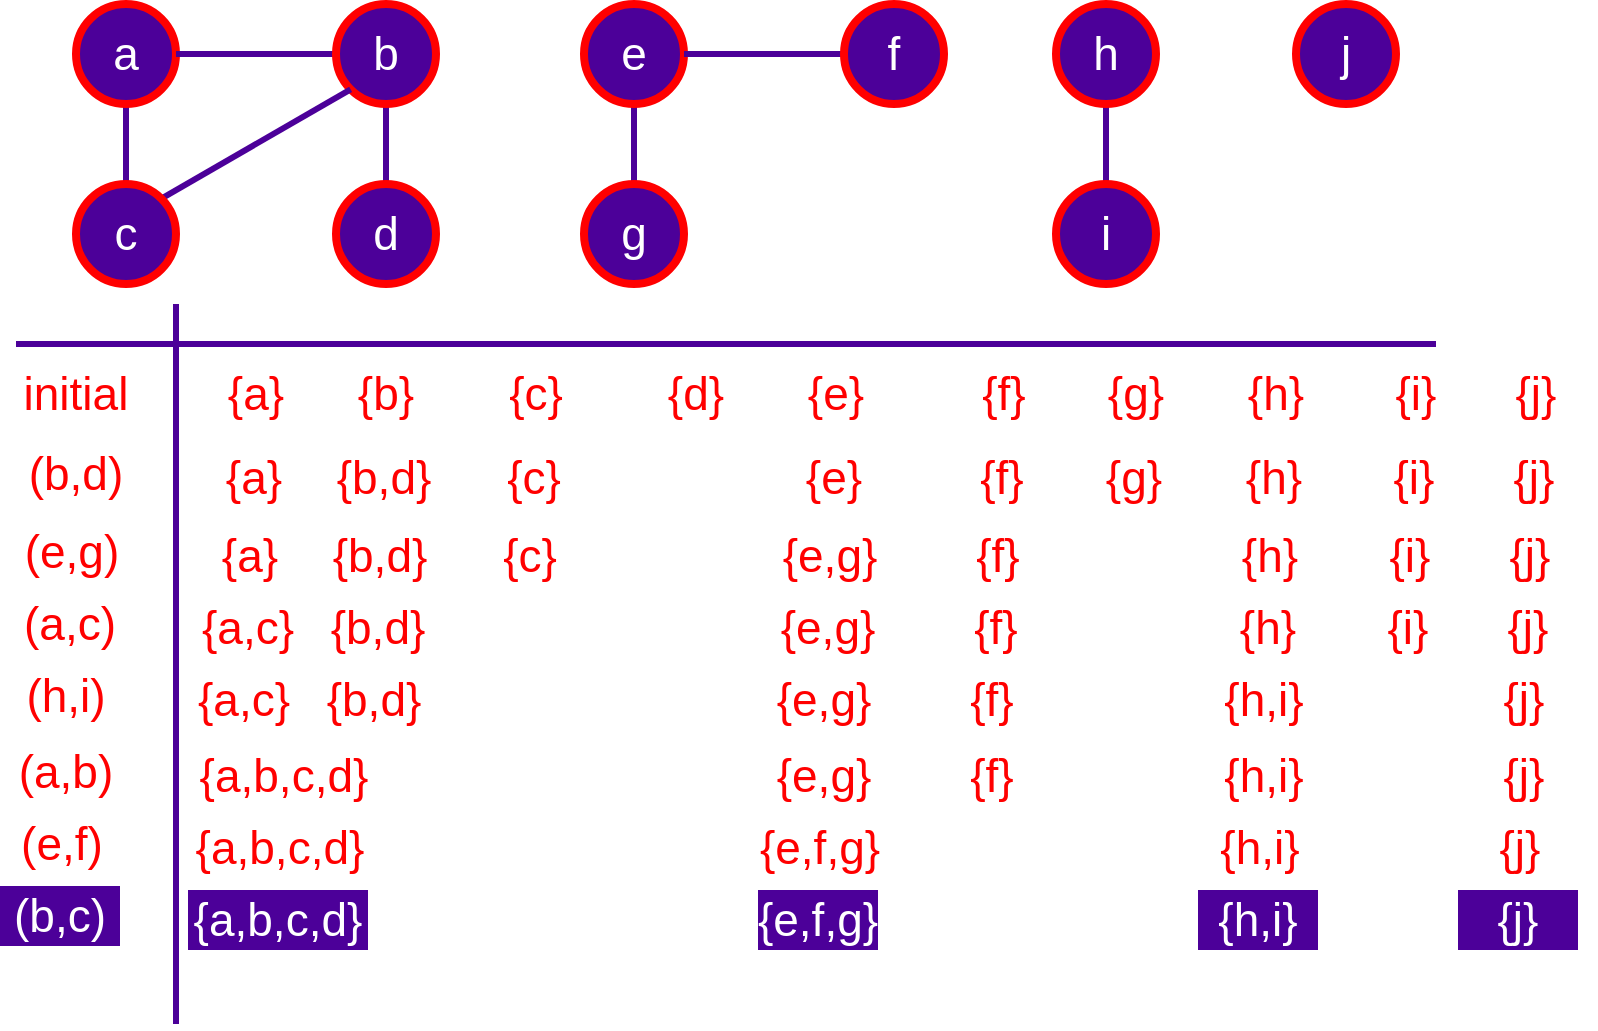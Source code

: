 <mxfile version="16.0.2" type="device" pages="8"><diagram id="E24KhZDyWd663d2NTSz5" name="disjoint-set-op-1"><mxGraphModel dx="1102" dy="865" grid="1" gridSize="10" guides="1" tooltips="1" connect="1" arrows="1" fold="1" page="1" pageScale="1" pageWidth="827" pageHeight="1169" math="0" shadow="0"><root><mxCell id="N3FVrw2_lpHR-FA1pYPI-0"/><mxCell id="N3FVrw2_lpHR-FA1pYPI-1" parent="N3FVrw2_lpHR-FA1pYPI-0"/><mxCell id="3ez3V-DjiB6YKQPbdBPg-5" style="edgeStyle=none;shape=connector;rounded=0;orthogonalLoop=1;jettySize=auto;html=1;exitX=0.5;exitY=1;exitDx=0;exitDy=0;labelBackgroundColor=default;fontFamily=Helvetica;fontSize=23;fontColor=#FF0000;endArrow=none;endFill=0;strokeColor=#4C0099;strokeWidth=3;" edge="1" parent="N3FVrw2_lpHR-FA1pYPI-1" source="N3FVrw2_lpHR-FA1pYPI-20" target="3ez3V-DjiB6YKQPbdBPg-1"><mxGeometry relative="1" as="geometry"/></mxCell><mxCell id="N3FVrw2_lpHR-FA1pYPI-20" value="a" style="ellipse;whiteSpace=wrap;html=1;aspect=fixed;fontSize=23;fontColor=#ffffff;strokeColor=#FF0000;strokeWidth=4;fillColor=#4C0099;" parent="N3FVrw2_lpHR-FA1pYPI-1" vertex="1"><mxGeometry x="70" y="70" width="50" height="50" as="geometry"/></mxCell><mxCell id="3ez3V-DjiB6YKQPbdBPg-3" style="edgeStyle=none;shape=connector;rounded=0;orthogonalLoop=1;jettySize=auto;html=1;exitX=0.5;exitY=1;exitDx=0;exitDy=0;entryX=0.5;entryY=0;entryDx=0;entryDy=0;labelBackgroundColor=default;fontFamily=Helvetica;fontSize=23;fontColor=#FF0000;endArrow=none;endFill=0;strokeColor=#4C0099;strokeWidth=3;" edge="1" parent="N3FVrw2_lpHR-FA1pYPI-1" source="3ez3V-DjiB6YKQPbdBPg-0" target="3ez3V-DjiB6YKQPbdBPg-2"><mxGeometry relative="1" as="geometry"/></mxCell><mxCell id="3ez3V-DjiB6YKQPbdBPg-4" style="edgeStyle=none;shape=connector;rounded=0;orthogonalLoop=1;jettySize=auto;html=1;exitX=0;exitY=0.5;exitDx=0;exitDy=0;labelBackgroundColor=default;fontFamily=Helvetica;fontSize=23;fontColor=#FF0000;endArrow=none;endFill=0;strokeColor=#4C0099;strokeWidth=3;" edge="1" parent="N3FVrw2_lpHR-FA1pYPI-1" source="3ez3V-DjiB6YKQPbdBPg-0" target="N3FVrw2_lpHR-FA1pYPI-20"><mxGeometry relative="1" as="geometry"/></mxCell><mxCell id="3ez3V-DjiB6YKQPbdBPg-0" value="b" style="ellipse;whiteSpace=wrap;html=1;aspect=fixed;fontSize=23;fontColor=#ffffff;strokeColor=#FF0000;strokeWidth=4;fillColor=#4C0099;" vertex="1" parent="N3FVrw2_lpHR-FA1pYPI-1"><mxGeometry x="200" y="70" width="50" height="50" as="geometry"/></mxCell><mxCell id="3ez3V-DjiB6YKQPbdBPg-6" style="edgeStyle=none;shape=connector;rounded=0;orthogonalLoop=1;jettySize=auto;html=1;exitX=1;exitY=0;exitDx=0;exitDy=0;entryX=0;entryY=1;entryDx=0;entryDy=0;labelBackgroundColor=default;fontFamily=Helvetica;fontSize=23;fontColor=#FF0000;endArrow=none;endFill=0;strokeColor=#4C0099;strokeWidth=3;" edge="1" parent="N3FVrw2_lpHR-FA1pYPI-1" source="3ez3V-DjiB6YKQPbdBPg-1" target="3ez3V-DjiB6YKQPbdBPg-0"><mxGeometry relative="1" as="geometry"/></mxCell><mxCell id="3ez3V-DjiB6YKQPbdBPg-1" value="c" style="ellipse;whiteSpace=wrap;html=1;aspect=fixed;fontSize=23;fontColor=#ffffff;strokeColor=#FF0000;strokeWidth=4;fillColor=#4C0099;" vertex="1" parent="N3FVrw2_lpHR-FA1pYPI-1"><mxGeometry x="70" y="160" width="50" height="50" as="geometry"/></mxCell><mxCell id="3ez3V-DjiB6YKQPbdBPg-2" value="d" style="ellipse;whiteSpace=wrap;html=1;aspect=fixed;fontSize=23;fontColor=#ffffff;strokeColor=#FF0000;strokeWidth=4;fillColor=#4C0099;" vertex="1" parent="N3FVrw2_lpHR-FA1pYPI-1"><mxGeometry x="200" y="160" width="50" height="50" as="geometry"/></mxCell><mxCell id="3ez3V-DjiB6YKQPbdBPg-7" style="edgeStyle=none;shape=connector;rounded=0;orthogonalLoop=1;jettySize=auto;html=1;exitX=0.5;exitY=1;exitDx=0;exitDy=0;labelBackgroundColor=default;fontFamily=Helvetica;fontSize=23;fontColor=#FF0000;endArrow=none;endFill=0;strokeColor=#4C0099;strokeWidth=3;" edge="1" parent="N3FVrw2_lpHR-FA1pYPI-1" source="3ez3V-DjiB6YKQPbdBPg-8" target="3ez3V-DjiB6YKQPbdBPg-13"><mxGeometry relative="1" as="geometry"/></mxCell><mxCell id="3ez3V-DjiB6YKQPbdBPg-8" value="e" style="ellipse;whiteSpace=wrap;html=1;aspect=fixed;fontSize=23;fontColor=#ffffff;strokeColor=#FF0000;strokeWidth=4;fillColor=#4C0099;" vertex="1" parent="N3FVrw2_lpHR-FA1pYPI-1"><mxGeometry x="324" y="70" width="50" height="50" as="geometry"/></mxCell><mxCell id="3ez3V-DjiB6YKQPbdBPg-10" style="edgeStyle=none;shape=connector;rounded=0;orthogonalLoop=1;jettySize=auto;html=1;exitX=0;exitY=0.5;exitDx=0;exitDy=0;labelBackgroundColor=default;fontFamily=Helvetica;fontSize=23;fontColor=#FF0000;endArrow=none;endFill=0;strokeColor=#4C0099;strokeWidth=3;" edge="1" parent="N3FVrw2_lpHR-FA1pYPI-1" source="3ez3V-DjiB6YKQPbdBPg-11" target="3ez3V-DjiB6YKQPbdBPg-8"><mxGeometry relative="1" as="geometry"/></mxCell><mxCell id="3ez3V-DjiB6YKQPbdBPg-11" value="f" style="ellipse;whiteSpace=wrap;html=1;aspect=fixed;fontSize=23;fontColor=#ffffff;strokeColor=#FF0000;strokeWidth=4;fillColor=#4C0099;" vertex="1" parent="N3FVrw2_lpHR-FA1pYPI-1"><mxGeometry x="454" y="70" width="50" height="50" as="geometry"/></mxCell><mxCell id="3ez3V-DjiB6YKQPbdBPg-13" value="g" style="ellipse;whiteSpace=wrap;html=1;aspect=fixed;fontSize=23;fontColor=#ffffff;strokeColor=#FF0000;strokeWidth=4;fillColor=#4C0099;" vertex="1" parent="N3FVrw2_lpHR-FA1pYPI-1"><mxGeometry x="324" y="160" width="50" height="50" as="geometry"/></mxCell><mxCell id="3ez3V-DjiB6YKQPbdBPg-15" style="edgeStyle=none;shape=connector;rounded=0;orthogonalLoop=1;jettySize=auto;html=1;exitX=0.5;exitY=1;exitDx=0;exitDy=0;labelBackgroundColor=default;fontFamily=Helvetica;fontSize=23;fontColor=#FF0000;endArrow=none;endFill=0;strokeColor=#4C0099;strokeWidth=3;" edge="1" parent="N3FVrw2_lpHR-FA1pYPI-1" source="3ez3V-DjiB6YKQPbdBPg-16" target="3ez3V-DjiB6YKQPbdBPg-17"><mxGeometry relative="1" as="geometry"/></mxCell><mxCell id="3ez3V-DjiB6YKQPbdBPg-16" value="h" style="ellipse;whiteSpace=wrap;html=1;aspect=fixed;fontSize=23;fontColor=#ffffff;strokeColor=#FF0000;strokeWidth=4;fillColor=#4C0099;" vertex="1" parent="N3FVrw2_lpHR-FA1pYPI-1"><mxGeometry x="560" y="70" width="50" height="50" as="geometry"/></mxCell><mxCell id="3ez3V-DjiB6YKQPbdBPg-17" value="i" style="ellipse;whiteSpace=wrap;html=1;aspect=fixed;fontSize=23;fontColor=#ffffff;strokeColor=#FF0000;strokeWidth=4;fillColor=#4C0099;" vertex="1" parent="N3FVrw2_lpHR-FA1pYPI-1"><mxGeometry x="560" y="160" width="50" height="50" as="geometry"/></mxCell><mxCell id="3ez3V-DjiB6YKQPbdBPg-18" value="j" style="ellipse;whiteSpace=wrap;html=1;aspect=fixed;fontSize=23;fontColor=#ffffff;strokeColor=#FF0000;strokeWidth=4;fillColor=#4C0099;" vertex="1" parent="N3FVrw2_lpHR-FA1pYPI-1"><mxGeometry x="680" y="70" width="50" height="50" as="geometry"/></mxCell><mxCell id="3ez3V-DjiB6YKQPbdBPg-19" value="" style="endArrow=none;html=1;rounded=0;labelBackgroundColor=default;fontFamily=Helvetica;fontSize=23;fontColor=#FF0000;strokeColor=#4C0099;strokeWidth=3;shape=connector;" edge="1" parent="N3FVrw2_lpHR-FA1pYPI-1"><mxGeometry width="50" height="50" relative="1" as="geometry"><mxPoint x="40" y="240" as="sourcePoint"/><mxPoint x="750" y="240" as="targetPoint"/></mxGeometry></mxCell><mxCell id="3ez3V-DjiB6YKQPbdBPg-20" value="" style="endArrow=none;html=1;rounded=0;labelBackgroundColor=default;fontFamily=Helvetica;fontSize=23;fontColor=#FF0000;strokeColor=#4C0099;strokeWidth=3;shape=connector;" edge="1" parent="N3FVrw2_lpHR-FA1pYPI-1"><mxGeometry width="50" height="50" relative="1" as="geometry"><mxPoint x="120" y="220" as="sourcePoint"/><mxPoint x="120" y="580" as="targetPoint"/></mxGeometry></mxCell><mxCell id="3ez3V-DjiB6YKQPbdBPg-21" value="initial" style="text;html=1;strokeColor=none;fillColor=none;align=center;verticalAlign=middle;whiteSpace=wrap;rounded=0;fontFamily=Helvetica;fontSize=23;fontColor=#FF0000;" vertex="1" parent="N3FVrw2_lpHR-FA1pYPI-1"><mxGeometry x="40" y="250" width="60" height="30" as="geometry"/></mxCell><mxCell id="3ez3V-DjiB6YKQPbdBPg-22" value="{a}" style="text;html=1;strokeColor=none;fillColor=none;align=center;verticalAlign=middle;whiteSpace=wrap;rounded=0;fontFamily=Helvetica;fontSize=23;fontColor=#FF0000;" vertex="1" parent="N3FVrw2_lpHR-FA1pYPI-1"><mxGeometry x="130" y="250" width="60" height="30" as="geometry"/></mxCell><mxCell id="3ez3V-DjiB6YKQPbdBPg-23" value="{b}" style="text;html=1;strokeColor=none;fillColor=none;align=center;verticalAlign=middle;whiteSpace=wrap;rounded=0;fontFamily=Helvetica;fontSize=23;fontColor=#FF0000;" vertex="1" parent="N3FVrw2_lpHR-FA1pYPI-1"><mxGeometry x="195" y="250" width="60" height="30" as="geometry"/></mxCell><mxCell id="3ez3V-DjiB6YKQPbdBPg-24" value="{c}" style="text;html=1;strokeColor=none;fillColor=none;align=center;verticalAlign=middle;whiteSpace=wrap;rounded=0;fontFamily=Helvetica;fontSize=23;fontColor=#FF0000;" vertex="1" parent="N3FVrw2_lpHR-FA1pYPI-1"><mxGeometry x="270" y="250" width="60" height="30" as="geometry"/></mxCell><mxCell id="3ez3V-DjiB6YKQPbdBPg-25" value="{d}" style="text;html=1;strokeColor=none;fillColor=none;align=center;verticalAlign=middle;whiteSpace=wrap;rounded=0;fontFamily=Helvetica;fontSize=23;fontColor=#FF0000;" vertex="1" parent="N3FVrw2_lpHR-FA1pYPI-1"><mxGeometry x="350" y="250" width="60" height="30" as="geometry"/></mxCell><mxCell id="3ez3V-DjiB6YKQPbdBPg-26" value="{e}" style="text;html=1;strokeColor=none;fillColor=none;align=center;verticalAlign=middle;whiteSpace=wrap;rounded=0;fontFamily=Helvetica;fontSize=23;fontColor=#FF0000;" vertex="1" parent="N3FVrw2_lpHR-FA1pYPI-1"><mxGeometry x="420" y="250" width="60" height="30" as="geometry"/></mxCell><mxCell id="3ez3V-DjiB6YKQPbdBPg-27" value="{f}" style="text;html=1;strokeColor=none;fillColor=none;align=center;verticalAlign=middle;whiteSpace=wrap;rounded=0;fontFamily=Helvetica;fontSize=23;fontColor=#FF0000;" vertex="1" parent="N3FVrw2_lpHR-FA1pYPI-1"><mxGeometry x="504" y="250" width="60" height="30" as="geometry"/></mxCell><mxCell id="3ez3V-DjiB6YKQPbdBPg-28" value="{g}" style="text;html=1;strokeColor=none;fillColor=none;align=center;verticalAlign=middle;whiteSpace=wrap;rounded=0;fontFamily=Helvetica;fontSize=23;fontColor=#FF0000;" vertex="1" parent="N3FVrw2_lpHR-FA1pYPI-1"><mxGeometry x="570" y="250" width="60" height="30" as="geometry"/></mxCell><mxCell id="3ez3V-DjiB6YKQPbdBPg-29" value="{h}" style="text;html=1;strokeColor=none;fillColor=none;align=center;verticalAlign=middle;whiteSpace=wrap;rounded=0;fontFamily=Helvetica;fontSize=23;fontColor=#FF0000;" vertex="1" parent="N3FVrw2_lpHR-FA1pYPI-1"><mxGeometry x="640" y="250" width="60" height="30" as="geometry"/></mxCell><mxCell id="3ez3V-DjiB6YKQPbdBPg-30" value="{i}" style="text;html=1;strokeColor=none;fillColor=none;align=center;verticalAlign=middle;whiteSpace=wrap;rounded=0;fontFamily=Helvetica;fontSize=23;fontColor=#FF0000;" vertex="1" parent="N3FVrw2_lpHR-FA1pYPI-1"><mxGeometry x="710" y="250" width="60" height="30" as="geometry"/></mxCell><mxCell id="3ez3V-DjiB6YKQPbdBPg-31" value="{j}" style="text;html=1;strokeColor=none;fillColor=none;align=center;verticalAlign=middle;whiteSpace=wrap;rounded=0;fontFamily=Helvetica;fontSize=23;fontColor=#FF0000;" vertex="1" parent="N3FVrw2_lpHR-FA1pYPI-1"><mxGeometry x="770" y="250" width="60" height="30" as="geometry"/></mxCell><mxCell id="3ez3V-DjiB6YKQPbdBPg-32" value="(b,d)" style="text;html=1;strokeColor=none;fillColor=none;align=center;verticalAlign=middle;whiteSpace=wrap;rounded=0;fontFamily=Helvetica;fontSize=23;fontColor=#FF0000;" vertex="1" parent="N3FVrw2_lpHR-FA1pYPI-1"><mxGeometry x="40" y="290" width="60" height="30" as="geometry"/></mxCell><mxCell id="3ez3V-DjiB6YKQPbdBPg-33" value="{a}" style="text;html=1;strokeColor=none;fillColor=none;align=center;verticalAlign=middle;whiteSpace=wrap;rounded=0;fontFamily=Helvetica;fontSize=23;fontColor=#FF0000;" vertex="1" parent="N3FVrw2_lpHR-FA1pYPI-1"><mxGeometry x="129" y="292" width="60" height="30" as="geometry"/></mxCell><mxCell id="3ez3V-DjiB6YKQPbdBPg-34" value="{b,d}" style="text;html=1;strokeColor=none;fillColor=none;align=center;verticalAlign=middle;whiteSpace=wrap;rounded=0;fontFamily=Helvetica;fontSize=23;fontColor=#FF0000;" vertex="1" parent="N3FVrw2_lpHR-FA1pYPI-1"><mxGeometry x="194" y="292" width="60" height="30" as="geometry"/></mxCell><mxCell id="3ez3V-DjiB6YKQPbdBPg-35" value="{c}" style="text;html=1;strokeColor=none;fillColor=none;align=center;verticalAlign=middle;whiteSpace=wrap;rounded=0;fontFamily=Helvetica;fontSize=23;fontColor=#FF0000;" vertex="1" parent="N3FVrw2_lpHR-FA1pYPI-1"><mxGeometry x="269" y="292" width="60" height="30" as="geometry"/></mxCell><mxCell id="3ez3V-DjiB6YKQPbdBPg-37" value="{e}" style="text;html=1;strokeColor=none;fillColor=none;align=center;verticalAlign=middle;whiteSpace=wrap;rounded=0;fontFamily=Helvetica;fontSize=23;fontColor=#FF0000;" vertex="1" parent="N3FVrw2_lpHR-FA1pYPI-1"><mxGeometry x="419" y="292" width="60" height="30" as="geometry"/></mxCell><mxCell id="3ez3V-DjiB6YKQPbdBPg-38" value="{f}" style="text;html=1;strokeColor=none;fillColor=none;align=center;verticalAlign=middle;whiteSpace=wrap;rounded=0;fontFamily=Helvetica;fontSize=23;fontColor=#FF0000;" vertex="1" parent="N3FVrw2_lpHR-FA1pYPI-1"><mxGeometry x="503" y="292" width="60" height="30" as="geometry"/></mxCell><mxCell id="3ez3V-DjiB6YKQPbdBPg-39" value="{g}" style="text;html=1;strokeColor=none;fillColor=none;align=center;verticalAlign=middle;whiteSpace=wrap;rounded=0;fontFamily=Helvetica;fontSize=23;fontColor=#FF0000;" vertex="1" parent="N3FVrw2_lpHR-FA1pYPI-1"><mxGeometry x="569" y="292" width="60" height="30" as="geometry"/></mxCell><mxCell id="3ez3V-DjiB6YKQPbdBPg-40" value="{h}" style="text;html=1;strokeColor=none;fillColor=none;align=center;verticalAlign=middle;whiteSpace=wrap;rounded=0;fontFamily=Helvetica;fontSize=23;fontColor=#FF0000;" vertex="1" parent="N3FVrw2_lpHR-FA1pYPI-1"><mxGeometry x="639" y="292" width="60" height="30" as="geometry"/></mxCell><mxCell id="3ez3V-DjiB6YKQPbdBPg-41" value="{i}" style="text;html=1;strokeColor=none;fillColor=none;align=center;verticalAlign=middle;whiteSpace=wrap;rounded=0;fontFamily=Helvetica;fontSize=23;fontColor=#FF0000;" vertex="1" parent="N3FVrw2_lpHR-FA1pYPI-1"><mxGeometry x="709" y="292" width="60" height="30" as="geometry"/></mxCell><mxCell id="3ez3V-DjiB6YKQPbdBPg-42" value="{j}" style="text;html=1;strokeColor=none;fillColor=none;align=center;verticalAlign=middle;whiteSpace=wrap;rounded=0;fontFamily=Helvetica;fontSize=23;fontColor=#FF0000;" vertex="1" parent="N3FVrw2_lpHR-FA1pYPI-1"><mxGeometry x="769" y="292" width="60" height="30" as="geometry"/></mxCell><mxCell id="3ez3V-DjiB6YKQPbdBPg-43" value="(e,g)" style="text;html=1;strokeColor=none;fillColor=none;align=center;verticalAlign=middle;whiteSpace=wrap;rounded=0;fontFamily=Helvetica;fontSize=23;fontColor=#FF0000;" vertex="1" parent="N3FVrw2_lpHR-FA1pYPI-1"><mxGeometry x="38" y="329" width="60" height="30" as="geometry"/></mxCell><mxCell id="3ez3V-DjiB6YKQPbdBPg-44" value="{a}" style="text;html=1;strokeColor=none;fillColor=none;align=center;verticalAlign=middle;whiteSpace=wrap;rounded=0;fontFamily=Helvetica;fontSize=23;fontColor=#FF0000;" vertex="1" parent="N3FVrw2_lpHR-FA1pYPI-1"><mxGeometry x="127" y="331" width="60" height="30" as="geometry"/></mxCell><mxCell id="3ez3V-DjiB6YKQPbdBPg-45" value="{b,d}" style="text;html=1;strokeColor=none;fillColor=none;align=center;verticalAlign=middle;whiteSpace=wrap;rounded=0;fontFamily=Helvetica;fontSize=23;fontColor=#FF0000;" vertex="1" parent="N3FVrw2_lpHR-FA1pYPI-1"><mxGeometry x="192" y="331" width="60" height="30" as="geometry"/></mxCell><mxCell id="3ez3V-DjiB6YKQPbdBPg-46" value="{c}" style="text;html=1;strokeColor=none;fillColor=none;align=center;verticalAlign=middle;whiteSpace=wrap;rounded=0;fontFamily=Helvetica;fontSize=23;fontColor=#FF0000;" vertex="1" parent="N3FVrw2_lpHR-FA1pYPI-1"><mxGeometry x="267" y="331" width="60" height="30" as="geometry"/></mxCell><mxCell id="3ez3V-DjiB6YKQPbdBPg-47" value="{e,g}" style="text;html=1;strokeColor=none;fillColor=none;align=center;verticalAlign=middle;whiteSpace=wrap;rounded=0;fontFamily=Helvetica;fontSize=23;fontColor=#FF0000;" vertex="1" parent="N3FVrw2_lpHR-FA1pYPI-1"><mxGeometry x="417" y="331" width="60" height="30" as="geometry"/></mxCell><mxCell id="3ez3V-DjiB6YKQPbdBPg-48" value="{f}" style="text;html=1;strokeColor=none;fillColor=none;align=center;verticalAlign=middle;whiteSpace=wrap;rounded=0;fontFamily=Helvetica;fontSize=23;fontColor=#FF0000;" vertex="1" parent="N3FVrw2_lpHR-FA1pYPI-1"><mxGeometry x="501" y="331" width="60" height="30" as="geometry"/></mxCell><mxCell id="3ez3V-DjiB6YKQPbdBPg-50" value="{h}" style="text;html=1;strokeColor=none;fillColor=none;align=center;verticalAlign=middle;whiteSpace=wrap;rounded=0;fontFamily=Helvetica;fontSize=23;fontColor=#FF0000;" vertex="1" parent="N3FVrw2_lpHR-FA1pYPI-1"><mxGeometry x="637" y="331" width="60" height="30" as="geometry"/></mxCell><mxCell id="3ez3V-DjiB6YKQPbdBPg-51" value="{i}" style="text;html=1;strokeColor=none;fillColor=none;align=center;verticalAlign=middle;whiteSpace=wrap;rounded=0;fontFamily=Helvetica;fontSize=23;fontColor=#FF0000;" vertex="1" parent="N3FVrw2_lpHR-FA1pYPI-1"><mxGeometry x="707" y="331" width="60" height="30" as="geometry"/></mxCell><mxCell id="3ez3V-DjiB6YKQPbdBPg-52" value="{j}" style="text;html=1;strokeColor=none;fillColor=none;align=center;verticalAlign=middle;whiteSpace=wrap;rounded=0;fontFamily=Helvetica;fontSize=23;fontColor=#FF0000;" vertex="1" parent="N3FVrw2_lpHR-FA1pYPI-1"><mxGeometry x="767" y="331" width="60" height="30" as="geometry"/></mxCell><mxCell id="3ez3V-DjiB6YKQPbdBPg-53" value="(a,c)" style="text;html=1;strokeColor=none;fillColor=none;align=center;verticalAlign=middle;whiteSpace=wrap;rounded=0;fontFamily=Helvetica;fontSize=23;fontColor=#FF0000;" vertex="1" parent="N3FVrw2_lpHR-FA1pYPI-1"><mxGeometry x="37" y="365" width="60" height="30" as="geometry"/></mxCell><mxCell id="3ez3V-DjiB6YKQPbdBPg-54" value="{a,c}" style="text;html=1;strokeColor=none;fillColor=none;align=center;verticalAlign=middle;whiteSpace=wrap;rounded=0;fontFamily=Helvetica;fontSize=23;fontColor=#FF0000;" vertex="1" parent="N3FVrw2_lpHR-FA1pYPI-1"><mxGeometry x="126" y="367" width="60" height="30" as="geometry"/></mxCell><mxCell id="3ez3V-DjiB6YKQPbdBPg-55" value="{b,d}" style="text;html=1;strokeColor=none;fillColor=none;align=center;verticalAlign=middle;whiteSpace=wrap;rounded=0;fontFamily=Helvetica;fontSize=23;fontColor=#FF0000;" vertex="1" parent="N3FVrw2_lpHR-FA1pYPI-1"><mxGeometry x="191" y="367" width="60" height="30" as="geometry"/></mxCell><mxCell id="3ez3V-DjiB6YKQPbdBPg-57" value="{e,g}" style="text;html=1;strokeColor=none;fillColor=none;align=center;verticalAlign=middle;whiteSpace=wrap;rounded=0;fontFamily=Helvetica;fontSize=23;fontColor=#FF0000;" vertex="1" parent="N3FVrw2_lpHR-FA1pYPI-1"><mxGeometry x="416" y="367" width="60" height="30" as="geometry"/></mxCell><mxCell id="3ez3V-DjiB6YKQPbdBPg-58" value="{f}" style="text;html=1;strokeColor=none;fillColor=none;align=center;verticalAlign=middle;whiteSpace=wrap;rounded=0;fontFamily=Helvetica;fontSize=23;fontColor=#FF0000;" vertex="1" parent="N3FVrw2_lpHR-FA1pYPI-1"><mxGeometry x="500" y="367" width="60" height="30" as="geometry"/></mxCell><mxCell id="3ez3V-DjiB6YKQPbdBPg-59" value="{h}" style="text;html=1;strokeColor=none;fillColor=none;align=center;verticalAlign=middle;whiteSpace=wrap;rounded=0;fontFamily=Helvetica;fontSize=23;fontColor=#FF0000;" vertex="1" parent="N3FVrw2_lpHR-FA1pYPI-1"><mxGeometry x="636" y="367" width="60" height="30" as="geometry"/></mxCell><mxCell id="3ez3V-DjiB6YKQPbdBPg-60" value="{i}" style="text;html=1;strokeColor=none;fillColor=none;align=center;verticalAlign=middle;whiteSpace=wrap;rounded=0;fontFamily=Helvetica;fontSize=23;fontColor=#FF0000;" vertex="1" parent="N3FVrw2_lpHR-FA1pYPI-1"><mxGeometry x="706" y="367" width="60" height="30" as="geometry"/></mxCell><mxCell id="3ez3V-DjiB6YKQPbdBPg-61" value="{j}" style="text;html=1;strokeColor=none;fillColor=none;align=center;verticalAlign=middle;whiteSpace=wrap;rounded=0;fontFamily=Helvetica;fontSize=23;fontColor=#FF0000;" vertex="1" parent="N3FVrw2_lpHR-FA1pYPI-1"><mxGeometry x="766" y="367" width="60" height="30" as="geometry"/></mxCell><mxCell id="3ez3V-DjiB6YKQPbdBPg-62" value="(h,i)" style="text;html=1;strokeColor=none;fillColor=none;align=center;verticalAlign=middle;whiteSpace=wrap;rounded=0;fontFamily=Helvetica;fontSize=23;fontColor=#FF0000;" vertex="1" parent="N3FVrw2_lpHR-FA1pYPI-1"><mxGeometry x="35" y="401" width="60" height="30" as="geometry"/></mxCell><mxCell id="3ez3V-DjiB6YKQPbdBPg-63" value="{a,c}" style="text;html=1;strokeColor=none;fillColor=none;align=center;verticalAlign=middle;whiteSpace=wrap;rounded=0;fontFamily=Helvetica;fontSize=23;fontColor=#FF0000;" vertex="1" parent="N3FVrw2_lpHR-FA1pYPI-1"><mxGeometry x="124" y="403" width="60" height="30" as="geometry"/></mxCell><mxCell id="3ez3V-DjiB6YKQPbdBPg-64" value="{b,d}" style="text;html=1;strokeColor=none;fillColor=none;align=center;verticalAlign=middle;whiteSpace=wrap;rounded=0;fontFamily=Helvetica;fontSize=23;fontColor=#FF0000;" vertex="1" parent="N3FVrw2_lpHR-FA1pYPI-1"><mxGeometry x="189" y="403" width="60" height="30" as="geometry"/></mxCell><mxCell id="3ez3V-DjiB6YKQPbdBPg-65" value="{e,g}" style="text;html=1;strokeColor=none;fillColor=none;align=center;verticalAlign=middle;whiteSpace=wrap;rounded=0;fontFamily=Helvetica;fontSize=23;fontColor=#FF0000;" vertex="1" parent="N3FVrw2_lpHR-FA1pYPI-1"><mxGeometry x="414" y="403" width="60" height="30" as="geometry"/></mxCell><mxCell id="3ez3V-DjiB6YKQPbdBPg-66" value="{f}" style="text;html=1;strokeColor=none;fillColor=none;align=center;verticalAlign=middle;whiteSpace=wrap;rounded=0;fontFamily=Helvetica;fontSize=23;fontColor=#FF0000;" vertex="1" parent="N3FVrw2_lpHR-FA1pYPI-1"><mxGeometry x="498" y="403" width="60" height="30" as="geometry"/></mxCell><mxCell id="3ez3V-DjiB6YKQPbdBPg-67" value="{h,i}" style="text;html=1;strokeColor=none;fillColor=none;align=center;verticalAlign=middle;whiteSpace=wrap;rounded=0;fontFamily=Helvetica;fontSize=23;fontColor=#FF0000;" vertex="1" parent="N3FVrw2_lpHR-FA1pYPI-1"><mxGeometry x="634" y="403" width="60" height="30" as="geometry"/></mxCell><mxCell id="3ez3V-DjiB6YKQPbdBPg-69" value="{j}" style="text;html=1;strokeColor=none;fillColor=none;align=center;verticalAlign=middle;whiteSpace=wrap;rounded=0;fontFamily=Helvetica;fontSize=23;fontColor=#FF0000;" vertex="1" parent="N3FVrw2_lpHR-FA1pYPI-1"><mxGeometry x="764" y="403" width="60" height="30" as="geometry"/></mxCell><mxCell id="3ez3V-DjiB6YKQPbdBPg-70" value="(a,b)" style="text;html=1;strokeColor=none;fillColor=none;align=center;verticalAlign=middle;whiteSpace=wrap;rounded=0;fontFamily=Helvetica;fontSize=23;fontColor=#FF0000;" vertex="1" parent="N3FVrw2_lpHR-FA1pYPI-1"><mxGeometry x="35" y="439" width="60" height="30" as="geometry"/></mxCell><mxCell id="3ez3V-DjiB6YKQPbdBPg-71" value="{a,b,c,d}" style="text;html=1;strokeColor=none;fillColor=none;align=center;verticalAlign=middle;whiteSpace=wrap;rounded=0;fontFamily=Helvetica;fontSize=23;fontColor=#FF0000;" vertex="1" parent="N3FVrw2_lpHR-FA1pYPI-1"><mxGeometry x="129" y="441" width="90" height="30" as="geometry"/></mxCell><mxCell id="3ez3V-DjiB6YKQPbdBPg-73" value="{e,g}" style="text;html=1;strokeColor=none;fillColor=none;align=center;verticalAlign=middle;whiteSpace=wrap;rounded=0;fontFamily=Helvetica;fontSize=23;fontColor=#FF0000;" vertex="1" parent="N3FVrw2_lpHR-FA1pYPI-1"><mxGeometry x="414" y="441" width="60" height="30" as="geometry"/></mxCell><mxCell id="3ez3V-DjiB6YKQPbdBPg-74" value="{f}" style="text;html=1;strokeColor=none;fillColor=none;align=center;verticalAlign=middle;whiteSpace=wrap;rounded=0;fontFamily=Helvetica;fontSize=23;fontColor=#FF0000;" vertex="1" parent="N3FVrw2_lpHR-FA1pYPI-1"><mxGeometry x="498" y="441" width="60" height="30" as="geometry"/></mxCell><mxCell id="3ez3V-DjiB6YKQPbdBPg-75" value="{h,i}" style="text;html=1;strokeColor=none;fillColor=none;align=center;verticalAlign=middle;whiteSpace=wrap;rounded=0;fontFamily=Helvetica;fontSize=23;fontColor=#FF0000;" vertex="1" parent="N3FVrw2_lpHR-FA1pYPI-1"><mxGeometry x="634" y="441" width="60" height="30" as="geometry"/></mxCell><mxCell id="3ez3V-DjiB6YKQPbdBPg-76" value="{j}" style="text;html=1;strokeColor=none;fillColor=none;align=center;verticalAlign=middle;whiteSpace=wrap;rounded=0;fontFamily=Helvetica;fontSize=23;fontColor=#FF0000;" vertex="1" parent="N3FVrw2_lpHR-FA1pYPI-1"><mxGeometry x="764" y="441" width="60" height="30" as="geometry"/></mxCell><mxCell id="3ez3V-DjiB6YKQPbdBPg-77" value="(e,f)" style="text;html=1;strokeColor=none;fillColor=none;align=center;verticalAlign=middle;whiteSpace=wrap;rounded=0;fontFamily=Helvetica;fontSize=23;fontColor=#FF0000;" vertex="1" parent="N3FVrw2_lpHR-FA1pYPI-1"><mxGeometry x="33" y="475" width="60" height="30" as="geometry"/></mxCell><mxCell id="3ez3V-DjiB6YKQPbdBPg-78" value="{a,b,c,d}" style="text;html=1;strokeColor=none;fillColor=none;align=center;verticalAlign=middle;whiteSpace=wrap;rounded=0;fontFamily=Helvetica;fontSize=23;fontColor=#FF0000;" vertex="1" parent="N3FVrw2_lpHR-FA1pYPI-1"><mxGeometry x="127" y="477" width="90" height="30" as="geometry"/></mxCell><mxCell id="3ez3V-DjiB6YKQPbdBPg-79" value="{e,f,g}" style="text;html=1;strokeColor=none;fillColor=none;align=center;verticalAlign=middle;whiteSpace=wrap;rounded=0;fontFamily=Helvetica;fontSize=23;fontColor=#FF0000;" vertex="1" parent="N3FVrw2_lpHR-FA1pYPI-1"><mxGeometry x="412" y="477" width="60" height="30" as="geometry"/></mxCell><mxCell id="3ez3V-DjiB6YKQPbdBPg-81" value="{h,i}" style="text;html=1;strokeColor=none;fillColor=none;align=center;verticalAlign=middle;whiteSpace=wrap;rounded=0;fontFamily=Helvetica;fontSize=23;fontColor=#FF0000;" vertex="1" parent="N3FVrw2_lpHR-FA1pYPI-1"><mxGeometry x="632" y="477" width="60" height="30" as="geometry"/></mxCell><mxCell id="3ez3V-DjiB6YKQPbdBPg-82" value="{j}" style="text;html=1;strokeColor=none;fillColor=none;align=center;verticalAlign=middle;whiteSpace=wrap;rounded=0;fontFamily=Helvetica;fontSize=23;fontColor=#FF0000;" vertex="1" parent="N3FVrw2_lpHR-FA1pYPI-1"><mxGeometry x="762" y="477" width="60" height="30" as="geometry"/></mxCell><mxCell id="3ez3V-DjiB6YKQPbdBPg-83" value="(b,c)" style="text;html=1;strokeColor=none;fillColor=#4C0099;align=center;verticalAlign=middle;whiteSpace=wrap;rounded=0;fontFamily=Helvetica;fontSize=23;fontColor=#FFFFFF;" vertex="1" parent="N3FVrw2_lpHR-FA1pYPI-1"><mxGeometry x="32" y="511" width="60" height="30" as="geometry"/></mxCell><mxCell id="3ez3V-DjiB6YKQPbdBPg-84" value="{a,b,c,d}" style="text;html=1;strokeColor=none;fillColor=#4C0099;align=center;verticalAlign=middle;whiteSpace=wrap;rounded=0;fontFamily=Helvetica;fontSize=23;fontColor=#FFFFFF;" vertex="1" parent="N3FVrw2_lpHR-FA1pYPI-1"><mxGeometry x="126" y="513" width="90" height="30" as="geometry"/></mxCell><mxCell id="3ez3V-DjiB6YKQPbdBPg-85" value="{e,f,g}" style="text;html=1;strokeColor=none;fillColor=#4C0099;align=center;verticalAlign=middle;whiteSpace=wrap;rounded=0;fontFamily=Helvetica;fontSize=23;fontColor=#FFFFFF;" vertex="1" parent="N3FVrw2_lpHR-FA1pYPI-1"><mxGeometry x="411" y="513" width="60" height="30" as="geometry"/></mxCell><mxCell id="3ez3V-DjiB6YKQPbdBPg-86" value="{h,i}" style="text;html=1;strokeColor=none;fillColor=#4C0099;align=center;verticalAlign=middle;whiteSpace=wrap;rounded=0;fontFamily=Helvetica;fontSize=23;fontColor=#FFFFFF;" vertex="1" parent="N3FVrw2_lpHR-FA1pYPI-1"><mxGeometry x="631" y="513" width="60" height="30" as="geometry"/></mxCell><mxCell id="3ez3V-DjiB6YKQPbdBPg-87" value="{j}" style="text;html=1;strokeColor=none;fillColor=#4C0099;align=center;verticalAlign=middle;whiteSpace=wrap;rounded=0;fontFamily=Helvetica;fontSize=23;fontColor=#FFFFFF;" vertex="1" parent="N3FVrw2_lpHR-FA1pYPI-1"><mxGeometry x="761" y="513" width="60" height="30" as="geometry"/></mxCell></root></mxGraphModel></diagram><diagram id="J4Gd7EpNlrmZYCiaMk1F" name="disjoint-set-op-2"><mxGraphModel dx="1102" dy="865" grid="1" gridSize="10" guides="1" tooltips="1" connect="1" arrows="1" fold="1" page="1" pageScale="1" pageWidth="827" pageHeight="1169" math="1" shadow="0"><root><mxCell id="B5sq3kjCFa2lf-dJMC1H-0"/><mxCell id="B5sq3kjCFa2lf-dJMC1H-1" parent="B5sq3kjCFa2lf-dJMC1H-0"/><mxCell id="B5sq3kjCFa2lf-dJMC1H-2" value="" style="rounded=0;whiteSpace=wrap;html=1;fontFamily=Helvetica;fontSize=23;fontColor=#4C0099;strokeColor=#FF0000;fillColor=none;strokeWidth=4;" vertex="1" parent="B5sq3kjCFa2lf-dJMC1H-1"><mxGeometry x="180" y="110" width="70" height="60" as="geometry"/></mxCell><mxCell id="B5sq3kjCFa2lf-dJMC1H-3" value="$$x$$" style="rounded=0;whiteSpace=wrap;html=1;fontFamily=Helvetica;fontSize=47;fontColor=#4C0099;strokeColor=#FF0000;fillColor=none;strokeWidth=4;" vertex="1" parent="B5sq3kjCFa2lf-dJMC1H-1"><mxGeometry x="180" y="170" width="70" height="60" as="geometry"/></mxCell><mxCell id="B5sq3kjCFa2lf-dJMC1H-4" value="/" style="rounded=0;whiteSpace=wrap;html=1;fontFamily=Helvetica;fontSize=47;fontColor=#4C0099;strokeColor=#FF0000;fillColor=none;strokeWidth=4;" vertex="1" parent="B5sq3kjCFa2lf-dJMC1H-1"><mxGeometry x="180" y="230" width="70" height="60" as="geometry"/></mxCell><mxCell id="B5sq3kjCFa2lf-dJMC1H-6" style="edgeStyle=orthogonalEdgeStyle;shape=connector;rounded=0;orthogonalLoop=1;jettySize=auto;html=1;exitX=1;exitY=0.5;exitDx=0;exitDy=0;entryX=0.5;entryY=0;entryDx=0;entryDy=0;labelBackgroundColor=default;fontFamily=Helvetica;fontSize=23;fontColor=#FFFFFF;endArrow=classic;endFill=1;strokeColor=#4C0099;strokeWidth=3;curved=1;" edge="1" parent="B5sq3kjCFa2lf-dJMC1H-1" source="B5sq3kjCFa2lf-dJMC1H-5" target="B5sq3kjCFa2lf-dJMC1H-2"><mxGeometry relative="1" as="geometry"><Array as="points"><mxPoint x="300" y="140"/><mxPoint x="300" y="50"/><mxPoint x="215" y="50"/></Array></mxGeometry></mxCell><mxCell id="B5sq3kjCFa2lf-dJMC1H-5" value="" style="ellipse;whiteSpace=wrap;html=1;aspect=fixed;fontFamily=Helvetica;fontSize=23;fontColor=#FFFFFF;strokeColor=#4C0099;strokeWidth=4;fillColor=#4C0099;" vertex="1" parent="B5sq3kjCFa2lf-dJMC1H-1"><mxGeometry x="210" y="135" width="10" height="10" as="geometry"/></mxCell><mxCell id="B5sq3kjCFa2lf-dJMC1H-8" value="Next Object Pointer" style="text;html=1;strokeColor=none;fillColor=none;align=center;verticalAlign=middle;whiteSpace=wrap;rounded=0;fontFamily=Helvetica;fontSize=23;fontColor=#4C0099;" vertex="1" parent="B5sq3kjCFa2lf-dJMC1H-1"><mxGeometry x="260" y="235" width="140" height="50" as="geometry"/></mxCell><mxCell id="B5sq3kjCFa2lf-dJMC1H-9" value="Representative Pointer" style="text;html=1;strokeColor=none;fillColor=none;align=center;verticalAlign=middle;whiteSpace=wrap;rounded=0;fontFamily=Helvetica;fontSize=23;fontColor=#4C0099;" vertex="1" parent="B5sq3kjCFa2lf-dJMC1H-1"><mxGeometry x="60" y="60" width="140" height="50" as="geometry"/></mxCell></root></mxGraphModel></diagram><diagram id="MC6_Rrfwp976ZfG0bbWV" name="disjoint-set-op-3"><mxGraphModel dx="2449" dy="1922" grid="1" gridSize="10" guides="1" tooltips="1" connect="1" arrows="1" fold="1" page="1" pageScale="1" pageWidth="827" pageHeight="1169" math="1" shadow="0"><root><mxCell id="VV3xXTSKXkV1v4cwpv3u-0"/><mxCell id="VV3xXTSKXkV1v4cwpv3u-1" parent="VV3xXTSKXkV1v4cwpv3u-0"/><mxCell id="VV3xXTSKXkV1v4cwpv3u-2" value="" style="rounded=0;whiteSpace=wrap;html=1;fontFamily=Helvetica;fontSize=23;fontColor=#4C0099;strokeColor=#FF0000;fillColor=none;strokeWidth=4;" vertex="1" parent="VV3xXTSKXkV1v4cwpv3u-1"><mxGeometry x="180" y="110" width="100" height="50" as="geometry"/></mxCell><mxCell id="VV3xXTSKXkV1v4cwpv3u-3" value="&lt;font style=&quot;font-size: 50px&quot;&gt;$$x_1$$&lt;/font&gt;" style="rounded=0;whiteSpace=wrap;html=1;fontFamily=Helvetica;fontSize=50;fontColor=#4C0099;strokeColor=#FF0000;fillColor=none;strokeWidth=4;" vertex="1" parent="VV3xXTSKXkV1v4cwpv3u-1"><mxGeometry x="180" y="160" width="100" height="70" as="geometry"/></mxCell><mxCell id="VV3xXTSKXkV1v4cwpv3u-27" style="edgeStyle=orthogonalEdgeStyle;shape=connector;rounded=0;orthogonalLoop=1;jettySize=auto;html=1;exitX=1;exitY=0.5;exitDx=0;exitDy=0;entryX=0;entryY=0.5;entryDx=0;entryDy=0;labelBackgroundColor=default;fontFamily=Helvetica;fontSize=23;fontColor=#FFFFFF;endArrow=classic;endFill=1;strokeColor=#4C0099;strokeWidth=3;elbow=vertical;" edge="1" parent="VV3xXTSKXkV1v4cwpv3u-1" source="VV3xXTSKXkV1v4cwpv3u-4" target="VV3xXTSKXkV1v4cwpv3u-10"><mxGeometry relative="1" as="geometry"/></mxCell><mxCell id="VV3xXTSKXkV1v4cwpv3u-4" value="" style="rounded=0;whiteSpace=wrap;html=1;fontFamily=Helvetica;fontSize=20;fontColor=#4C0099;strokeColor=#FF0000;fillColor=none;strokeWidth=4;" vertex="1" parent="VV3xXTSKXkV1v4cwpv3u-1"><mxGeometry x="180" y="230" width="100" height="50" as="geometry"/></mxCell><mxCell id="VV3xXTSKXkV1v4cwpv3u-9" value="" style="rounded=0;whiteSpace=wrap;html=1;fontFamily=Helvetica;fontSize=23;fontColor=#4C0099;strokeColor=#FF0000;fillColor=none;strokeWidth=4;" vertex="1" parent="VV3xXTSKXkV1v4cwpv3u-1"><mxGeometry x="330" y="110" width="100" height="50" as="geometry"/></mxCell><mxCell id="VV3xXTSKXkV1v4cwpv3u-10" value="&lt;font style=&quot;font-size: 50px&quot;&gt;$$x_2$$&lt;/font&gt;" style="rounded=0;whiteSpace=wrap;html=1;fontFamily=Helvetica;fontSize=50;fontColor=#4C0099;strokeColor=#FF0000;fillColor=none;strokeWidth=4;" vertex="1" parent="VV3xXTSKXkV1v4cwpv3u-1"><mxGeometry x="330" y="160" width="100" height="70" as="geometry"/></mxCell><mxCell id="VV3xXTSKXkV1v4cwpv3u-28" style="edgeStyle=orthogonalEdgeStyle;shape=connector;rounded=0;orthogonalLoop=1;jettySize=auto;html=1;exitX=1;exitY=0.5;exitDx=0;exitDy=0;entryX=-0.009;entryY=0.406;entryDx=0;entryDy=0;entryPerimeter=0;labelBackgroundColor=default;fontFamily=Helvetica;fontSize=23;fontColor=#FFFFFF;endArrow=classic;endFill=1;strokeColor=#4C0099;strokeWidth=3;elbow=vertical;" edge="1" parent="VV3xXTSKXkV1v4cwpv3u-1" source="VV3xXTSKXkV1v4cwpv3u-11" target="VV3xXTSKXkV1v4cwpv3u-15"><mxGeometry relative="1" as="geometry"/></mxCell><mxCell id="VV3xXTSKXkV1v4cwpv3u-11" value="" style="rounded=0;whiteSpace=wrap;html=1;fontFamily=Helvetica;fontSize=20;fontColor=#4C0099;strokeColor=#FF0000;fillColor=none;strokeWidth=4;" vertex="1" parent="VV3xXTSKXkV1v4cwpv3u-1"><mxGeometry x="330" y="230" width="100" height="50" as="geometry"/></mxCell><mxCell id="VV3xXTSKXkV1v4cwpv3u-12" style="edgeStyle=orthogonalEdgeStyle;shape=connector;rounded=0;orthogonalLoop=1;jettySize=auto;html=1;exitX=0.5;exitY=0;exitDx=0;exitDy=0;entryX=0.5;entryY=0;entryDx=0;entryDy=0;labelBackgroundColor=default;fontFamily=Helvetica;fontSize=23;fontColor=#FFFFFF;endArrow=classic;endFill=1;strokeColor=#4C0099;strokeWidth=3;elbow=vertical;" edge="1" parent="VV3xXTSKXkV1v4cwpv3u-1" source="VV3xXTSKXkV1v4cwpv3u-9" target="VV3xXTSKXkV1v4cwpv3u-2"><mxGeometry relative="1" as="geometry"><mxPoint x="370" y="140" as="sourcePoint"/></mxGeometry></mxCell><mxCell id="VV3xXTSKXkV1v4cwpv3u-25" style="edgeStyle=orthogonalEdgeStyle;shape=connector;rounded=0;orthogonalLoop=1;jettySize=auto;html=1;exitX=0.5;exitY=0;exitDx=0;exitDy=0;entryX=0.75;entryY=0;entryDx=0;entryDy=0;labelBackgroundColor=default;fontFamily=Helvetica;fontSize=23;fontColor=#FFFFFF;endArrow=classic;endFill=1;strokeColor=#4C0099;strokeWidth=3;elbow=vertical;" edge="1" parent="VV3xXTSKXkV1v4cwpv3u-1" source="VV3xXTSKXkV1v4cwpv3u-14" target="VV3xXTSKXkV1v4cwpv3u-2"><mxGeometry relative="1" as="geometry"><Array as="points"><mxPoint x="540" y="60"/><mxPoint x="255" y="60"/></Array></mxGeometry></mxCell><mxCell id="VV3xXTSKXkV1v4cwpv3u-14" value="" style="rounded=0;whiteSpace=wrap;html=1;fontFamily=Helvetica;fontSize=23;fontColor=#4C0099;strokeColor=#FF0000;fillColor=none;strokeWidth=4;" vertex="1" parent="VV3xXTSKXkV1v4cwpv3u-1"><mxGeometry x="490" y="110" width="100" height="50" as="geometry"/></mxCell><mxCell id="VV3xXTSKXkV1v4cwpv3u-15" value="&lt;font style=&quot;font-size: 50px&quot;&gt;$$x_3$$&lt;/font&gt;" style="rounded=0;whiteSpace=wrap;html=1;fontFamily=Helvetica;fontSize=50;fontColor=#4C0099;strokeColor=#FF0000;fillColor=none;strokeWidth=4;" vertex="1" parent="VV3xXTSKXkV1v4cwpv3u-1"><mxGeometry x="490" y="160" width="100" height="70" as="geometry"/></mxCell><mxCell id="VV3xXTSKXkV1v4cwpv3u-29" style="edgeStyle=orthogonalEdgeStyle;shape=connector;rounded=0;orthogonalLoop=1;jettySize=auto;html=1;exitX=1;exitY=0.5;exitDx=0;exitDy=0;entryX=-0.031;entryY=0.478;entryDx=0;entryDy=0;entryPerimeter=0;labelBackgroundColor=default;fontFamily=Helvetica;fontSize=23;fontColor=#FFFFFF;endArrow=classic;endFill=1;strokeColor=#4C0099;strokeWidth=3;elbow=vertical;" edge="1" parent="VV3xXTSKXkV1v4cwpv3u-1" source="VV3xXTSKXkV1v4cwpv3u-16" target="VV3xXTSKXkV1v4cwpv3u-20"><mxGeometry relative="1" as="geometry"/></mxCell><mxCell id="VV3xXTSKXkV1v4cwpv3u-16" value="" style="rounded=0;whiteSpace=wrap;html=1;fontFamily=Helvetica;fontSize=20;fontColor=#4C0099;strokeColor=#FF0000;fillColor=none;strokeWidth=4;" vertex="1" parent="VV3xXTSKXkV1v4cwpv3u-1"><mxGeometry x="490" y="230" width="100" height="50" as="geometry"/></mxCell><mxCell id="VV3xXTSKXkV1v4cwpv3u-26" style="edgeStyle=orthogonalEdgeStyle;shape=connector;rounded=0;orthogonalLoop=1;jettySize=auto;html=1;exitX=0.5;exitY=0;exitDx=0;exitDy=0;entryX=0;entryY=0;entryDx=0;entryDy=0;labelBackgroundColor=default;fontFamily=Helvetica;fontSize=23;fontColor=#FFFFFF;endArrow=classic;endFill=1;strokeColor=#4C0099;strokeWidth=3;elbow=vertical;" edge="1" parent="VV3xXTSKXkV1v4cwpv3u-1" source="VV3xXTSKXkV1v4cwpv3u-19" target="VV3xXTSKXkV1v4cwpv3u-2"><mxGeometry relative="1" as="geometry"><Array as="points"><mxPoint x="690" y="20"/><mxPoint x="180" y="20"/></Array></mxGeometry></mxCell><mxCell id="VV3xXTSKXkV1v4cwpv3u-19" value="" style="rounded=0;whiteSpace=wrap;html=1;fontFamily=Helvetica;fontSize=23;fontColor=#4C0099;strokeColor=#FF0000;fillColor=none;strokeWidth=4;" vertex="1" parent="VV3xXTSKXkV1v4cwpv3u-1"><mxGeometry x="640" y="110" width="100" height="50" as="geometry"/></mxCell><mxCell id="VV3xXTSKXkV1v4cwpv3u-20" value="&lt;font style=&quot;font-size: 50px&quot;&gt;$$x_4$$&lt;/font&gt;" style="rounded=0;whiteSpace=wrap;html=1;fontFamily=Helvetica;fontSize=50;fontColor=#4C0099;strokeColor=#FF0000;fillColor=none;strokeWidth=4;" vertex="1" parent="VV3xXTSKXkV1v4cwpv3u-1"><mxGeometry x="640" y="160" width="100" height="70" as="geometry"/></mxCell><mxCell id="VV3xXTSKXkV1v4cwpv3u-54" style="edgeStyle=orthogonalEdgeStyle;shape=connector;curved=1;rounded=0;orthogonalLoop=1;jettySize=auto;html=1;exitX=0.5;exitY=1;exitDx=0;exitDy=0;entryX=0;entryY=0.5;entryDx=0;entryDy=0;dashed=1;dashPattern=1 1;labelBackgroundColor=default;fontFamily=Helvetica;fontSize=23;fontColor=#4C0099;endArrow=classic;endFill=1;strokeColor=#4C0099;strokeWidth=3;elbow=vertical;" edge="1" parent="VV3xXTSKXkV1v4cwpv3u-1" source="VV3xXTSKXkV1v4cwpv3u-21" target="VV3xXTSKXkV1v4cwpv3u-3"><mxGeometry relative="1" as="geometry"><Array as="points"><mxPoint x="690" y="320"/><mxPoint x="130" y="320"/><mxPoint x="130" y="195"/></Array></mxGeometry></mxCell><mxCell id="VV3xXTSKXkV1v4cwpv3u-21" value="" style="rounded=0;whiteSpace=wrap;html=1;fontFamily=Helvetica;fontSize=20;fontColor=#4C0099;strokeColor=#FF0000;fillColor=none;strokeWidth=4;" vertex="1" parent="VV3xXTSKXkV1v4cwpv3u-1"><mxGeometry x="640" y="230" width="100" height="50" as="geometry"/></mxCell><mxCell id="VV3xXTSKXkV1v4cwpv3u-24" style="edgeStyle=orthogonalEdgeStyle;shape=connector;rounded=0;orthogonalLoop=1;jettySize=auto;html=1;exitX=1;exitY=0.5;exitDx=0;exitDy=0;entryX=0.25;entryY=0;entryDx=0;entryDy=0;labelBackgroundColor=default;fontFamily=Helvetica;fontSize=50;fontColor=#4C0099;endArrow=classic;endFill=1;strokeColor=#4C0099;strokeWidth=3;elbow=vertical;" edge="1" parent="VV3xXTSKXkV1v4cwpv3u-1" source="VV3xXTSKXkV1v4cwpv3u-2" target="VV3xXTSKXkV1v4cwpv3u-2"><mxGeometry relative="1" as="geometry"><Array as="points"><mxPoint x="300" y="135"/><mxPoint x="300" y="50"/><mxPoint x="205" y="50"/></Array></mxGeometry></mxCell><mxCell id="VV3xXTSKXkV1v4cwpv3u-31" style="edgeStyle=orthogonalEdgeStyle;shape=connector;rounded=0;orthogonalLoop=1;jettySize=auto;html=1;exitX=1;exitY=0.5;exitDx=0;exitDy=0;labelBackgroundColor=default;fontFamily=Helvetica;fontSize=23;fontColor=#4C0099;endArrow=classic;endFill=1;strokeColor=#4C0099;strokeWidth=3;elbow=vertical;" edge="1" parent="VV3xXTSKXkV1v4cwpv3u-1" source="VV3xXTSKXkV1v4cwpv3u-30" target="VV3xXTSKXkV1v4cwpv3u-3"><mxGeometry relative="1" as="geometry"/></mxCell><mxCell id="VV3xXTSKXkV1v4cwpv3u-30" value="x's list" style="text;html=1;strokeColor=none;fillColor=none;align=center;verticalAlign=middle;whiteSpace=wrap;rounded=0;fontFamily=Helvetica;fontSize=23;fontColor=#4C0099;" vertex="1" parent="VV3xXTSKXkV1v4cwpv3u-1"><mxGeometry x="70" y="165" width="60" height="60" as="geometry"/></mxCell><mxCell id="VV3xXTSKXkV1v4cwpv3u-32" value="" style="rounded=0;whiteSpace=wrap;html=1;fontFamily=Helvetica;fontSize=23;fontColor=#4C0099;strokeColor=#FF0000;fillColor=none;strokeWidth=4;" vertex="1" parent="VV3xXTSKXkV1v4cwpv3u-1"><mxGeometry x="220" y="390" width="100" height="50" as="geometry"/></mxCell><mxCell id="VV3xXTSKXkV1v4cwpv3u-33" value="&lt;font style=&quot;font-size: 50px&quot;&gt;$$y_1$$&lt;/font&gt;" style="rounded=0;whiteSpace=wrap;html=1;fontFamily=Helvetica;fontSize=50;fontColor=#4C0099;strokeColor=#FF0000;fillColor=none;strokeWidth=4;" vertex="1" parent="VV3xXTSKXkV1v4cwpv3u-1"><mxGeometry x="220" y="440" width="100" height="70" as="geometry"/></mxCell><mxCell id="VV3xXTSKXkV1v4cwpv3u-34" style="edgeStyle=orthogonalEdgeStyle;shape=connector;rounded=0;orthogonalLoop=1;jettySize=auto;html=1;exitX=1;exitY=0.5;exitDx=0;exitDy=0;entryX=0;entryY=0.5;entryDx=0;entryDy=0;labelBackgroundColor=default;fontFamily=Helvetica;fontSize=23;fontColor=#FFFFFF;endArrow=classic;endFill=1;strokeColor=#4C0099;strokeWidth=3;elbow=vertical;" edge="1" parent="VV3xXTSKXkV1v4cwpv3u-1" source="VV3xXTSKXkV1v4cwpv3u-35" target="VV3xXTSKXkV1v4cwpv3u-37"><mxGeometry relative="1" as="geometry"/></mxCell><mxCell id="VV3xXTSKXkV1v4cwpv3u-35" value="" style="rounded=0;whiteSpace=wrap;html=1;fontFamily=Helvetica;fontSize=20;fontColor=#4C0099;strokeColor=#FF0000;fillColor=none;strokeWidth=4;" vertex="1" parent="VV3xXTSKXkV1v4cwpv3u-1"><mxGeometry x="220" y="510" width="100" height="50" as="geometry"/></mxCell><mxCell id="VV3xXTSKXkV1v4cwpv3u-36" value="" style="rounded=0;whiteSpace=wrap;html=1;fontFamily=Helvetica;fontSize=23;fontColor=#4C0099;strokeColor=#FF0000;fillColor=none;strokeWidth=4;" vertex="1" parent="VV3xXTSKXkV1v4cwpv3u-1"><mxGeometry x="370" y="390" width="100" height="50" as="geometry"/></mxCell><mxCell id="VV3xXTSKXkV1v4cwpv3u-37" value="&lt;font style=&quot;font-size: 50px&quot;&gt;$$y_2$$&lt;/font&gt;" style="rounded=0;whiteSpace=wrap;html=1;fontFamily=Helvetica;fontSize=50;fontColor=#4C0099;strokeColor=#FF0000;fillColor=none;strokeWidth=4;" vertex="1" parent="VV3xXTSKXkV1v4cwpv3u-1"><mxGeometry x="370" y="440" width="100" height="70" as="geometry"/></mxCell><mxCell id="VV3xXTSKXkV1v4cwpv3u-38" style="edgeStyle=orthogonalEdgeStyle;shape=connector;rounded=0;orthogonalLoop=1;jettySize=auto;html=1;exitX=1;exitY=0.5;exitDx=0;exitDy=0;entryX=-0.009;entryY=0.406;entryDx=0;entryDy=0;entryPerimeter=0;labelBackgroundColor=default;fontFamily=Helvetica;fontSize=23;fontColor=#FFFFFF;endArrow=classic;endFill=1;strokeColor=#4C0099;strokeWidth=3;elbow=vertical;" edge="1" parent="VV3xXTSKXkV1v4cwpv3u-1" source="VV3xXTSKXkV1v4cwpv3u-39" target="VV3xXTSKXkV1v4cwpv3u-43"><mxGeometry relative="1" as="geometry"/></mxCell><mxCell id="VV3xXTSKXkV1v4cwpv3u-39" value="" style="rounded=0;whiteSpace=wrap;html=1;fontFamily=Helvetica;fontSize=20;fontColor=#4C0099;strokeColor=#FF0000;fillColor=none;strokeWidth=4;" vertex="1" parent="VV3xXTSKXkV1v4cwpv3u-1"><mxGeometry x="370" y="510" width="100" height="50" as="geometry"/></mxCell><mxCell id="VV3xXTSKXkV1v4cwpv3u-40" style="edgeStyle=orthogonalEdgeStyle;shape=connector;rounded=0;orthogonalLoop=1;jettySize=auto;html=1;exitX=0.5;exitY=0;exitDx=0;exitDy=0;entryX=0.5;entryY=0;entryDx=0;entryDy=0;labelBackgroundColor=default;fontFamily=Helvetica;fontSize=23;fontColor=#FFFFFF;endArrow=classic;endFill=1;strokeColor=#4C0099;strokeWidth=3;elbow=vertical;" edge="1" parent="VV3xXTSKXkV1v4cwpv3u-1" source="VV3xXTSKXkV1v4cwpv3u-36" target="VV3xXTSKXkV1v4cwpv3u-32"><mxGeometry relative="1" as="geometry"><mxPoint x="410" y="420" as="sourcePoint"/></mxGeometry></mxCell><mxCell id="VV3xXTSKXkV1v4cwpv3u-41" style="edgeStyle=orthogonalEdgeStyle;shape=connector;rounded=0;orthogonalLoop=1;jettySize=auto;html=1;exitX=0.5;exitY=0;exitDx=0;exitDy=0;entryX=0.75;entryY=0;entryDx=0;entryDy=0;labelBackgroundColor=default;fontFamily=Helvetica;fontSize=23;fontColor=#FFFFFF;endArrow=classic;endFill=1;strokeColor=#4C0099;strokeWidth=3;elbow=vertical;" edge="1" parent="VV3xXTSKXkV1v4cwpv3u-1" source="VV3xXTSKXkV1v4cwpv3u-42" target="VV3xXTSKXkV1v4cwpv3u-32"><mxGeometry relative="1" as="geometry"><Array as="points"><mxPoint x="580" y="340"/><mxPoint x="295" y="340"/></Array></mxGeometry></mxCell><mxCell id="VV3xXTSKXkV1v4cwpv3u-42" value="" style="rounded=0;whiteSpace=wrap;html=1;fontFamily=Helvetica;fontSize=23;fontColor=#4C0099;strokeColor=#FF0000;fillColor=none;strokeWidth=4;" vertex="1" parent="VV3xXTSKXkV1v4cwpv3u-1"><mxGeometry x="530" y="390" width="100" height="50" as="geometry"/></mxCell><mxCell id="VV3xXTSKXkV1v4cwpv3u-43" value="&lt;font style=&quot;font-size: 50px&quot;&gt;$$y_3$$&lt;/font&gt;" style="rounded=0;whiteSpace=wrap;html=1;fontFamily=Helvetica;fontSize=50;fontColor=#4C0099;strokeColor=#FF0000;fillColor=none;strokeWidth=4;" vertex="1" parent="VV3xXTSKXkV1v4cwpv3u-1"><mxGeometry x="530" y="440" width="100" height="70" as="geometry"/></mxCell><mxCell id="VV3xXTSKXkV1v4cwpv3u-53" style="edgeStyle=orthogonalEdgeStyle;shape=connector;rounded=0;orthogonalLoop=1;jettySize=auto;html=1;exitX=1;exitY=0.5;exitDx=0;exitDy=0;entryX=1;entryY=0.5;entryDx=0;entryDy=0;labelBackgroundColor=default;fontFamily=Helvetica;fontSize=23;fontColor=#4C0099;endArrow=classic;endFill=1;strokeColor=#4C0099;strokeWidth=3;elbow=vertical;curved=1;dashed=1;dashPattern=1 1;" edge="1" parent="VV3xXTSKXkV1v4cwpv3u-1" source="VV3xXTSKXkV1v4cwpv3u-45" target="VV3xXTSKXkV1v4cwpv3u-10"><mxGeometry relative="1" as="geometry"><Array as="points"><mxPoint x="760" y="535"/><mxPoint x="760" y="310"/><mxPoint x="430" y="310"/></Array></mxGeometry></mxCell><mxCell id="VV3xXTSKXkV1v4cwpv3u-45" value="" style="rounded=0;whiteSpace=wrap;html=1;fontFamily=Helvetica;fontSize=20;fontColor=#4C0099;strokeColor=#FF0000;fillColor=none;strokeWidth=4;" vertex="1" parent="VV3xXTSKXkV1v4cwpv3u-1"><mxGeometry x="530" y="510" width="100" height="50" as="geometry"/></mxCell><mxCell id="VV3xXTSKXkV1v4cwpv3u-50" style="edgeStyle=orthogonalEdgeStyle;shape=connector;rounded=0;orthogonalLoop=1;jettySize=auto;html=1;exitX=1;exitY=0.5;exitDx=0;exitDy=0;entryX=0.25;entryY=0;entryDx=0;entryDy=0;labelBackgroundColor=default;fontFamily=Helvetica;fontSize=50;fontColor=#4C0099;endArrow=classic;endFill=1;strokeColor=#4C0099;strokeWidth=3;elbow=vertical;" edge="1" parent="VV3xXTSKXkV1v4cwpv3u-1" source="VV3xXTSKXkV1v4cwpv3u-32" target="VV3xXTSKXkV1v4cwpv3u-32"><mxGeometry relative="1" as="geometry"><Array as="points"><mxPoint x="340" y="415"/><mxPoint x="340" y="330"/><mxPoint x="245" y="330"/></Array></mxGeometry></mxCell><mxCell id="VV3xXTSKXkV1v4cwpv3u-51" style="edgeStyle=orthogonalEdgeStyle;shape=connector;rounded=0;orthogonalLoop=1;jettySize=auto;html=1;exitX=1;exitY=0.5;exitDx=0;exitDy=0;labelBackgroundColor=default;fontFamily=Helvetica;fontSize=23;fontColor=#4C0099;endArrow=classic;endFill=1;strokeColor=#4C0099;strokeWidth=3;elbow=vertical;" edge="1" parent="VV3xXTSKXkV1v4cwpv3u-1" source="VV3xXTSKXkV1v4cwpv3u-52" target="VV3xXTSKXkV1v4cwpv3u-33"><mxGeometry relative="1" as="geometry"/></mxCell><mxCell id="VV3xXTSKXkV1v4cwpv3u-52" value="y's list" style="text;html=1;strokeColor=none;fillColor=none;align=center;verticalAlign=middle;whiteSpace=wrap;rounded=0;fontFamily=Helvetica;fontSize=23;fontColor=#4C0099;" vertex="1" parent="VV3xXTSKXkV1v4cwpv3u-1"><mxGeometry x="110" y="445" width="60" height="60" as="geometry"/></mxCell></root></mxGraphModel></diagram><diagram id="CiYl-qLL6e2LQLI1Y5v8" name="disjoint-set-op-4"><mxGraphModel dx="1837" dy="1442" grid="1" gridSize="10" guides="1" tooltips="1" connect="1" arrows="1" fold="1" page="1" pageScale="1" pageWidth="827" pageHeight="1169" math="1" shadow="0"><root><mxCell id="EasM6mKZRUk9rHkfrYDP-0"/><mxCell id="EasM6mKZRUk9rHkfrYDP-1" parent="EasM6mKZRUk9rHkfrYDP-0"/><mxCell id="EasM6mKZRUk9rHkfrYDP-2" value="" style="rounded=0;whiteSpace=wrap;html=1;fontFamily=Helvetica;fontSize=23;fontColor=#4C0099;strokeColor=#FF0000;fillColor=none;strokeWidth=4;" vertex="1" parent="EasM6mKZRUk9rHkfrYDP-1"><mxGeometry x="420" y="170" width="100" height="50" as="geometry"/></mxCell><mxCell id="EasM6mKZRUk9rHkfrYDP-3" value="&lt;font style=&quot;font-size: 50px&quot;&gt;$$x_1$$&lt;/font&gt;" style="rounded=0;whiteSpace=wrap;html=1;fontFamily=Helvetica;fontSize=50;fontColor=#4C0099;strokeColor=#FF0000;fillColor=none;strokeWidth=4;" vertex="1" parent="EasM6mKZRUk9rHkfrYDP-1"><mxGeometry x="420" y="220" width="100" height="70" as="geometry"/></mxCell><mxCell id="EasM6mKZRUk9rHkfrYDP-4" style="edgeStyle=orthogonalEdgeStyle;shape=connector;rounded=0;orthogonalLoop=1;jettySize=auto;html=1;exitX=1;exitY=0.5;exitDx=0;exitDy=0;entryX=0;entryY=0.5;entryDx=0;entryDy=0;labelBackgroundColor=default;fontFamily=Helvetica;fontSize=23;fontColor=#FFFFFF;endArrow=classic;endFill=1;strokeColor=#4C0099;strokeWidth=3;elbow=vertical;" edge="1" parent="EasM6mKZRUk9rHkfrYDP-1" source="EasM6mKZRUk9rHkfrYDP-5" target="EasM6mKZRUk9rHkfrYDP-7"><mxGeometry relative="1" as="geometry"/></mxCell><mxCell id="EasM6mKZRUk9rHkfrYDP-5" value="" style="rounded=0;whiteSpace=wrap;html=1;fontFamily=Helvetica;fontSize=20;fontColor=#4C0099;strokeColor=#FF0000;fillColor=none;strokeWidth=4;" vertex="1" parent="EasM6mKZRUk9rHkfrYDP-1"><mxGeometry x="420" y="290" width="100" height="50" as="geometry"/></mxCell><mxCell id="EasM6mKZRUk9rHkfrYDP-6" value="" style="rounded=0;whiteSpace=wrap;html=1;fontFamily=Helvetica;fontSize=23;fontColor=#4C0099;strokeColor=#FF0000;fillColor=none;strokeWidth=4;" vertex="1" parent="EasM6mKZRUk9rHkfrYDP-1"><mxGeometry x="570" y="170" width="100" height="50" as="geometry"/></mxCell><mxCell id="EasM6mKZRUk9rHkfrYDP-7" value="&lt;font style=&quot;font-size: 50px&quot;&gt;$$x_2$$&lt;/font&gt;" style="rounded=0;whiteSpace=wrap;html=1;fontFamily=Helvetica;fontSize=50;fontColor=#4C0099;strokeColor=#FF0000;fillColor=none;strokeWidth=4;" vertex="1" parent="EasM6mKZRUk9rHkfrYDP-1"><mxGeometry x="570" y="220" width="100" height="70" as="geometry"/></mxCell><mxCell id="EasM6mKZRUk9rHkfrYDP-8" style="edgeStyle=orthogonalEdgeStyle;shape=connector;rounded=0;orthogonalLoop=1;jettySize=auto;html=1;exitX=1;exitY=0.5;exitDx=0;exitDy=0;entryX=-0.009;entryY=0.406;entryDx=0;entryDy=0;entryPerimeter=0;labelBackgroundColor=default;fontFamily=Helvetica;fontSize=23;fontColor=#FFFFFF;endArrow=classic;endFill=1;strokeColor=#4C0099;strokeWidth=3;elbow=vertical;" edge="1" parent="EasM6mKZRUk9rHkfrYDP-1" source="EasM6mKZRUk9rHkfrYDP-9" target="EasM6mKZRUk9rHkfrYDP-13"><mxGeometry relative="1" as="geometry"/></mxCell><mxCell id="EasM6mKZRUk9rHkfrYDP-9" value="" style="rounded=0;whiteSpace=wrap;html=1;fontFamily=Helvetica;fontSize=20;fontColor=#4C0099;strokeColor=#FF0000;fillColor=none;strokeWidth=4;" vertex="1" parent="EasM6mKZRUk9rHkfrYDP-1"><mxGeometry x="570" y="290" width="100" height="50" as="geometry"/></mxCell><mxCell id="EasM6mKZRUk9rHkfrYDP-10" style="edgeStyle=orthogonalEdgeStyle;shape=connector;rounded=0;orthogonalLoop=1;jettySize=auto;html=1;exitX=0.5;exitY=0;exitDx=0;exitDy=0;entryX=0.5;entryY=0;entryDx=0;entryDy=0;labelBackgroundColor=default;fontFamily=Helvetica;fontSize=23;fontColor=#FFFFFF;endArrow=classic;endFill=1;strokeColor=#4C0099;strokeWidth=3;elbow=vertical;" edge="1" parent="EasM6mKZRUk9rHkfrYDP-1" source="EasM6mKZRUk9rHkfrYDP-6" target="EasM6mKZRUk9rHkfrYDP-2"><mxGeometry relative="1" as="geometry"><mxPoint x="610" y="200" as="sourcePoint"/></mxGeometry></mxCell><mxCell id="EasM6mKZRUk9rHkfrYDP-11" style="edgeStyle=orthogonalEdgeStyle;shape=connector;rounded=0;orthogonalLoop=1;jettySize=auto;html=1;exitX=0.5;exitY=0;exitDx=0;exitDy=0;entryX=0.75;entryY=0;entryDx=0;entryDy=0;labelBackgroundColor=default;fontFamily=Helvetica;fontSize=23;fontColor=#FFFFFF;endArrow=classic;endFill=1;strokeColor=#4C0099;strokeWidth=3;elbow=vertical;" edge="1" parent="EasM6mKZRUk9rHkfrYDP-1" source="EasM6mKZRUk9rHkfrYDP-12" target="EasM6mKZRUk9rHkfrYDP-2"><mxGeometry relative="1" as="geometry"><Array as="points"><mxPoint x="780" y="120"/><mxPoint x="495" y="120"/></Array></mxGeometry></mxCell><mxCell id="EasM6mKZRUk9rHkfrYDP-12" value="" style="rounded=0;whiteSpace=wrap;html=1;fontFamily=Helvetica;fontSize=23;fontColor=#4C0099;strokeColor=#FF0000;fillColor=none;strokeWidth=4;" vertex="1" parent="EasM6mKZRUk9rHkfrYDP-1"><mxGeometry x="730" y="170" width="100" height="50" as="geometry"/></mxCell><mxCell id="EasM6mKZRUk9rHkfrYDP-13" value="&lt;font style=&quot;font-size: 50px&quot;&gt;$$x_3$$&lt;/font&gt;" style="rounded=0;whiteSpace=wrap;html=1;fontFamily=Helvetica;fontSize=50;fontColor=#4C0099;strokeColor=#FF0000;fillColor=none;strokeWidth=4;" vertex="1" parent="EasM6mKZRUk9rHkfrYDP-1"><mxGeometry x="730" y="220" width="100" height="70" as="geometry"/></mxCell><mxCell id="EasM6mKZRUk9rHkfrYDP-14" style="edgeStyle=orthogonalEdgeStyle;shape=connector;rounded=0;orthogonalLoop=1;jettySize=auto;html=1;exitX=1;exitY=0.5;exitDx=0;exitDy=0;entryX=-0.031;entryY=0.478;entryDx=0;entryDy=0;entryPerimeter=0;labelBackgroundColor=default;fontFamily=Helvetica;fontSize=23;fontColor=#FFFFFF;endArrow=classic;endFill=1;strokeColor=#4C0099;strokeWidth=3;elbow=vertical;" edge="1" parent="EasM6mKZRUk9rHkfrYDP-1" source="EasM6mKZRUk9rHkfrYDP-15" target="EasM6mKZRUk9rHkfrYDP-18"><mxGeometry relative="1" as="geometry"/></mxCell><mxCell id="EasM6mKZRUk9rHkfrYDP-15" value="" style="rounded=0;whiteSpace=wrap;html=1;fontFamily=Helvetica;fontSize=20;fontColor=#4C0099;strokeColor=#FF0000;fillColor=none;strokeWidth=4;" vertex="1" parent="EasM6mKZRUk9rHkfrYDP-1"><mxGeometry x="730" y="290" width="100" height="50" as="geometry"/></mxCell><mxCell id="EasM6mKZRUk9rHkfrYDP-16" style="edgeStyle=orthogonalEdgeStyle;shape=connector;rounded=0;orthogonalLoop=1;jettySize=auto;html=1;exitX=0.5;exitY=0;exitDx=0;exitDy=0;entryX=0;entryY=0;entryDx=0;entryDy=0;labelBackgroundColor=default;fontFamily=Helvetica;fontSize=23;fontColor=#FFFFFF;endArrow=classic;endFill=1;strokeColor=#4C0099;strokeWidth=3;elbow=vertical;" edge="1" parent="EasM6mKZRUk9rHkfrYDP-1" source="EasM6mKZRUk9rHkfrYDP-17" target="EasM6mKZRUk9rHkfrYDP-2"><mxGeometry relative="1" as="geometry"><Array as="points"><mxPoint x="930" y="80"/><mxPoint x="420" y="80"/></Array></mxGeometry></mxCell><mxCell id="EasM6mKZRUk9rHkfrYDP-17" value="" style="rounded=0;whiteSpace=wrap;html=1;fontFamily=Helvetica;fontSize=23;fontColor=#4C0099;strokeColor=#FF0000;fillColor=none;strokeWidth=4;" vertex="1" parent="EasM6mKZRUk9rHkfrYDP-1"><mxGeometry x="880" y="170" width="100" height="50" as="geometry"/></mxCell><mxCell id="EasM6mKZRUk9rHkfrYDP-18" value="&lt;font style=&quot;font-size: 50px&quot;&gt;$$x_4$$&lt;/font&gt;" style="rounded=0;whiteSpace=wrap;html=1;fontFamily=Helvetica;fontSize=50;fontColor=#4C0099;strokeColor=#FF0000;fillColor=none;strokeWidth=4;" vertex="1" parent="EasM6mKZRUk9rHkfrYDP-1"><mxGeometry x="880" y="220" width="100" height="70" as="geometry"/></mxCell><mxCell id="EasM6mKZRUk9rHkfrYDP-19" style="edgeStyle=orthogonalEdgeStyle;shape=connector;curved=1;rounded=0;orthogonalLoop=1;jettySize=auto;html=1;exitX=0.5;exitY=1;exitDx=0;exitDy=0;entryX=0;entryY=0.5;entryDx=0;entryDy=0;dashed=1;dashPattern=1 1;labelBackgroundColor=default;fontFamily=Helvetica;fontSize=23;fontColor=#4C0099;endArrow=classic;endFill=1;strokeColor=#4C0099;strokeWidth=3;elbow=vertical;" edge="1" parent="EasM6mKZRUk9rHkfrYDP-1" source="EasM6mKZRUk9rHkfrYDP-20" target="EasM6mKZRUk9rHkfrYDP-3"><mxGeometry relative="1" as="geometry"><Array as="points"><mxPoint x="930" y="380"/><mxPoint x="370" y="380"/><mxPoint x="370" y="255"/></Array></mxGeometry></mxCell><mxCell id="EasM6mKZRUk9rHkfrYDP-20" value="" style="rounded=0;whiteSpace=wrap;html=1;fontFamily=Helvetica;fontSize=20;fontColor=#4C0099;strokeColor=#FF0000;fillColor=none;strokeWidth=4;" vertex="1" parent="EasM6mKZRUk9rHkfrYDP-1"><mxGeometry x="880" y="290" width="100" height="50" as="geometry"/></mxCell><mxCell id="EasM6mKZRUk9rHkfrYDP-21" style="edgeStyle=orthogonalEdgeStyle;shape=connector;rounded=0;orthogonalLoop=1;jettySize=auto;html=1;exitX=1;exitY=0.5;exitDx=0;exitDy=0;entryX=0.25;entryY=0;entryDx=0;entryDy=0;labelBackgroundColor=default;fontFamily=Helvetica;fontSize=50;fontColor=#4C0099;endArrow=classic;endFill=1;strokeColor=#4C0099;strokeWidth=3;elbow=vertical;" edge="1" parent="EasM6mKZRUk9rHkfrYDP-1" source="EasM6mKZRUk9rHkfrYDP-2" target="EasM6mKZRUk9rHkfrYDP-2"><mxGeometry relative="1" as="geometry"><Array as="points"><mxPoint x="540" y="195"/><mxPoint x="540" y="110"/><mxPoint x="445" y="110"/></Array></mxGeometry></mxCell><mxCell id="EasM6mKZRUk9rHkfrYDP-22" style="edgeStyle=orthogonalEdgeStyle;shape=connector;rounded=0;orthogonalLoop=1;jettySize=auto;html=1;exitX=1;exitY=0.5;exitDx=0;exitDy=0;labelBackgroundColor=default;fontFamily=Helvetica;fontSize=23;fontColor=#4C0099;endArrow=classic;endFill=1;strokeColor=#4C0099;strokeWidth=3;elbow=vertical;" edge="1" parent="EasM6mKZRUk9rHkfrYDP-1" source="EasM6mKZRUk9rHkfrYDP-23" target="EasM6mKZRUk9rHkfrYDP-3"><mxGeometry relative="1" as="geometry"/></mxCell><mxCell id="EasM6mKZRUk9rHkfrYDP-23" value="x's list" style="text;html=1;strokeColor=none;fillColor=none;align=center;verticalAlign=middle;whiteSpace=wrap;rounded=0;fontFamily=Helvetica;fontSize=23;fontColor=#4C0099;" vertex="1" parent="EasM6mKZRUk9rHkfrYDP-1"><mxGeometry x="310" y="225" width="60" height="60" as="geometry"/></mxCell><mxCell id="EasM6mKZRUk9rHkfrYDP-24" value="" style="rounded=0;whiteSpace=wrap;html=1;fontFamily=Helvetica;fontSize=23;fontColor=#4C0099;strokeColor=#FF0000;fillColor=none;strokeWidth=4;" vertex="1" parent="EasM6mKZRUk9rHkfrYDP-1"><mxGeometry x="460" y="450" width="100" height="50" as="geometry"/></mxCell><mxCell id="EasM6mKZRUk9rHkfrYDP-25" value="&lt;font style=&quot;font-size: 50px&quot;&gt;$$y_1$$&lt;/font&gt;" style="rounded=0;whiteSpace=wrap;html=1;fontFamily=Helvetica;fontSize=50;fontColor=#4C0099;strokeColor=#FF0000;fillColor=none;strokeWidth=4;" vertex="1" parent="EasM6mKZRUk9rHkfrYDP-1"><mxGeometry x="460" y="500" width="100" height="70" as="geometry"/></mxCell><mxCell id="EasM6mKZRUk9rHkfrYDP-26" style="edgeStyle=orthogonalEdgeStyle;shape=connector;rounded=0;orthogonalLoop=1;jettySize=auto;html=1;exitX=1;exitY=0.5;exitDx=0;exitDy=0;entryX=0;entryY=0.5;entryDx=0;entryDy=0;labelBackgroundColor=default;fontFamily=Helvetica;fontSize=23;fontColor=#FFFFFF;endArrow=classic;endFill=1;strokeColor=#4C0099;strokeWidth=3;elbow=vertical;" edge="1" parent="EasM6mKZRUk9rHkfrYDP-1" source="EasM6mKZRUk9rHkfrYDP-27" target="EasM6mKZRUk9rHkfrYDP-29"><mxGeometry relative="1" as="geometry"/></mxCell><mxCell id="EasM6mKZRUk9rHkfrYDP-27" value="" style="rounded=0;whiteSpace=wrap;html=1;fontFamily=Helvetica;fontSize=20;fontColor=#4C0099;strokeColor=#FF0000;fillColor=none;strokeWidth=4;" vertex="1" parent="EasM6mKZRUk9rHkfrYDP-1"><mxGeometry x="460" y="570" width="100" height="50" as="geometry"/></mxCell><mxCell id="EasM6mKZRUk9rHkfrYDP-28" value="" style="rounded=0;whiteSpace=wrap;html=1;fontFamily=Helvetica;fontSize=23;fontColor=#4C0099;strokeColor=#FF0000;fillColor=none;strokeWidth=4;" vertex="1" parent="EasM6mKZRUk9rHkfrYDP-1"><mxGeometry x="610" y="450" width="100" height="50" as="geometry"/></mxCell><mxCell id="EasM6mKZRUk9rHkfrYDP-29" value="&lt;font style=&quot;font-size: 50px&quot;&gt;$$y_2$$&lt;/font&gt;" style="rounded=0;whiteSpace=wrap;html=1;fontFamily=Helvetica;fontSize=50;fontColor=#4C0099;strokeColor=#FF0000;fillColor=none;strokeWidth=4;" vertex="1" parent="EasM6mKZRUk9rHkfrYDP-1"><mxGeometry x="610" y="500" width="100" height="70" as="geometry"/></mxCell><mxCell id="EasM6mKZRUk9rHkfrYDP-30" style="edgeStyle=orthogonalEdgeStyle;shape=connector;rounded=0;orthogonalLoop=1;jettySize=auto;html=1;exitX=1;exitY=0.5;exitDx=0;exitDy=0;entryX=-0.009;entryY=0.406;entryDx=0;entryDy=0;entryPerimeter=0;labelBackgroundColor=default;fontFamily=Helvetica;fontSize=23;fontColor=#FFFFFF;endArrow=classic;endFill=1;strokeColor=#4C0099;strokeWidth=3;elbow=vertical;" edge="1" parent="EasM6mKZRUk9rHkfrYDP-1" source="EasM6mKZRUk9rHkfrYDP-31" target="EasM6mKZRUk9rHkfrYDP-35"><mxGeometry relative="1" as="geometry"/></mxCell><mxCell id="EasM6mKZRUk9rHkfrYDP-31" value="" style="rounded=0;whiteSpace=wrap;html=1;fontFamily=Helvetica;fontSize=20;fontColor=#4C0099;strokeColor=#FF0000;fillColor=none;strokeWidth=4;" vertex="1" parent="EasM6mKZRUk9rHkfrYDP-1"><mxGeometry x="610" y="570" width="100" height="50" as="geometry"/></mxCell><mxCell id="EasM6mKZRUk9rHkfrYDP-32" style="edgeStyle=orthogonalEdgeStyle;shape=connector;rounded=0;orthogonalLoop=1;jettySize=auto;html=1;exitX=0.5;exitY=0;exitDx=0;exitDy=0;entryX=0.5;entryY=0;entryDx=0;entryDy=0;labelBackgroundColor=default;fontFamily=Helvetica;fontSize=23;fontColor=#FFFFFF;endArrow=classic;endFill=1;strokeColor=#4C0099;strokeWidth=3;elbow=vertical;" edge="1" parent="EasM6mKZRUk9rHkfrYDP-1" source="EasM6mKZRUk9rHkfrYDP-28" target="EasM6mKZRUk9rHkfrYDP-24"><mxGeometry relative="1" as="geometry"><mxPoint x="650" y="480" as="sourcePoint"/></mxGeometry></mxCell><mxCell id="EasM6mKZRUk9rHkfrYDP-33" style="edgeStyle=orthogonalEdgeStyle;shape=connector;rounded=0;orthogonalLoop=1;jettySize=auto;html=1;exitX=0.5;exitY=0;exitDx=0;exitDy=0;entryX=0.75;entryY=0;entryDx=0;entryDy=0;labelBackgroundColor=default;fontFamily=Helvetica;fontSize=23;fontColor=#FFFFFF;endArrow=classic;endFill=1;strokeColor=#4C0099;strokeWidth=3;elbow=vertical;" edge="1" parent="EasM6mKZRUk9rHkfrYDP-1" source="EasM6mKZRUk9rHkfrYDP-34" target="EasM6mKZRUk9rHkfrYDP-24"><mxGeometry relative="1" as="geometry"><Array as="points"><mxPoint x="820" y="400"/><mxPoint x="535" y="400"/></Array></mxGeometry></mxCell><mxCell id="EasM6mKZRUk9rHkfrYDP-34" value="" style="rounded=0;whiteSpace=wrap;html=1;fontFamily=Helvetica;fontSize=23;fontColor=#4C0099;strokeColor=#FF0000;fillColor=none;strokeWidth=4;" vertex="1" parent="EasM6mKZRUk9rHkfrYDP-1"><mxGeometry x="770" y="450" width="100" height="50" as="geometry"/></mxCell><mxCell id="EasM6mKZRUk9rHkfrYDP-35" value="&lt;font style=&quot;font-size: 50px&quot;&gt;$$y_3$$&lt;/font&gt;" style="rounded=0;whiteSpace=wrap;html=1;fontFamily=Helvetica;fontSize=50;fontColor=#4C0099;strokeColor=#FF0000;fillColor=none;strokeWidth=4;" vertex="1" parent="EasM6mKZRUk9rHkfrYDP-1"><mxGeometry x="770" y="500" width="100" height="70" as="geometry"/></mxCell><mxCell id="EasM6mKZRUk9rHkfrYDP-36" style="edgeStyle=orthogonalEdgeStyle;shape=connector;rounded=0;orthogonalLoop=1;jettySize=auto;html=1;exitX=1;exitY=0.5;exitDx=0;exitDy=0;entryX=1;entryY=0.5;entryDx=0;entryDy=0;labelBackgroundColor=default;fontFamily=Helvetica;fontSize=23;fontColor=#4C0099;endArrow=classic;endFill=1;strokeColor=#4C0099;strokeWidth=3;elbow=vertical;curved=1;dashed=1;dashPattern=1 1;" edge="1" parent="EasM6mKZRUk9rHkfrYDP-1" source="EasM6mKZRUk9rHkfrYDP-37" target="EasM6mKZRUk9rHkfrYDP-7"><mxGeometry relative="1" as="geometry"><Array as="points"><mxPoint x="1000" y="595"/><mxPoint x="1000" y="370"/><mxPoint x="670" y="370"/></Array></mxGeometry></mxCell><mxCell id="EasM6mKZRUk9rHkfrYDP-37" value="" style="rounded=0;whiteSpace=wrap;html=1;fontFamily=Helvetica;fontSize=20;fontColor=#4C0099;strokeColor=#FF0000;fillColor=none;strokeWidth=4;" vertex="1" parent="EasM6mKZRUk9rHkfrYDP-1"><mxGeometry x="770" y="570" width="100" height="50" as="geometry"/></mxCell><mxCell id="EasM6mKZRUk9rHkfrYDP-38" style="edgeStyle=orthogonalEdgeStyle;shape=connector;rounded=0;orthogonalLoop=1;jettySize=auto;html=1;exitX=1;exitY=0.5;exitDx=0;exitDy=0;entryX=0.25;entryY=0;entryDx=0;entryDy=0;labelBackgroundColor=default;fontFamily=Helvetica;fontSize=50;fontColor=#4C0099;endArrow=classic;endFill=1;strokeColor=#4C0099;strokeWidth=3;elbow=vertical;" edge="1" parent="EasM6mKZRUk9rHkfrYDP-1" source="EasM6mKZRUk9rHkfrYDP-24" target="EasM6mKZRUk9rHkfrYDP-24"><mxGeometry relative="1" as="geometry"><Array as="points"><mxPoint x="580" y="475"/><mxPoint x="580" y="390"/><mxPoint x="485" y="390"/></Array></mxGeometry></mxCell><mxCell id="EasM6mKZRUk9rHkfrYDP-39" style="edgeStyle=orthogonalEdgeStyle;shape=connector;rounded=0;orthogonalLoop=1;jettySize=auto;html=1;exitX=1;exitY=0.5;exitDx=0;exitDy=0;labelBackgroundColor=default;fontFamily=Helvetica;fontSize=23;fontColor=#4C0099;endArrow=classic;endFill=1;strokeColor=#4C0099;strokeWidth=3;elbow=vertical;" edge="1" parent="EasM6mKZRUk9rHkfrYDP-1" source="EasM6mKZRUk9rHkfrYDP-40" target="EasM6mKZRUk9rHkfrYDP-25"><mxGeometry relative="1" as="geometry"/></mxCell><mxCell id="EasM6mKZRUk9rHkfrYDP-40" value="y's list" style="text;html=1;strokeColor=none;fillColor=none;align=center;verticalAlign=middle;whiteSpace=wrap;rounded=0;fontFamily=Helvetica;fontSize=23;fontColor=#4C0099;" vertex="1" parent="EasM6mKZRUk9rHkfrYDP-1"><mxGeometry x="350" y="505" width="60" height="60" as="geometry"/></mxCell><mxCell id="EasM6mKZRUk9rHkfrYDP-41" value="" style="rounded=0;whiteSpace=wrap;html=1;fontFamily=Helvetica;fontSize=23;fontColor=#4C0099;strokeColor=#FF0000;fillColor=none;strokeWidth=4;" vertex="1" parent="EasM6mKZRUk9rHkfrYDP-1"><mxGeometry x="593" y="790" width="100" height="50" as="geometry"/></mxCell><mxCell id="EasM6mKZRUk9rHkfrYDP-42" value="&lt;font style=&quot;font-size: 50px&quot;&gt;$$x_2$$&lt;/font&gt;" style="rounded=0;whiteSpace=wrap;html=1;fontFamily=Helvetica;fontSize=50;fontColor=#4C0099;strokeColor=#FF0000;fillColor=none;strokeWidth=4;" vertex="1" parent="EasM6mKZRUk9rHkfrYDP-1"><mxGeometry x="593" y="840" width="100" height="70" as="geometry"/></mxCell><mxCell id="EasM6mKZRUk9rHkfrYDP-43" style="edgeStyle=orthogonalEdgeStyle;shape=connector;rounded=0;orthogonalLoop=1;jettySize=auto;html=1;exitX=1;exitY=0.5;exitDx=0;exitDy=0;entryX=0;entryY=0.5;entryDx=0;entryDy=0;labelBackgroundColor=default;fontFamily=Helvetica;fontSize=23;fontColor=#FFFFFF;endArrow=classic;endFill=1;strokeColor=#4C0099;strokeWidth=3;elbow=vertical;" edge="1" parent="EasM6mKZRUk9rHkfrYDP-1" source="EasM6mKZRUk9rHkfrYDP-44" target="EasM6mKZRUk9rHkfrYDP-46"><mxGeometry relative="1" as="geometry"/></mxCell><mxCell id="EasM6mKZRUk9rHkfrYDP-44" value="" style="rounded=0;whiteSpace=wrap;html=1;fontFamily=Helvetica;fontSize=20;fontColor=#4C0099;strokeColor=#FF0000;fillColor=none;strokeWidth=4;" vertex="1" parent="EasM6mKZRUk9rHkfrYDP-1"><mxGeometry x="593" y="910" width="100" height="50" as="geometry"/></mxCell><mxCell id="EasM6mKZRUk9rHkfrYDP-45" value="" style="rounded=0;whiteSpace=wrap;html=1;fontFamily=Helvetica;fontSize=23;fontColor=#4C0099;strokeColor=#FF0000;fillColor=none;strokeWidth=4;" vertex="1" parent="EasM6mKZRUk9rHkfrYDP-1"><mxGeometry x="743" y="790" width="100" height="50" as="geometry"/></mxCell><mxCell id="EasM6mKZRUk9rHkfrYDP-46" value="&lt;font style=&quot;font-size: 50px&quot;&gt;$$x_3$$&lt;/font&gt;" style="rounded=0;whiteSpace=wrap;html=1;fontFamily=Helvetica;fontSize=50;fontColor=#4C0099;strokeColor=#FF0000;fillColor=none;strokeWidth=4;" vertex="1" parent="EasM6mKZRUk9rHkfrYDP-1"><mxGeometry x="743" y="840" width="100" height="70" as="geometry"/></mxCell><mxCell id="EasM6mKZRUk9rHkfrYDP-47" style="edgeStyle=orthogonalEdgeStyle;shape=connector;rounded=0;orthogonalLoop=1;jettySize=auto;html=1;exitX=1;exitY=0.5;exitDx=0;exitDy=0;entryX=-0.009;entryY=0.406;entryDx=0;entryDy=0;entryPerimeter=0;labelBackgroundColor=default;fontFamily=Helvetica;fontSize=23;fontColor=#FFFFFF;endArrow=classic;endFill=1;strokeColor=#4C0099;strokeWidth=3;elbow=vertical;" edge="1" parent="EasM6mKZRUk9rHkfrYDP-1" source="EasM6mKZRUk9rHkfrYDP-48" target="EasM6mKZRUk9rHkfrYDP-52"><mxGeometry relative="1" as="geometry"/></mxCell><mxCell id="EasM6mKZRUk9rHkfrYDP-48" value="" style="rounded=0;whiteSpace=wrap;html=1;fontFamily=Helvetica;fontSize=20;fontColor=#4C0099;strokeColor=#FF0000;fillColor=none;strokeWidth=4;" vertex="1" parent="EasM6mKZRUk9rHkfrYDP-1"><mxGeometry x="743" y="910" width="100" height="50" as="geometry"/></mxCell><mxCell id="EasM6mKZRUk9rHkfrYDP-49" style="edgeStyle=orthogonalEdgeStyle;shape=connector;rounded=0;orthogonalLoop=1;jettySize=auto;html=1;exitX=0.5;exitY=0;exitDx=0;exitDy=0;entryX=0;entryY=0;entryDx=0;entryDy=0;labelBackgroundColor=default;fontFamily=Helvetica;fontSize=23;fontColor=#FFFFFF;endArrow=classic;endFill=1;strokeColor=#4C0099;strokeWidth=3;elbow=vertical;" edge="1" parent="EasM6mKZRUk9rHkfrYDP-1" source="EasM6mKZRUk9rHkfrYDP-45" target="EasM6mKZRUk9rHkfrYDP-63"><mxGeometry relative="1" as="geometry"><mxPoint x="783" y="820" as="sourcePoint"/><Array as="points"><mxPoint x="793" y="670"/><mxPoint x="110" y="670"/></Array></mxGeometry></mxCell><mxCell id="EasM6mKZRUk9rHkfrYDP-50" style="edgeStyle=orthogonalEdgeStyle;shape=connector;rounded=0;orthogonalLoop=1;jettySize=auto;html=1;exitX=0.5;exitY=0;exitDx=0;exitDy=0;entryX=0.75;entryY=0;entryDx=0;entryDy=0;labelBackgroundColor=default;fontFamily=Helvetica;fontSize=23;fontColor=#FFFFFF;endArrow=classic;endFill=1;strokeColor=#4C0099;strokeWidth=3;elbow=vertical;" edge="1" parent="EasM6mKZRUk9rHkfrYDP-1" source="EasM6mKZRUk9rHkfrYDP-51" target="EasM6mKZRUk9rHkfrYDP-63"><mxGeometry relative="1" as="geometry"><Array as="points"><mxPoint x="953" y="650"/><mxPoint x="185" y="650"/></Array></mxGeometry></mxCell><mxCell id="EasM6mKZRUk9rHkfrYDP-51" value="" style="rounded=0;whiteSpace=wrap;html=1;fontFamily=Helvetica;fontSize=23;fontColor=#4C0099;strokeColor=#FF0000;fillColor=none;strokeWidth=4;" vertex="1" parent="EasM6mKZRUk9rHkfrYDP-1"><mxGeometry x="903" y="790" width="100" height="50" as="geometry"/></mxCell><mxCell id="EasM6mKZRUk9rHkfrYDP-52" value="&lt;font style=&quot;font-size: 50px&quot;&gt;$$x_4$$&lt;/font&gt;" style="rounded=0;whiteSpace=wrap;html=1;fontFamily=Helvetica;fontSize=50;fontColor=#4C0099;strokeColor=#FF0000;fillColor=none;strokeWidth=4;" vertex="1" parent="EasM6mKZRUk9rHkfrYDP-1"><mxGeometry x="903" y="840" width="100" height="70" as="geometry"/></mxCell><mxCell id="EasM6mKZRUk9rHkfrYDP-53" style="edgeStyle=orthogonalEdgeStyle;shape=connector;rounded=0;orthogonalLoop=1;jettySize=auto;html=1;exitX=1;exitY=0.5;exitDx=0;exitDy=0;entryX=-0.031;entryY=0.478;entryDx=0;entryDy=0;entryPerimeter=0;labelBackgroundColor=default;fontFamily=Helvetica;fontSize=23;fontColor=#FFFFFF;endArrow=classic;endFill=1;strokeColor=#4C0099;strokeWidth=3;elbow=vertical;" edge="1" parent="EasM6mKZRUk9rHkfrYDP-1" source="EasM6mKZRUk9rHkfrYDP-54" target="EasM6mKZRUk9rHkfrYDP-57"><mxGeometry relative="1" as="geometry"/></mxCell><mxCell id="EasM6mKZRUk9rHkfrYDP-54" value="" style="rounded=0;whiteSpace=wrap;html=1;fontFamily=Helvetica;fontSize=20;fontColor=#4C0099;strokeColor=#FF0000;fillColor=none;strokeWidth=4;" vertex="1" parent="EasM6mKZRUk9rHkfrYDP-1"><mxGeometry x="903" y="910" width="100" height="50" as="geometry"/></mxCell><mxCell id="EasM6mKZRUk9rHkfrYDP-55" style="edgeStyle=orthogonalEdgeStyle;shape=connector;rounded=0;orthogonalLoop=1;jettySize=auto;html=1;exitX=0.5;exitY=0;exitDx=0;exitDy=0;entryX=0.75;entryY=0;entryDx=0;entryDy=0;labelBackgroundColor=default;fontFamily=Helvetica;fontSize=23;fontColor=#FFFFFF;endArrow=classic;endFill=1;strokeColor=#4C0099;strokeWidth=3;elbow=vertical;" edge="1" parent="EasM6mKZRUk9rHkfrYDP-1" source="EasM6mKZRUk9rHkfrYDP-56" target="EasM6mKZRUk9rHkfrYDP-63"><mxGeometry relative="1" as="geometry"><Array as="points"><mxPoint x="1103" y="690"/><mxPoint x="185" y="690"/></Array></mxGeometry></mxCell><mxCell id="EasM6mKZRUk9rHkfrYDP-56" value="" style="rounded=0;whiteSpace=wrap;html=1;fontFamily=Helvetica;fontSize=23;fontColor=#4C0099;strokeColor=#FF0000;fillColor=none;strokeWidth=4;" vertex="1" parent="EasM6mKZRUk9rHkfrYDP-1"><mxGeometry x="1053" y="790" width="100" height="50" as="geometry"/></mxCell><mxCell id="EasM6mKZRUk9rHkfrYDP-57" value="&lt;font style=&quot;font-size: 50px&quot;&gt;$$x_1$$&lt;/font&gt;" style="rounded=0;whiteSpace=wrap;html=1;fontFamily=Helvetica;fontSize=50;fontColor=#4C0099;strokeColor=#FF0000;fillColor=none;strokeWidth=4;" vertex="1" parent="EasM6mKZRUk9rHkfrYDP-1"><mxGeometry x="1053" y="840" width="100" height="70" as="geometry"/></mxCell><mxCell id="EasM6mKZRUk9rHkfrYDP-59" value="" style="rounded=0;whiteSpace=wrap;html=1;fontFamily=Helvetica;fontSize=20;fontColor=#4C0099;strokeColor=#FF0000;fillColor=none;strokeWidth=4;" vertex="1" parent="EasM6mKZRUk9rHkfrYDP-1"><mxGeometry x="1053" y="910" width="100" height="50" as="geometry"/></mxCell><mxCell id="EasM6mKZRUk9rHkfrYDP-60" style="edgeStyle=orthogonalEdgeStyle;shape=connector;rounded=0;orthogonalLoop=1;jettySize=auto;html=1;exitX=0.5;exitY=0;exitDx=0;exitDy=0;entryX=1;entryY=0;entryDx=0;entryDy=0;labelBackgroundColor=default;fontFamily=Helvetica;fontSize=50;fontColor=#4C0099;endArrow=classic;endFill=1;strokeColor=#4C0099;strokeWidth=3;elbow=vertical;" edge="1" parent="EasM6mKZRUk9rHkfrYDP-1" source="EasM6mKZRUk9rHkfrYDP-41" target="EasM6mKZRUk9rHkfrYDP-63"><mxGeometry relative="1" as="geometry"><Array as="points"><mxPoint x="643" y="710"/><mxPoint x="210" y="710"/></Array></mxGeometry></mxCell><mxCell id="EasM6mKZRUk9rHkfrYDP-63" value="" style="rounded=0;whiteSpace=wrap;html=1;fontFamily=Helvetica;fontSize=23;fontColor=#4C0099;strokeColor=#FF0000;fillColor=none;strokeWidth=4;" vertex="1" parent="EasM6mKZRUk9rHkfrYDP-1"><mxGeometry x="110" y="790" width="100" height="50" as="geometry"/></mxCell><mxCell id="EasM6mKZRUk9rHkfrYDP-64" value="&lt;font style=&quot;font-size: 50px&quot;&gt;$$y_1$$&lt;/font&gt;" style="rounded=0;whiteSpace=wrap;html=1;fontFamily=Helvetica;fontSize=50;fontColor=#4C0099;strokeColor=#FF0000;fillColor=none;strokeWidth=4;" vertex="1" parent="EasM6mKZRUk9rHkfrYDP-1"><mxGeometry x="110" y="840" width="100" height="70" as="geometry"/></mxCell><mxCell id="EasM6mKZRUk9rHkfrYDP-65" style="edgeStyle=orthogonalEdgeStyle;shape=connector;rounded=0;orthogonalLoop=1;jettySize=auto;html=1;exitX=1;exitY=0.5;exitDx=0;exitDy=0;entryX=0;entryY=0.5;entryDx=0;entryDy=0;labelBackgroundColor=default;fontFamily=Helvetica;fontSize=23;fontColor=#FFFFFF;endArrow=classic;endFill=1;strokeColor=#4C0099;strokeWidth=3;elbow=vertical;" edge="1" parent="EasM6mKZRUk9rHkfrYDP-1" source="EasM6mKZRUk9rHkfrYDP-66" target="EasM6mKZRUk9rHkfrYDP-68"><mxGeometry relative="1" as="geometry"/></mxCell><mxCell id="EasM6mKZRUk9rHkfrYDP-66" value="" style="rounded=0;whiteSpace=wrap;html=1;fontFamily=Helvetica;fontSize=20;fontColor=#4C0099;strokeColor=#FF0000;fillColor=none;strokeWidth=4;" vertex="1" parent="EasM6mKZRUk9rHkfrYDP-1"><mxGeometry x="110" y="910" width="100" height="50" as="geometry"/></mxCell><mxCell id="EasM6mKZRUk9rHkfrYDP-67" value="" style="rounded=0;whiteSpace=wrap;html=1;fontFamily=Helvetica;fontSize=23;fontColor=#4C0099;strokeColor=#FF0000;fillColor=none;strokeWidth=4;" vertex="1" parent="EasM6mKZRUk9rHkfrYDP-1"><mxGeometry x="260" y="790" width="100" height="50" as="geometry"/></mxCell><mxCell id="EasM6mKZRUk9rHkfrYDP-68" value="&lt;font style=&quot;font-size: 50px&quot;&gt;$$y_2$$&lt;/font&gt;" style="rounded=0;whiteSpace=wrap;html=1;fontFamily=Helvetica;fontSize=50;fontColor=#4C0099;strokeColor=#FF0000;fillColor=none;strokeWidth=4;" vertex="1" parent="EasM6mKZRUk9rHkfrYDP-1"><mxGeometry x="260" y="840" width="100" height="70" as="geometry"/></mxCell><mxCell id="EasM6mKZRUk9rHkfrYDP-69" style="edgeStyle=orthogonalEdgeStyle;shape=connector;rounded=0;orthogonalLoop=1;jettySize=auto;html=1;exitX=1;exitY=0.5;exitDx=0;exitDy=0;entryX=-0.009;entryY=0.406;entryDx=0;entryDy=0;entryPerimeter=0;labelBackgroundColor=default;fontFamily=Helvetica;fontSize=23;fontColor=#FFFFFF;endArrow=classic;endFill=1;strokeColor=#4C0099;strokeWidth=3;elbow=vertical;" edge="1" parent="EasM6mKZRUk9rHkfrYDP-1" source="EasM6mKZRUk9rHkfrYDP-70" target="EasM6mKZRUk9rHkfrYDP-74"><mxGeometry relative="1" as="geometry"/></mxCell><mxCell id="EasM6mKZRUk9rHkfrYDP-70" value="" style="rounded=0;whiteSpace=wrap;html=1;fontFamily=Helvetica;fontSize=20;fontColor=#4C0099;strokeColor=#FF0000;fillColor=none;strokeWidth=4;" vertex="1" parent="EasM6mKZRUk9rHkfrYDP-1"><mxGeometry x="260" y="910" width="100" height="50" as="geometry"/></mxCell><mxCell id="EasM6mKZRUk9rHkfrYDP-71" style="edgeStyle=orthogonalEdgeStyle;shape=connector;rounded=0;orthogonalLoop=1;jettySize=auto;html=1;exitX=0.5;exitY=0;exitDx=0;exitDy=0;entryX=0.5;entryY=0;entryDx=0;entryDy=0;labelBackgroundColor=default;fontFamily=Helvetica;fontSize=23;fontColor=#FFFFFF;endArrow=classic;endFill=1;strokeColor=#4C0099;strokeWidth=3;elbow=vertical;" edge="1" parent="EasM6mKZRUk9rHkfrYDP-1" source="EasM6mKZRUk9rHkfrYDP-67" target="EasM6mKZRUk9rHkfrYDP-63"><mxGeometry relative="1" as="geometry"><mxPoint x="300" y="820" as="sourcePoint"/></mxGeometry></mxCell><mxCell id="EasM6mKZRUk9rHkfrYDP-72" style="edgeStyle=orthogonalEdgeStyle;shape=connector;rounded=0;orthogonalLoop=1;jettySize=auto;html=1;exitX=0.5;exitY=0;exitDx=0;exitDy=0;entryX=0.75;entryY=0;entryDx=0;entryDy=0;labelBackgroundColor=default;fontFamily=Helvetica;fontSize=23;fontColor=#FFFFFF;endArrow=classic;endFill=1;strokeColor=#4C0099;strokeWidth=3;elbow=vertical;" edge="1" parent="EasM6mKZRUk9rHkfrYDP-1" source="EasM6mKZRUk9rHkfrYDP-73" target="EasM6mKZRUk9rHkfrYDP-63"><mxGeometry relative="1" as="geometry"><Array as="points"><mxPoint x="470" y="740"/><mxPoint x="185" y="740"/></Array></mxGeometry></mxCell><mxCell id="EasM6mKZRUk9rHkfrYDP-73" value="" style="rounded=0;whiteSpace=wrap;html=1;fontFamily=Helvetica;fontSize=23;fontColor=#4C0099;strokeColor=#FF0000;fillColor=none;strokeWidth=4;" vertex="1" parent="EasM6mKZRUk9rHkfrYDP-1"><mxGeometry x="420" y="790" width="100" height="50" as="geometry"/></mxCell><mxCell id="EasM6mKZRUk9rHkfrYDP-74" value="&lt;font style=&quot;font-size: 50px&quot;&gt;$$y_3$$&lt;/font&gt;" style="rounded=0;whiteSpace=wrap;html=1;fontFamily=Helvetica;fontSize=50;fontColor=#4C0099;strokeColor=#FF0000;fillColor=none;strokeWidth=4;" vertex="1" parent="EasM6mKZRUk9rHkfrYDP-1"><mxGeometry x="420" y="840" width="100" height="70" as="geometry"/></mxCell><mxCell id="EasM6mKZRUk9rHkfrYDP-80" style="edgeStyle=orthogonalEdgeStyle;shape=connector;rounded=0;orthogonalLoop=1;jettySize=auto;html=1;exitX=1;exitY=0.5;exitDx=0;exitDy=0;entryX=0;entryY=0.5;entryDx=0;entryDy=0;labelBackgroundColor=default;fontFamily=Helvetica;fontSize=23;fontColor=#FFFFFF;endArrow=classic;endFill=1;strokeColor=#4C0099;strokeWidth=3;elbow=vertical;" edge="1" parent="EasM6mKZRUk9rHkfrYDP-1" source="EasM6mKZRUk9rHkfrYDP-76" target="EasM6mKZRUk9rHkfrYDP-42"><mxGeometry relative="1" as="geometry"/></mxCell><mxCell id="EasM6mKZRUk9rHkfrYDP-76" value="" style="rounded=0;whiteSpace=wrap;html=1;fontFamily=Helvetica;fontSize=20;fontColor=#4C0099;strokeColor=#FF0000;fillColor=none;strokeWidth=4;" vertex="1" parent="EasM6mKZRUk9rHkfrYDP-1"><mxGeometry x="420" y="910" width="100" height="50" as="geometry"/></mxCell><mxCell id="EasM6mKZRUk9rHkfrYDP-77" style="edgeStyle=orthogonalEdgeStyle;shape=connector;rounded=0;orthogonalLoop=1;jettySize=auto;html=1;exitX=1;exitY=0.5;exitDx=0;exitDy=0;entryX=0.25;entryY=0;entryDx=0;entryDy=0;labelBackgroundColor=default;fontFamily=Helvetica;fontSize=50;fontColor=#4C0099;endArrow=classic;endFill=1;strokeColor=#4C0099;strokeWidth=3;elbow=vertical;" edge="1" parent="EasM6mKZRUk9rHkfrYDP-1" source="EasM6mKZRUk9rHkfrYDP-63" target="EasM6mKZRUk9rHkfrYDP-63"><mxGeometry relative="1" as="geometry"><Array as="points"><mxPoint x="230" y="815"/><mxPoint x="230" y="730"/><mxPoint x="135" y="730"/></Array></mxGeometry></mxCell><mxCell id="EasM6mKZRUk9rHkfrYDP-78" style="edgeStyle=orthogonalEdgeStyle;shape=connector;rounded=0;orthogonalLoop=1;jettySize=auto;html=1;exitX=1;exitY=0.5;exitDx=0;exitDy=0;labelBackgroundColor=default;fontFamily=Helvetica;fontSize=23;fontColor=#4C0099;endArrow=classic;endFill=1;strokeColor=#4C0099;strokeWidth=3;elbow=vertical;" edge="1" parent="EasM6mKZRUk9rHkfrYDP-1" target="EasM6mKZRUk9rHkfrYDP-64"><mxGeometry relative="1" as="geometry"><mxPoint x="60.0" y="875" as="sourcePoint"/></mxGeometry></mxCell></root></mxGraphModel></diagram><diagram id="lwVV9PDIZOJ0SjDPj71K" name="disjoint-set-op-5"><mxGraphModel dx="3031" dy="1730" grid="1" gridSize="10" guides="1" tooltips="1" connect="1" arrows="1" fold="1" page="1" pageScale="1" pageWidth="827" pageHeight="1169" math="1" shadow="0"><root><mxCell id="ZLRDhhueUDxxb-qU-4Yi-0"/><mxCell id="ZLRDhhueUDxxb-qU-4Yi-1" parent="ZLRDhhueUDxxb-qU-4Yi-0"/><mxCell id="-NiE5IJTT7JoPggJv3zy-1" value="1" style="rounded=0;whiteSpace=wrap;html=1;fontFamily=Helvetica;fontSize=25;fontColor=#4C0099;strokeColor=#4C0099;strokeWidth=3;fillColor=none;" vertex="1" parent="ZLRDhhueUDxxb-qU-4Yi-1"><mxGeometry x="40" y="640" width="40" height="40" as="geometry"/></mxCell><mxCell id="-NiE5IJTT7JoPggJv3zy-2" value="2" style="rounded=0;whiteSpace=wrap;html=1;fontFamily=Helvetica;fontSize=25;fontColor=#4C0099;strokeColor=#4C0099;strokeWidth=3;fillColor=none;" vertex="1" parent="ZLRDhhueUDxxb-qU-4Yi-1"><mxGeometry x="120" y="640" width="40" height="40" as="geometry"/></mxCell><mxCell id="-NiE5IJTT7JoPggJv3zy-3" value="3" style="rounded=0;whiteSpace=wrap;html=1;fontFamily=Helvetica;fontSize=25;fontColor=#4C0099;strokeColor=#4C0099;strokeWidth=3;fillColor=none;" vertex="1" parent="ZLRDhhueUDxxb-qU-4Yi-1"><mxGeometry x="200" y="640" width="40" height="40" as="geometry"/></mxCell><mxCell id="-NiE5IJTT7JoPggJv3zy-4" value="4" style="rounded=0;whiteSpace=wrap;html=1;fontFamily=Helvetica;fontSize=25;fontColor=#4C0099;strokeColor=#4C0099;strokeWidth=3;fillColor=none;" vertex="1" parent="ZLRDhhueUDxxb-qU-4Yi-1"><mxGeometry x="280" y="640" width="40" height="40" as="geometry"/></mxCell><mxCell id="-NiE5IJTT7JoPggJv3zy-5" value="5" style="rounded=0;whiteSpace=wrap;html=1;fontFamily=Helvetica;fontSize=25;fontColor=#4C0099;strokeColor=#4C0099;strokeWidth=3;fillColor=none;" vertex="1" parent="ZLRDhhueUDxxb-qU-4Yi-1"><mxGeometry x="360" y="640" width="40" height="40" as="geometry"/></mxCell><mxCell id="-NiE5IJTT7JoPggJv3zy-6" value="6" style="rounded=0;whiteSpace=wrap;html=1;fontFamily=Helvetica;fontSize=25;fontColor=#4C0099;strokeColor=#4C0099;strokeWidth=3;fillColor=none;" vertex="1" parent="ZLRDhhueUDxxb-qU-4Yi-1"><mxGeometry x="440" y="640" width="40" height="40" as="geometry"/></mxCell><mxCell id="-NiE5IJTT7JoPggJv3zy-7" value="7" style="rounded=0;whiteSpace=wrap;html=1;fontFamily=Helvetica;fontSize=25;fontColor=#4C0099;strokeColor=#4C0099;strokeWidth=3;fillColor=none;" vertex="1" parent="ZLRDhhueUDxxb-qU-4Yi-1"><mxGeometry x="520" y="640" width="40" height="40" as="geometry"/></mxCell><mxCell id="-NiE5IJTT7JoPggJv3zy-8" value="8" style="rounded=0;whiteSpace=wrap;html=1;fontFamily=Helvetica;fontSize=25;fontColor=#4C0099;strokeColor=#4C0099;strokeWidth=3;fillColor=none;" vertex="1" parent="ZLRDhhueUDxxb-qU-4Yi-1"><mxGeometry x="600" y="640" width="40" height="40" as="geometry"/></mxCell><mxCell id="-NiE5IJTT7JoPggJv3zy-9" value="9" style="rounded=0;whiteSpace=wrap;html=1;fontFamily=Helvetica;fontSize=25;fontColor=#4C0099;strokeColor=#4C0099;strokeWidth=3;fillColor=none;" vertex="1" parent="ZLRDhhueUDxxb-qU-4Yi-1"><mxGeometry x="680" y="640" width="40" height="40" as="geometry"/></mxCell><mxCell id="-NiE5IJTT7JoPggJv3zy-10" value="10" style="rounded=0;whiteSpace=wrap;html=1;fontFamily=Helvetica;fontSize=25;fontColor=#4C0099;strokeColor=#4C0099;strokeWidth=3;fillColor=none;" vertex="1" parent="ZLRDhhueUDxxb-qU-4Yi-1"><mxGeometry x="760" y="640" width="40" height="40" as="geometry"/></mxCell><mxCell id="-NiE5IJTT7JoPggJv3zy-11" value="11" style="rounded=0;whiteSpace=wrap;html=1;fontFamily=Helvetica;fontSize=25;fontColor=#4C0099;strokeColor=#4C0099;strokeWidth=3;fillColor=none;" vertex="1" parent="ZLRDhhueUDxxb-qU-4Yi-1"><mxGeometry x="840" y="640" width="40" height="40" as="geometry"/></mxCell><mxCell id="-NiE5IJTT7JoPggJv3zy-12" value="12" style="rounded=0;whiteSpace=wrap;html=1;fontFamily=Helvetica;fontSize=25;fontColor=#4C0099;strokeColor=#4C0099;strokeWidth=3;fillColor=none;" vertex="1" parent="ZLRDhhueUDxxb-qU-4Yi-1"><mxGeometry x="920" y="640" width="40" height="40" as="geometry"/></mxCell><mxCell id="-NiE5IJTT7JoPggJv3zy-13" value="13" style="rounded=0;whiteSpace=wrap;html=1;fontFamily=Helvetica;fontSize=25;fontColor=#4C0099;strokeColor=#4C0099;strokeWidth=3;fillColor=none;" vertex="1" parent="ZLRDhhueUDxxb-qU-4Yi-1"><mxGeometry x="1000" y="640" width="40" height="40" as="geometry"/></mxCell><mxCell id="-NiE5IJTT7JoPggJv3zy-14" value="14" style="rounded=0;whiteSpace=wrap;html=1;fontFamily=Helvetica;fontSize=25;fontColor=#4C0099;strokeColor=#4C0099;strokeWidth=3;fillColor=none;" vertex="1" parent="ZLRDhhueUDxxb-qU-4Yi-1"><mxGeometry x="1080" y="640" width="40" height="40" as="geometry"/></mxCell><mxCell id="-NiE5IJTT7JoPggJv3zy-15" value="15" style="rounded=0;whiteSpace=wrap;html=1;fontFamily=Helvetica;fontSize=25;fontColor=#4C0099;strokeColor=#4C0099;strokeWidth=3;fillColor=none;" vertex="1" parent="ZLRDhhueUDxxb-qU-4Yi-1"><mxGeometry x="1160" y="640" width="40" height="40" as="geometry"/></mxCell><mxCell id="-NiE5IJTT7JoPggJv3zy-16" value="16" style="rounded=0;whiteSpace=wrap;html=1;fontFamily=Helvetica;fontSize=25;fontColor=#4C0099;strokeColor=#4C0099;strokeWidth=3;fillColor=none;" vertex="1" parent="ZLRDhhueUDxxb-qU-4Yi-1"><mxGeometry x="1240" y="640" width="40" height="40" as="geometry"/></mxCell><mxCell id="-NiE5IJTT7JoPggJv3zy-19" value="1" style="rounded=0;whiteSpace=wrap;html=1;fontFamily=Helvetica;fontSize=25;fontColor=#ffffff;strokeColor=#006EAF;strokeWidth=3;fillColor=#1ba1e2;" vertex="1" parent="ZLRDhhueUDxxb-qU-4Yi-1"><mxGeometry x="160" y="560" width="40" height="40" as="geometry"/></mxCell><mxCell id="-NiE5IJTT7JoPggJv3zy-95" style="edgeStyle=orthogonalEdgeStyle;shape=connector;rounded=0;orthogonalLoop=1;jettySize=auto;html=1;exitX=0;exitY=1;exitDx=0;exitDy=0;labelBackgroundColor=default;fontFamily=Helvetica;fontSize=25;fontColor=#4C0099;endArrow=classic;endFill=1;strokeColor=#4C0099;strokeWidth=3;elbow=vertical;" edge="1" parent="ZLRDhhueUDxxb-qU-4Yi-1" source="-NiE5IJTT7JoPggJv3zy-20" target="-NiE5IJTT7JoPggJv3zy-1"><mxGeometry relative="1" as="geometry"/></mxCell><mxCell id="-NiE5IJTT7JoPggJv3zy-96" style="edgeStyle=orthogonalEdgeStyle;shape=connector;rounded=0;orthogonalLoop=1;jettySize=auto;html=1;exitX=0;exitY=1;exitDx=0;exitDy=0;entryX=0.5;entryY=0;entryDx=0;entryDy=0;labelBackgroundColor=default;fontFamily=Helvetica;fontSize=25;fontColor=#4C0099;endArrow=classic;endFill=1;strokeColor=#4C0099;strokeWidth=3;elbow=vertical;" edge="1" parent="ZLRDhhueUDxxb-qU-4Yi-1" source="-NiE5IJTT7JoPggJv3zy-20" target="-NiE5IJTT7JoPggJv3zy-2"><mxGeometry relative="1" as="geometry"/></mxCell><mxCell id="-NiE5IJTT7JoPggJv3zy-20" value="2" style="rounded=0;whiteSpace=wrap;html=1;fontFamily=Helvetica;fontSize=25;fontColor=#4C0099;strokeColor=#4C0099;strokeWidth=3;fillColor=none;" vertex="1" parent="ZLRDhhueUDxxb-qU-4Yi-1"><mxGeometry x="200" y="560" width="40" height="40" as="geometry"/></mxCell><mxCell id="-NiE5IJTT7JoPggJv3zy-21" value="3" style="rounded=0;whiteSpace=wrap;html=1;fontFamily=Helvetica;fontSize=25;fontColor=#ffffff;strokeColor=#006EAF;strokeWidth=3;fillColor=#1ba1e2;" vertex="1" parent="ZLRDhhueUDxxb-qU-4Yi-1"><mxGeometry x="280" y="560" width="40" height="40" as="geometry"/></mxCell><mxCell id="-NiE5IJTT7JoPggJv3zy-97" style="edgeStyle=orthogonalEdgeStyle;shape=connector;rounded=0;orthogonalLoop=1;jettySize=auto;html=1;exitX=0;exitY=1;exitDx=0;exitDy=0;entryX=0.5;entryY=0;entryDx=0;entryDy=0;labelBackgroundColor=default;fontFamily=Helvetica;fontSize=25;fontColor=#4C0099;endArrow=classic;endFill=1;strokeColor=#4C0099;strokeWidth=3;elbow=vertical;" edge="1" parent="ZLRDhhueUDxxb-qU-4Yi-1" source="-NiE5IJTT7JoPggJv3zy-22" target="-NiE5IJTT7JoPggJv3zy-3"><mxGeometry relative="1" as="geometry"/></mxCell><mxCell id="-NiE5IJTT7JoPggJv3zy-98" style="edgeStyle=orthogonalEdgeStyle;shape=connector;rounded=0;orthogonalLoop=1;jettySize=auto;html=1;exitX=0;exitY=1;exitDx=0;exitDy=0;labelBackgroundColor=default;fontFamily=Helvetica;fontSize=25;fontColor=#4C0099;endArrow=classic;endFill=1;strokeColor=#4C0099;strokeWidth=3;elbow=vertical;" edge="1" parent="ZLRDhhueUDxxb-qU-4Yi-1" source="-NiE5IJTT7JoPggJv3zy-22" target="-NiE5IJTT7JoPggJv3zy-4"><mxGeometry relative="1" as="geometry"/></mxCell><mxCell id="-NiE5IJTT7JoPggJv3zy-22" value="4" style="rounded=0;whiteSpace=wrap;html=1;fontFamily=Helvetica;fontSize=25;fontColor=#4C0099;strokeColor=#4C0099;strokeWidth=3;fillColor=none;" vertex="1" parent="ZLRDhhueUDxxb-qU-4Yi-1"><mxGeometry x="320" y="560" width="40" height="40" as="geometry"/></mxCell><mxCell id="-NiE5IJTT7JoPggJv3zy-23" value="5" style="rounded=0;whiteSpace=wrap;html=1;fontFamily=Helvetica;fontSize=25;fontColor=#ffffff;strokeColor=#006EAF;strokeWidth=3;fillColor=#1ba1e2;" vertex="1" parent="ZLRDhhueUDxxb-qU-4Yi-1"><mxGeometry x="400" y="560" width="40" height="40" as="geometry"/></mxCell><mxCell id="-NiE5IJTT7JoPggJv3zy-99" style="edgeStyle=orthogonalEdgeStyle;shape=connector;rounded=0;orthogonalLoop=1;jettySize=auto;html=1;exitX=0;exitY=1;exitDx=0;exitDy=0;entryX=0.5;entryY=0;entryDx=0;entryDy=0;labelBackgroundColor=default;fontFamily=Helvetica;fontSize=25;fontColor=#4C0099;endArrow=classic;endFill=1;strokeColor=#4C0099;strokeWidth=3;elbow=vertical;" edge="1" parent="ZLRDhhueUDxxb-qU-4Yi-1" source="-NiE5IJTT7JoPggJv3zy-24" target="-NiE5IJTT7JoPggJv3zy-5"><mxGeometry relative="1" as="geometry"/></mxCell><mxCell id="-NiE5IJTT7JoPggJv3zy-100" style="edgeStyle=orthogonalEdgeStyle;shape=connector;rounded=0;orthogonalLoop=1;jettySize=auto;html=1;exitX=0;exitY=1;exitDx=0;exitDy=0;entryX=0.5;entryY=0;entryDx=0;entryDy=0;labelBackgroundColor=default;fontFamily=Helvetica;fontSize=25;fontColor=#4C0099;endArrow=classic;endFill=1;strokeColor=#4C0099;strokeWidth=3;elbow=vertical;" edge="1" parent="ZLRDhhueUDxxb-qU-4Yi-1" source="-NiE5IJTT7JoPggJv3zy-24" target="-NiE5IJTT7JoPggJv3zy-6"><mxGeometry relative="1" as="geometry"/></mxCell><mxCell id="-NiE5IJTT7JoPggJv3zy-24" value="6" style="rounded=0;whiteSpace=wrap;html=1;fontFamily=Helvetica;fontSize=25;fontColor=#4C0099;strokeColor=#4C0099;strokeWidth=3;fillColor=none;" vertex="1" parent="ZLRDhhueUDxxb-qU-4Yi-1"><mxGeometry x="440" y="560" width="40" height="40" as="geometry"/></mxCell><mxCell id="-NiE5IJTT7JoPggJv3zy-25" value="7" style="rounded=0;whiteSpace=wrap;html=1;fontFamily=Helvetica;fontSize=25;fontColor=#ffffff;strokeColor=#006EAF;strokeWidth=3;fillColor=#1ba1e2;" vertex="1" parent="ZLRDhhueUDxxb-qU-4Yi-1"><mxGeometry x="520" y="560" width="40" height="40" as="geometry"/></mxCell><mxCell id="-NiE5IJTT7JoPggJv3zy-101" style="edgeStyle=orthogonalEdgeStyle;shape=connector;rounded=0;orthogonalLoop=1;jettySize=auto;html=1;exitX=0;exitY=1;exitDx=0;exitDy=0;labelBackgroundColor=default;fontFamily=Helvetica;fontSize=25;fontColor=#4C0099;endArrow=classic;endFill=1;strokeColor=#4C0099;strokeWidth=3;elbow=vertical;" edge="1" parent="ZLRDhhueUDxxb-qU-4Yi-1" source="-NiE5IJTT7JoPggJv3zy-26" target="-NiE5IJTT7JoPggJv3zy-7"><mxGeometry relative="1" as="geometry"/></mxCell><mxCell id="-NiE5IJTT7JoPggJv3zy-102" style="edgeStyle=orthogonalEdgeStyle;shape=connector;rounded=0;orthogonalLoop=1;jettySize=auto;html=1;exitX=0;exitY=1;exitDx=0;exitDy=0;entryX=0.5;entryY=0;entryDx=0;entryDy=0;labelBackgroundColor=default;fontFamily=Helvetica;fontSize=25;fontColor=#4C0099;endArrow=classic;endFill=1;strokeColor=#4C0099;strokeWidth=3;elbow=vertical;" edge="1" parent="ZLRDhhueUDxxb-qU-4Yi-1" source="-NiE5IJTT7JoPggJv3zy-26" target="-NiE5IJTT7JoPggJv3zy-8"><mxGeometry relative="1" as="geometry"/></mxCell><mxCell id="-NiE5IJTT7JoPggJv3zy-26" value="8" style="rounded=0;whiteSpace=wrap;html=1;fontFamily=Helvetica;fontSize=25;fontColor=#4C0099;strokeColor=#4C0099;strokeWidth=3;fillColor=none;" vertex="1" parent="ZLRDhhueUDxxb-qU-4Yi-1"><mxGeometry x="560" y="560" width="40" height="40" as="geometry"/></mxCell><mxCell id="-NiE5IJTT7JoPggJv3zy-108" style="edgeStyle=orthogonalEdgeStyle;shape=connector;rounded=0;orthogonalLoop=1;jettySize=auto;html=1;exitX=0.5;exitY=1;exitDx=0;exitDy=0;entryX=0.5;entryY=0;entryDx=0;entryDy=0;labelBackgroundColor=default;fontFamily=Helvetica;fontSize=25;fontColor=#4C0099;endArrow=classic;endFill=1;strokeColor=#4C0099;strokeWidth=3;elbow=vertical;" edge="1" parent="ZLRDhhueUDxxb-qU-4Yi-1" source="-NiE5IJTT7JoPggJv3zy-27" target="-NiE5IJTT7JoPggJv3zy-9"><mxGeometry relative="1" as="geometry"/></mxCell><mxCell id="-NiE5IJTT7JoPggJv3zy-27" value="9" style="rounded=0;whiteSpace=wrap;html=1;fontFamily=Helvetica;fontSize=25;fontColor=#ffffff;strokeColor=#006EAF;strokeWidth=3;fillColor=#1ba1e2;" vertex="1" parent="ZLRDhhueUDxxb-qU-4Yi-1"><mxGeometry x="720" y="560" width="40" height="40" as="geometry"/></mxCell><mxCell id="-NiE5IJTT7JoPggJv3zy-109" style="edgeStyle=orthogonalEdgeStyle;shape=connector;rounded=0;orthogonalLoop=1;jettySize=auto;html=1;exitX=0.5;exitY=1;exitDx=0;exitDy=0;entryX=0.5;entryY=0;entryDx=0;entryDy=0;labelBackgroundColor=default;fontFamily=Helvetica;fontSize=25;fontColor=#4C0099;endArrow=classic;endFill=1;strokeColor=#4C0099;strokeWidth=3;elbow=vertical;" edge="1" parent="ZLRDhhueUDxxb-qU-4Yi-1" source="-NiE5IJTT7JoPggJv3zy-28" target="-NiE5IJTT7JoPggJv3zy-10"><mxGeometry relative="1" as="geometry"/></mxCell><mxCell id="-NiE5IJTT7JoPggJv3zy-28" value="10" style="rounded=0;whiteSpace=wrap;html=1;fontFamily=Helvetica;fontSize=25;fontColor=#4C0099;strokeColor=#4C0099;strokeWidth=3;fillColor=none;" vertex="1" parent="ZLRDhhueUDxxb-qU-4Yi-1"><mxGeometry x="760" y="560" width="40" height="40" as="geometry"/></mxCell><mxCell id="-NiE5IJTT7JoPggJv3zy-29" value="11" style="rounded=0;whiteSpace=wrap;html=1;fontFamily=Helvetica;fontSize=25;fontColor=#ffffff;strokeColor=#006EAF;strokeWidth=3;fillColor=#1ba1e2;" vertex="1" parent="ZLRDhhueUDxxb-qU-4Yi-1"><mxGeometry x="840" y="560" width="40" height="40" as="geometry"/></mxCell><mxCell id="-NiE5IJTT7JoPggJv3zy-110" style="edgeStyle=orthogonalEdgeStyle;shape=connector;rounded=0;orthogonalLoop=1;jettySize=auto;html=1;exitX=0;exitY=1;exitDx=0;exitDy=0;entryX=0.5;entryY=0;entryDx=0;entryDy=0;labelBackgroundColor=default;fontFamily=Helvetica;fontSize=25;fontColor=#4C0099;endArrow=classic;endFill=1;strokeColor=#4C0099;strokeWidth=3;elbow=vertical;" edge="1" parent="ZLRDhhueUDxxb-qU-4Yi-1" source="-NiE5IJTT7JoPggJv3zy-30" target="-NiE5IJTT7JoPggJv3zy-11"><mxGeometry relative="1" as="geometry"/></mxCell><mxCell id="-NiE5IJTT7JoPggJv3zy-111" style="edgeStyle=orthogonalEdgeStyle;shape=connector;rounded=0;orthogonalLoop=1;jettySize=auto;html=1;exitX=0;exitY=1;exitDx=0;exitDy=0;labelBackgroundColor=default;fontFamily=Helvetica;fontSize=25;fontColor=#4C0099;endArrow=classic;endFill=1;strokeColor=#4C0099;strokeWidth=3;elbow=vertical;" edge="1" parent="ZLRDhhueUDxxb-qU-4Yi-1" source="-NiE5IJTT7JoPggJv3zy-30" target="-NiE5IJTT7JoPggJv3zy-12"><mxGeometry relative="1" as="geometry"/></mxCell><mxCell id="-NiE5IJTT7JoPggJv3zy-30" value="12" style="rounded=0;whiteSpace=wrap;html=1;fontFamily=Helvetica;fontSize=25;fontColor=#4C0099;strokeColor=#4C0099;strokeWidth=3;fillColor=none;" vertex="1" parent="ZLRDhhueUDxxb-qU-4Yi-1"><mxGeometry x="880" y="560" width="40" height="40" as="geometry"/></mxCell><mxCell id="-NiE5IJTT7JoPggJv3zy-31" value="13" style="rounded=0;whiteSpace=wrap;html=1;fontFamily=Helvetica;fontSize=25;fontColor=#ffffff;strokeColor=#006EAF;strokeWidth=3;fillColor=#1ba1e2;" vertex="1" parent="ZLRDhhueUDxxb-qU-4Yi-1"><mxGeometry x="960" y="560" width="40" height="40" as="geometry"/></mxCell><mxCell id="-NiE5IJTT7JoPggJv3zy-112" style="edgeStyle=orthogonalEdgeStyle;shape=connector;rounded=0;orthogonalLoop=1;jettySize=auto;html=1;exitX=0;exitY=1;exitDx=0;exitDy=0;entryX=0.575;entryY=0.04;entryDx=0;entryDy=0;entryPerimeter=0;labelBackgroundColor=default;fontFamily=Helvetica;fontSize=25;fontColor=#4C0099;endArrow=classic;endFill=1;strokeColor=#4C0099;strokeWidth=3;elbow=vertical;" edge="1" parent="ZLRDhhueUDxxb-qU-4Yi-1" source="-NiE5IJTT7JoPggJv3zy-32" target="-NiE5IJTT7JoPggJv3zy-13"><mxGeometry relative="1" as="geometry"/></mxCell><mxCell id="-NiE5IJTT7JoPggJv3zy-113" style="edgeStyle=orthogonalEdgeStyle;shape=connector;rounded=0;orthogonalLoop=1;jettySize=auto;html=1;exitX=0;exitY=1;exitDx=0;exitDy=0;entryX=0.5;entryY=0;entryDx=0;entryDy=0;labelBackgroundColor=default;fontFamily=Helvetica;fontSize=25;fontColor=#4C0099;endArrow=classic;endFill=1;strokeColor=#4C0099;strokeWidth=3;elbow=vertical;" edge="1" parent="ZLRDhhueUDxxb-qU-4Yi-1" source="-NiE5IJTT7JoPggJv3zy-32" target="-NiE5IJTT7JoPggJv3zy-14"><mxGeometry relative="1" as="geometry"/></mxCell><mxCell id="-NiE5IJTT7JoPggJv3zy-32" value="14" style="rounded=0;whiteSpace=wrap;html=1;fontFamily=Helvetica;fontSize=25;fontColor=#4C0099;strokeColor=#4C0099;strokeWidth=3;fillColor=none;" vertex="1" parent="ZLRDhhueUDxxb-qU-4Yi-1"><mxGeometry x="1000" y="560" width="40" height="40" as="geometry"/></mxCell><mxCell id="-NiE5IJTT7JoPggJv3zy-114" style="edgeStyle=orthogonalEdgeStyle;shape=connector;rounded=0;orthogonalLoop=1;jettySize=auto;html=1;exitX=0.5;exitY=1;exitDx=0;exitDy=0;labelBackgroundColor=default;fontFamily=Helvetica;fontSize=25;fontColor=#4C0099;endArrow=classic;endFill=1;strokeColor=#4C0099;strokeWidth=3;elbow=vertical;" edge="1" parent="ZLRDhhueUDxxb-qU-4Yi-1" source="-NiE5IJTT7JoPggJv3zy-33" target="-NiE5IJTT7JoPggJv3zy-15"><mxGeometry relative="1" as="geometry"><Array as="points"><mxPoint x="1100" y="610"/><mxPoint x="1180" y="610"/></Array></mxGeometry></mxCell><mxCell id="-NiE5IJTT7JoPggJv3zy-33" value="15" style="rounded=0;whiteSpace=wrap;html=1;fontFamily=Helvetica;fontSize=25;fontColor=#ffffff;strokeColor=#006EAF;strokeWidth=3;fillColor=#1ba1e2;" vertex="1" parent="ZLRDhhueUDxxb-qU-4Yi-1"><mxGeometry x="1080" y="560" width="40" height="40" as="geometry"/></mxCell><mxCell id="-NiE5IJTT7JoPggJv3zy-115" style="edgeStyle=orthogonalEdgeStyle;shape=connector;rounded=0;orthogonalLoop=1;jettySize=auto;html=1;exitX=0.5;exitY=1;exitDx=0;exitDy=0;entryX=0.5;entryY=0;entryDx=0;entryDy=0;labelBackgroundColor=default;fontFamily=Helvetica;fontSize=25;fontColor=#4C0099;endArrow=classic;endFill=1;strokeColor=#4C0099;strokeWidth=3;elbow=vertical;" edge="1" parent="ZLRDhhueUDxxb-qU-4Yi-1" source="-NiE5IJTT7JoPggJv3zy-34" target="-NiE5IJTT7JoPggJv3zy-16"><mxGeometry relative="1" as="geometry"/></mxCell><mxCell id="-NiE5IJTT7JoPggJv3zy-34" value="16" style="rounded=0;whiteSpace=wrap;html=1;fontFamily=Helvetica;fontSize=25;fontColor=#4C0099;strokeColor=#4C0099;strokeWidth=3;fillColor=none;" vertex="1" parent="ZLRDhhueUDxxb-qU-4Yi-1"><mxGeometry x="1120" y="560" width="40" height="40" as="geometry"/></mxCell><mxCell id="-NiE5IJTT7JoPggJv3zy-35" value="1" style="rounded=0;whiteSpace=wrap;html=1;fontFamily=Helvetica;fontSize=25;fontColor=#ffffff;strokeColor=#006EAF;strokeWidth=3;fillColor=#1ba1e2;" vertex="1" parent="ZLRDhhueUDxxb-qU-4Yi-1"><mxGeometry x="190" y="480" width="40" height="40" as="geometry"/></mxCell><mxCell id="-NiE5IJTT7JoPggJv3zy-36" value="2" style="rounded=0;whiteSpace=wrap;html=1;fontFamily=Helvetica;fontSize=25;fontColor=#ffffff;strokeColor=#006EAF;strokeWidth=3;fillColor=#1ba1e2;" vertex="1" parent="ZLRDhhueUDxxb-qU-4Yi-1"><mxGeometry x="230" y="480" width="40" height="40" as="geometry"/></mxCell><mxCell id="-NiE5IJTT7JoPggJv3zy-87" style="edgeStyle=orthogonalEdgeStyle;shape=connector;rounded=0;orthogonalLoop=1;jettySize=auto;html=1;exitX=0;exitY=1;exitDx=0;exitDy=0;entryX=0.25;entryY=0;entryDx=0;entryDy=0;labelBackgroundColor=default;fontFamily=Helvetica;fontSize=25;fontColor=#4C0099;endArrow=classic;endFill=1;strokeColor=#4C0099;strokeWidth=3;elbow=vertical;" edge="1" parent="ZLRDhhueUDxxb-qU-4Yi-1" source="-NiE5IJTT7JoPggJv3zy-37" target="-NiE5IJTT7JoPggJv3zy-20"><mxGeometry relative="1" as="geometry"/></mxCell><mxCell id="-NiE5IJTT7JoPggJv3zy-88" style="edgeStyle=orthogonalEdgeStyle;shape=connector;rounded=0;orthogonalLoop=1;jettySize=auto;html=1;exitX=0;exitY=1;exitDx=0;exitDy=0;entryX=1;entryY=0;entryDx=0;entryDy=0;labelBackgroundColor=default;fontFamily=Helvetica;fontSize=25;fontColor=#4C0099;endArrow=classic;endFill=1;strokeColor=#4C0099;strokeWidth=3;elbow=vertical;" edge="1" parent="ZLRDhhueUDxxb-qU-4Yi-1" source="-NiE5IJTT7JoPggJv3zy-37" target="-NiE5IJTT7JoPggJv3zy-21"><mxGeometry relative="1" as="geometry"/></mxCell><mxCell id="-NiE5IJTT7JoPggJv3zy-37" value="3" style="rounded=0;whiteSpace=wrap;html=1;fontFamily=Helvetica;fontSize=25;fontColor=#4C0099;strokeColor=#4C0099;strokeWidth=3;fillColor=none;" vertex="1" parent="ZLRDhhueUDxxb-qU-4Yi-1"><mxGeometry x="270" y="480" width="40" height="40" as="geometry"/></mxCell><mxCell id="-NiE5IJTT7JoPggJv3zy-38" value="4" style="rounded=0;whiteSpace=wrap;html=1;fontFamily=Helvetica;fontSize=25;fontColor=#4C0099;strokeColor=#4C0099;strokeWidth=3;fillColor=none;" vertex="1" parent="ZLRDhhueUDxxb-qU-4Yi-1"><mxGeometry x="310" y="480" width="40" height="40" as="geometry"/></mxCell><mxCell id="-NiE5IJTT7JoPggJv3zy-39" value="5" style="rounded=0;whiteSpace=wrap;html=1;fontFamily=Helvetica;fontSize=25;fontColor=#ffffff;strokeColor=#006EAF;strokeWidth=3;fillColor=#1ba1e2;" vertex="1" parent="ZLRDhhueUDxxb-qU-4Yi-1"><mxGeometry x="430" y="480" width="40" height="40" as="geometry"/></mxCell><mxCell id="-NiE5IJTT7JoPggJv3zy-40" value="6" style="rounded=0;whiteSpace=wrap;html=1;fontFamily=Helvetica;fontSize=25;fontColor=#ffffff;strokeColor=#006EAF;strokeWidth=3;fillColor=#1ba1e2;" vertex="1" parent="ZLRDhhueUDxxb-qU-4Yi-1"><mxGeometry x="470" y="480" width="40" height="40" as="geometry"/></mxCell><mxCell id="-NiE5IJTT7JoPggJv3zy-89" style="edgeStyle=orthogonalEdgeStyle;shape=connector;rounded=0;orthogonalLoop=1;jettySize=auto;html=1;exitX=0;exitY=1;exitDx=0;exitDy=0;entryX=0;entryY=0;entryDx=0;entryDy=0;labelBackgroundColor=default;fontFamily=Helvetica;fontSize=25;fontColor=#4C0099;endArrow=classic;endFill=1;strokeColor=#4C0099;strokeWidth=3;elbow=vertical;" edge="1" parent="ZLRDhhueUDxxb-qU-4Yi-1" source="-NiE5IJTT7JoPggJv3zy-41" target="-NiE5IJTT7JoPggJv3zy-24"><mxGeometry relative="1" as="geometry"/></mxCell><mxCell id="-NiE5IJTT7JoPggJv3zy-91" style="edgeStyle=orthogonalEdgeStyle;shape=connector;rounded=0;orthogonalLoop=1;jettySize=auto;html=1;exitX=0;exitY=1;exitDx=0;exitDy=0;entryX=0.939;entryY=0.005;entryDx=0;entryDy=0;entryPerimeter=0;labelBackgroundColor=default;fontFamily=Helvetica;fontSize=25;fontColor=#4C0099;endArrow=classic;endFill=1;strokeColor=#4C0099;strokeWidth=3;elbow=vertical;" edge="1" parent="ZLRDhhueUDxxb-qU-4Yi-1" source="-NiE5IJTT7JoPggJv3zy-41" target="-NiE5IJTT7JoPggJv3zy-25"><mxGeometry relative="1" as="geometry"/></mxCell><mxCell id="-NiE5IJTT7JoPggJv3zy-41" value="7" style="rounded=0;whiteSpace=wrap;html=1;fontFamily=Helvetica;fontSize=25;fontColor=#4C0099;strokeColor=#4C0099;strokeWidth=3;fillColor=none;" vertex="1" parent="ZLRDhhueUDxxb-qU-4Yi-1"><mxGeometry x="510" y="480" width="40" height="40" as="geometry"/></mxCell><mxCell id="-NiE5IJTT7JoPggJv3zy-42" value="8" style="rounded=0;whiteSpace=wrap;html=1;fontFamily=Helvetica;fontSize=25;fontColor=#4C0099;strokeColor=#4C0099;strokeWidth=3;fillColor=none;" vertex="1" parent="ZLRDhhueUDxxb-qU-4Yi-1"><mxGeometry x="550" y="480" width="40" height="40" as="geometry"/></mxCell><mxCell id="-NiE5IJTT7JoPggJv3zy-43" value="9" style="rounded=0;whiteSpace=wrap;html=1;fontFamily=Helvetica;fontSize=25;fontColor=#ffffff;strokeColor=#006EAF;strokeWidth=3;fillColor=#1ba1e2;" vertex="1" parent="ZLRDhhueUDxxb-qU-4Yi-1"><mxGeometry x="720" y="480" width="40" height="40" as="geometry"/></mxCell><mxCell id="-NiE5IJTT7JoPggJv3zy-44" value="10" style="rounded=0;whiteSpace=wrap;html=1;fontFamily=Helvetica;fontSize=25;fontColor=#ffffff;strokeColor=#006EAF;strokeWidth=3;fillColor=#1ba1e2;" vertex="1" parent="ZLRDhhueUDxxb-qU-4Yi-1"><mxGeometry x="760" y="480" width="40" height="40" as="geometry"/></mxCell><mxCell id="-NiE5IJTT7JoPggJv3zy-106" style="edgeStyle=orthogonalEdgeStyle;shape=connector;rounded=0;orthogonalLoop=1;jettySize=auto;html=1;exitX=0;exitY=1;exitDx=0;exitDy=0;entryX=0;entryY=0;entryDx=0;entryDy=0;labelBackgroundColor=default;fontFamily=Helvetica;fontSize=25;fontColor=#4C0099;endArrow=classic;endFill=1;strokeColor=#4C0099;strokeWidth=3;elbow=vertical;" edge="1" parent="ZLRDhhueUDxxb-qU-4Yi-1" source="-NiE5IJTT7JoPggJv3zy-45" target="-NiE5IJTT7JoPggJv3zy-28"><mxGeometry relative="1" as="geometry"/></mxCell><mxCell id="-NiE5IJTT7JoPggJv3zy-107" style="edgeStyle=orthogonalEdgeStyle;shape=connector;rounded=0;orthogonalLoop=1;jettySize=auto;html=1;exitX=0;exitY=1;exitDx=0;exitDy=0;entryX=1;entryY=0;entryDx=0;entryDy=0;labelBackgroundColor=default;fontFamily=Helvetica;fontSize=25;fontColor=#4C0099;endArrow=classic;endFill=1;strokeColor=#4C0099;strokeWidth=3;elbow=vertical;" edge="1" parent="ZLRDhhueUDxxb-qU-4Yi-1" source="-NiE5IJTT7JoPggJv3zy-45" target="-NiE5IJTT7JoPggJv3zy-29"><mxGeometry relative="1" as="geometry"/></mxCell><mxCell id="-NiE5IJTT7JoPggJv3zy-45" value="11" style="rounded=0;whiteSpace=wrap;html=1;fontFamily=Helvetica;fontSize=25;fontColor=#4C0099;strokeColor=#4C0099;strokeWidth=3;fillColor=none;" vertex="1" parent="ZLRDhhueUDxxb-qU-4Yi-1"><mxGeometry x="800" y="480" width="40" height="40" as="geometry"/></mxCell><mxCell id="-NiE5IJTT7JoPggJv3zy-46" value="12" style="rounded=0;whiteSpace=wrap;html=1;fontFamily=Helvetica;fontSize=25;fontColor=#4C0099;strokeColor=#4C0099;strokeWidth=3;fillColor=none;" vertex="1" parent="ZLRDhhueUDxxb-qU-4Yi-1"><mxGeometry x="840" y="480" width="40" height="40" as="geometry"/></mxCell><mxCell id="-NiE5IJTT7JoPggJv3zy-47" value="13" style="rounded=0;whiteSpace=wrap;html=1;fontFamily=Helvetica;fontSize=25;fontColor=#ffffff;strokeColor=#006EAF;strokeWidth=3;fillColor=#1ba1e2;" vertex="1" parent="ZLRDhhueUDxxb-qU-4Yi-1"><mxGeometry x="960" y="480" width="40" height="40" as="geometry"/></mxCell><mxCell id="-NiE5IJTT7JoPggJv3zy-48" value="14" style="rounded=0;whiteSpace=wrap;html=1;fontFamily=Helvetica;fontSize=25;fontColor=#ffffff;strokeColor=#006EAF;strokeWidth=3;fillColor=#1ba1e2;" vertex="1" parent="ZLRDhhueUDxxb-qU-4Yi-1"><mxGeometry x="1000" y="480" width="40" height="40" as="geometry"/></mxCell><mxCell id="-NiE5IJTT7JoPggJv3zy-116" style="edgeStyle=orthogonalEdgeStyle;shape=connector;rounded=0;orthogonalLoop=1;jettySize=auto;html=1;exitX=0;exitY=1;exitDx=0;exitDy=0;entryX=1;entryY=0;entryDx=0;entryDy=0;labelBackgroundColor=default;fontFamily=Helvetica;fontSize=25;fontColor=#4C0099;endArrow=classic;endFill=1;strokeColor=#4C0099;strokeWidth=3;elbow=vertical;" edge="1" parent="ZLRDhhueUDxxb-qU-4Yi-1" source="-NiE5IJTT7JoPggJv3zy-49" target="-NiE5IJTT7JoPggJv3zy-33"><mxGeometry relative="1" as="geometry"/></mxCell><mxCell id="-NiE5IJTT7JoPggJv3zy-117" style="edgeStyle=orthogonalEdgeStyle;shape=connector;rounded=0;orthogonalLoop=1;jettySize=auto;html=1;exitX=0;exitY=1;exitDx=0;exitDy=0;entryX=0;entryY=0;entryDx=0;entryDy=0;labelBackgroundColor=default;fontFamily=Helvetica;fontSize=25;fontColor=#4C0099;endArrow=classic;endFill=1;strokeColor=#4C0099;strokeWidth=3;elbow=vertical;" edge="1" parent="ZLRDhhueUDxxb-qU-4Yi-1" source="-NiE5IJTT7JoPggJv3zy-49" target="-NiE5IJTT7JoPggJv3zy-32"><mxGeometry relative="1" as="geometry"/></mxCell><mxCell id="-NiE5IJTT7JoPggJv3zy-49" value="15" style="rounded=0;whiteSpace=wrap;html=1;fontFamily=Helvetica;fontSize=25;fontColor=#4C0099;strokeColor=#4C0099;strokeWidth=3;fillColor=none;" vertex="1" parent="ZLRDhhueUDxxb-qU-4Yi-1"><mxGeometry x="1040" y="480" width="40" height="40" as="geometry"/></mxCell><mxCell id="-NiE5IJTT7JoPggJv3zy-50" value="16" style="rounded=0;whiteSpace=wrap;html=1;fontFamily=Helvetica;fontSize=25;fontColor=#4C0099;strokeColor=#4C0099;strokeWidth=3;fillColor=none;" vertex="1" parent="ZLRDhhueUDxxb-qU-4Yi-1"><mxGeometry x="1080" y="480" width="40" height="40" as="geometry"/></mxCell><mxCell id="-NiE5IJTT7JoPggJv3zy-51" value="1" style="rounded=0;whiteSpace=wrap;html=1;fontFamily=Helvetica;fontSize=25;fontColor=#ffffff;strokeColor=#006EAF;strokeWidth=3;fillColor=#1ba1e2;" vertex="1" parent="ZLRDhhueUDxxb-qU-4Yi-1"><mxGeometry x="230" y="400" width="40" height="40" as="geometry"/></mxCell><mxCell id="-NiE5IJTT7JoPggJv3zy-52" value="2" style="rounded=0;whiteSpace=wrap;html=1;fontFamily=Helvetica;fontSize=25;fontColor=#ffffff;strokeColor=#006EAF;strokeWidth=3;fillColor=#1ba1e2;" vertex="1" parent="ZLRDhhueUDxxb-qU-4Yi-1"><mxGeometry x="270" y="400" width="40" height="40" as="geometry"/></mxCell><mxCell id="-NiE5IJTT7JoPggJv3zy-53" value="3" style="rounded=0;whiteSpace=wrap;html=1;fontFamily=Helvetica;fontSize=25;fontColor=#ffffff;strokeColor=#006EAF;strokeWidth=3;fillColor=#1ba1e2;" vertex="1" parent="ZLRDhhueUDxxb-qU-4Yi-1"><mxGeometry x="310" y="400" width="40" height="40" as="geometry"/></mxCell><mxCell id="-NiE5IJTT7JoPggJv3zy-54" value="4" style="rounded=0;whiteSpace=wrap;html=1;fontFamily=Helvetica;fontSize=25;fontColor=#ffffff;strokeColor=#006EAF;strokeWidth=3;fillColor=#1ba1e2;" vertex="1" parent="ZLRDhhueUDxxb-qU-4Yi-1"><mxGeometry x="350" y="400" width="40" height="40" as="geometry"/></mxCell><mxCell id="-NiE5IJTT7JoPggJv3zy-92" style="edgeStyle=orthogonalEdgeStyle;shape=connector;rounded=0;orthogonalLoop=1;jettySize=auto;html=1;exitX=0;exitY=1;exitDx=0;exitDy=0;entryX=1;entryY=0;entryDx=0;entryDy=0;labelBackgroundColor=default;fontFamily=Helvetica;fontSize=25;fontColor=#4C0099;endArrow=classic;endFill=1;strokeColor=#4C0099;strokeWidth=3;elbow=vertical;" edge="1" parent="ZLRDhhueUDxxb-qU-4Yi-1" source="-NiE5IJTT7JoPggJv3zy-55" target="-NiE5IJTT7JoPggJv3zy-40"><mxGeometry relative="1" as="geometry"/></mxCell><mxCell id="-NiE5IJTT7JoPggJv3zy-94" style="edgeStyle=orthogonalEdgeStyle;shape=connector;rounded=0;orthogonalLoop=1;jettySize=auto;html=1;exitX=0;exitY=1;exitDx=0;exitDy=0;entryX=0;entryY=0;entryDx=0;entryDy=0;labelBackgroundColor=default;fontFamily=Helvetica;fontSize=25;fontColor=#4C0099;endArrow=classic;endFill=1;strokeColor=#4C0099;strokeWidth=3;elbow=vertical;" edge="1" parent="ZLRDhhueUDxxb-qU-4Yi-1" source="-NiE5IJTT7JoPggJv3zy-55" target="-NiE5IJTT7JoPggJv3zy-37"><mxGeometry relative="1" as="geometry"/></mxCell><mxCell id="-NiE5IJTT7JoPggJv3zy-55" value="5" style="rounded=0;whiteSpace=wrap;html=1;fontFamily=Helvetica;fontSize=25;fontColor=#4C0099;strokeColor=#4C0099;strokeWidth=3;fillColor=none;" vertex="1" parent="ZLRDhhueUDxxb-qU-4Yi-1"><mxGeometry x="390" y="400" width="40" height="40" as="geometry"/></mxCell><mxCell id="-NiE5IJTT7JoPggJv3zy-56" value="6" style="rounded=0;whiteSpace=wrap;html=1;fontFamily=Helvetica;fontSize=25;fontColor=#4C0099;strokeColor=#4C0099;strokeWidth=3;fillColor=none;" vertex="1" parent="ZLRDhhueUDxxb-qU-4Yi-1"><mxGeometry x="430" y="400" width="40" height="40" as="geometry"/></mxCell><mxCell id="-NiE5IJTT7JoPggJv3zy-57" value="7" style="rounded=0;whiteSpace=wrap;html=1;fontFamily=Helvetica;fontSize=25;fontColor=#4C0099;strokeColor=#4C0099;strokeWidth=3;fillColor=none;" vertex="1" parent="ZLRDhhueUDxxb-qU-4Yi-1"><mxGeometry x="470" y="400" width="40" height="40" as="geometry"/></mxCell><mxCell id="-NiE5IJTT7JoPggJv3zy-58" value="8" style="rounded=0;whiteSpace=wrap;html=1;fontFamily=Helvetica;fontSize=25;fontColor=#4C0099;strokeColor=#4C0099;strokeWidth=3;fillColor=none;" vertex="1" parent="ZLRDhhueUDxxb-qU-4Yi-1"><mxGeometry x="510" y="400" width="40" height="40" as="geometry"/></mxCell><mxCell id="-NiE5IJTT7JoPggJv3zy-59" value="9" style="rounded=0;whiteSpace=wrap;html=1;fontFamily=Helvetica;fontSize=25;fontColor=#ffffff;strokeColor=#006EAF;strokeWidth=3;fillColor=#1ba1e2;" vertex="1" parent="ZLRDhhueUDxxb-qU-4Yi-1"><mxGeometry x="680" y="400" width="40" height="40" as="geometry"/></mxCell><mxCell id="-NiE5IJTT7JoPggJv3zy-60" value="10" style="rounded=0;whiteSpace=wrap;html=1;fontFamily=Helvetica;fontSize=25;fontColor=#ffffff;strokeColor=#006EAF;strokeWidth=3;fillColor=#1ba1e2;" vertex="1" parent="ZLRDhhueUDxxb-qU-4Yi-1"><mxGeometry x="720" y="400" width="40" height="40" as="geometry"/></mxCell><mxCell id="-NiE5IJTT7JoPggJv3zy-61" value="11" style="rounded=0;whiteSpace=wrap;html=1;fontFamily=Helvetica;fontSize=25;fontColor=#ffffff;strokeColor=#006EAF;strokeWidth=3;fillColor=#1ba1e2;" vertex="1" parent="ZLRDhhueUDxxb-qU-4Yi-1"><mxGeometry x="760" y="400" width="40" height="40" as="geometry"/></mxCell><mxCell id="-NiE5IJTT7JoPggJv3zy-62" value="12" style="rounded=0;whiteSpace=wrap;html=1;fontFamily=Helvetica;fontSize=25;fontColor=#ffffff;strokeColor=#006EAF;strokeWidth=3;fillColor=#1ba1e2;" vertex="1" parent="ZLRDhhueUDxxb-qU-4Yi-1"><mxGeometry x="800" y="400" width="40" height="40" as="geometry"/></mxCell><mxCell id="-NiE5IJTT7JoPggJv3zy-103" style="edgeStyle=orthogonalEdgeStyle;shape=connector;rounded=0;orthogonalLoop=1;jettySize=auto;html=1;exitX=0;exitY=1;exitDx=0;exitDy=0;entryX=0;entryY=0;entryDx=0;entryDy=0;labelBackgroundColor=default;fontFamily=Helvetica;fontSize=25;fontColor=#4C0099;endArrow=classic;endFill=1;strokeColor=#4C0099;strokeWidth=3;elbow=vertical;" edge="1" parent="ZLRDhhueUDxxb-qU-4Yi-1" target="-NiE5IJTT7JoPggJv3zy-49"><mxGeometry relative="1" as="geometry"><mxPoint x="920" y="440" as="sourcePoint"/></mxGeometry></mxCell><mxCell id="-NiE5IJTT7JoPggJv3zy-104" style="edgeStyle=orthogonalEdgeStyle;shape=connector;rounded=0;orthogonalLoop=1;jettySize=auto;html=1;exitX=0;exitY=1;exitDx=0;exitDy=0;entryX=0;entryY=0;entryDx=0;entryDy=0;labelBackgroundColor=default;fontFamily=Helvetica;fontSize=25;fontColor=#4C0099;endArrow=classic;endFill=1;strokeColor=#4C0099;strokeWidth=3;elbow=vertical;" edge="1" parent="ZLRDhhueUDxxb-qU-4Yi-1" target="-NiE5IJTT7JoPggJv3zy-45"><mxGeometry relative="1" as="geometry"><mxPoint x="920" y="440" as="sourcePoint"/></mxGeometry></mxCell><mxCell id="-NiE5IJTT7JoPggJv3zy-63" value="13" style="rounded=0;whiteSpace=wrap;html=1;fontFamily=Helvetica;fontSize=25;fontColor=#4C0099;strokeColor=#4C0099;strokeWidth=3;fillColor=none;" vertex="1" parent="ZLRDhhueUDxxb-qU-4Yi-1"><mxGeometry x="840" y="400" width="40" height="40" as="geometry"/></mxCell><mxCell id="-NiE5IJTT7JoPggJv3zy-64" value="14" style="rounded=0;whiteSpace=wrap;html=1;fontFamily=Helvetica;fontSize=25;fontColor=#4C0099;strokeColor=#4C0099;strokeWidth=3;fillColor=none;" vertex="1" parent="ZLRDhhueUDxxb-qU-4Yi-1"><mxGeometry x="880" y="400" width="40" height="40" as="geometry"/></mxCell><mxCell id="-NiE5IJTT7JoPggJv3zy-65" value="15" style="rounded=0;whiteSpace=wrap;html=1;fontFamily=Helvetica;fontSize=25;fontColor=#4C0099;strokeColor=#4C0099;strokeWidth=3;fillColor=none;" vertex="1" parent="ZLRDhhueUDxxb-qU-4Yi-1"><mxGeometry x="920" y="400" width="40" height="40" as="geometry"/></mxCell><mxCell id="-NiE5IJTT7JoPggJv3zy-66" value="16" style="rounded=0;whiteSpace=wrap;html=1;fontFamily=Helvetica;fontSize=25;fontColor=#4C0099;strokeColor=#4C0099;strokeWidth=3;fillColor=none;" vertex="1" parent="ZLRDhhueUDxxb-qU-4Yi-1"><mxGeometry x="960" y="400" width="40" height="40" as="geometry"/></mxCell><mxCell id="-NiE5IJTT7JoPggJv3zy-67" value="1" style="rounded=0;whiteSpace=wrap;html=1;fontFamily=Helvetica;fontSize=25;fontColor=#ffffff;strokeColor=#006EAF;strokeWidth=3;fillColor=#1ba1e2;" vertex="1" parent="ZLRDhhueUDxxb-qU-4Yi-1"><mxGeometry x="320" y="320" width="40" height="40" as="geometry"/></mxCell><mxCell id="-NiE5IJTT7JoPggJv3zy-68" value="2" style="rounded=0;whiteSpace=wrap;html=1;fontFamily=Helvetica;fontSize=25;fontColor=#ffffff;strokeColor=#006EAF;strokeWidth=3;fillColor=#1ba1e2;" vertex="1" parent="ZLRDhhueUDxxb-qU-4Yi-1"><mxGeometry x="360" y="320" width="40" height="40" as="geometry"/></mxCell><mxCell id="-NiE5IJTT7JoPggJv3zy-69" value="3" style="rounded=0;whiteSpace=wrap;html=1;fontFamily=Helvetica;fontSize=25;fontColor=#ffffff;strokeColor=#006EAF;strokeWidth=3;fillColor=#1ba1e2;" vertex="1" parent="ZLRDhhueUDxxb-qU-4Yi-1"><mxGeometry x="400" y="320" width="40" height="40" as="geometry"/></mxCell><mxCell id="-NiE5IJTT7JoPggJv3zy-70" value="4" style="rounded=0;whiteSpace=wrap;html=1;fontFamily=Helvetica;fontSize=25;fontColor=#ffffff;strokeColor=#006EAF;strokeWidth=3;fillColor=#1ba1e2;" vertex="1" parent="ZLRDhhueUDxxb-qU-4Yi-1"><mxGeometry x="440" y="320" width="40" height="40" as="geometry"/></mxCell><mxCell id="-NiE5IJTT7JoPggJv3zy-71" value="5" style="rounded=0;whiteSpace=wrap;html=1;fontFamily=Helvetica;fontSize=25;fontColor=#ffffff;strokeColor=#006EAF;strokeWidth=3;fillColor=#1ba1e2;" vertex="1" parent="ZLRDhhueUDxxb-qU-4Yi-1"><mxGeometry x="480" y="320" width="40" height="40" as="geometry"/></mxCell><mxCell id="-NiE5IJTT7JoPggJv3zy-72" value="6" style="rounded=0;whiteSpace=wrap;html=1;fontFamily=Helvetica;fontSize=25;fontColor=#ffffff;strokeColor=#006EAF;strokeWidth=3;fillColor=#1ba1e2;" vertex="1" parent="ZLRDhhueUDxxb-qU-4Yi-1"><mxGeometry x="520" y="320" width="40" height="40" as="geometry"/></mxCell><mxCell id="-NiE5IJTT7JoPggJv3zy-73" value="7" style="rounded=0;whiteSpace=wrap;html=1;fontFamily=Helvetica;fontSize=25;fontColor=#ffffff;strokeColor=#006EAF;strokeWidth=3;fillColor=#1ba1e2;" vertex="1" parent="ZLRDhhueUDxxb-qU-4Yi-1"><mxGeometry x="560" y="320" width="40" height="40" as="geometry"/></mxCell><mxCell id="-NiE5IJTT7JoPggJv3zy-84" style="edgeStyle=orthogonalEdgeStyle;shape=connector;rounded=0;orthogonalLoop=1;jettySize=auto;html=1;exitX=0.5;exitY=1;exitDx=0;exitDy=0;entryX=0.5;entryY=0;entryDx=0;entryDy=0;labelBackgroundColor=default;fontFamily=Helvetica;fontSize=25;fontColor=#4C0099;endArrow=classic;endFill=1;strokeColor=#4C0099;strokeWidth=3;elbow=vertical;" edge="1" parent="ZLRDhhueUDxxb-qU-4Yi-1" source="-NiE5IJTT7JoPggJv3zy-74" target="-NiE5IJTT7JoPggJv3zy-62"><mxGeometry relative="1" as="geometry"/></mxCell><mxCell id="-NiE5IJTT7JoPggJv3zy-85" style="edgeStyle=orthogonalEdgeStyle;shape=connector;rounded=0;orthogonalLoop=1;jettySize=auto;html=1;exitX=0.5;exitY=1;exitDx=0;exitDy=0;entryX=0.25;entryY=0;entryDx=0;entryDy=0;labelBackgroundColor=default;fontFamily=Helvetica;fontSize=25;fontColor=#4C0099;endArrow=classic;endFill=1;strokeColor=#4C0099;strokeWidth=3;elbow=vertical;" edge="1" parent="ZLRDhhueUDxxb-qU-4Yi-1" source="-NiE5IJTT7JoPggJv3zy-74" target="-NiE5IJTT7JoPggJv3zy-55"><mxGeometry relative="1" as="geometry"/></mxCell><mxCell id="-NiE5IJTT7JoPggJv3zy-74" value="8" style="rounded=0;whiteSpace=wrap;html=1;fontFamily=Helvetica;fontSize=25;fontColor=#ffffff;strokeColor=#006EAF;strokeWidth=3;fillColor=#1ba1e2;" vertex="1" parent="ZLRDhhueUDxxb-qU-4Yi-1"><mxGeometry x="600" y="320" width="40" height="40" as="geometry"/></mxCell><mxCell id="-NiE5IJTT7JoPggJv3zy-75" value="9" style="rounded=0;whiteSpace=wrap;html=1;fontFamily=Helvetica;fontSize=25;fontColor=#4C0099;strokeColor=#4C0099;strokeWidth=3;fillColor=none;" vertex="1" parent="ZLRDhhueUDxxb-qU-4Yi-1"><mxGeometry x="640" y="320" width="40" height="40" as="geometry"/></mxCell><mxCell id="-NiE5IJTT7JoPggJv3zy-76" value="10" style="rounded=0;whiteSpace=wrap;html=1;fontFamily=Helvetica;fontSize=25;fontColor=#4C0099;strokeColor=#4C0099;strokeWidth=3;fillColor=none;" vertex="1" parent="ZLRDhhueUDxxb-qU-4Yi-1"><mxGeometry x="680" y="320" width="40" height="40" as="geometry"/></mxCell><mxCell id="-NiE5IJTT7JoPggJv3zy-77" value="11" style="rounded=0;whiteSpace=wrap;html=1;fontFamily=Helvetica;fontSize=25;fontColor=#4C0099;strokeColor=#4C0099;strokeWidth=3;fillColor=none;" vertex="1" parent="ZLRDhhueUDxxb-qU-4Yi-1"><mxGeometry x="720" y="320" width="40" height="40" as="geometry"/></mxCell><mxCell id="-NiE5IJTT7JoPggJv3zy-78" value="12" style="rounded=0;whiteSpace=wrap;html=1;fontFamily=Helvetica;fontSize=25;fontColor=#4C0099;strokeColor=#4C0099;strokeWidth=3;fillColor=none;" vertex="1" parent="ZLRDhhueUDxxb-qU-4Yi-1"><mxGeometry x="760" y="320" width="40" height="40" as="geometry"/></mxCell><mxCell id="-NiE5IJTT7JoPggJv3zy-79" value="13" style="rounded=0;whiteSpace=wrap;html=1;fontFamily=Helvetica;fontSize=25;fontColor=#4C0099;strokeColor=#4C0099;strokeWidth=3;fillColor=none;" vertex="1" parent="ZLRDhhueUDxxb-qU-4Yi-1"><mxGeometry x="800" y="320" width="40" height="40" as="geometry"/></mxCell><mxCell id="-NiE5IJTT7JoPggJv3zy-80" value="14" style="rounded=0;whiteSpace=wrap;html=1;fontFamily=Helvetica;fontSize=25;fontColor=#4C0099;strokeColor=#4C0099;strokeWidth=3;fillColor=none;" vertex="1" parent="ZLRDhhueUDxxb-qU-4Yi-1"><mxGeometry x="840" y="320" width="40" height="40" as="geometry"/></mxCell><mxCell id="-NiE5IJTT7JoPggJv3zy-81" value="15" style="rounded=0;whiteSpace=wrap;html=1;fontFamily=Helvetica;fontSize=25;fontColor=#4C0099;strokeColor=#4C0099;strokeWidth=3;fillColor=none;" vertex="1" parent="ZLRDhhueUDxxb-qU-4Yi-1"><mxGeometry x="880" y="320" width="40" height="40" as="geometry"/></mxCell><mxCell id="-NiE5IJTT7JoPggJv3zy-82" value="16" style="rounded=0;whiteSpace=wrap;html=1;fontFamily=Helvetica;fontSize=25;fontColor=#4C0099;strokeColor=#4C0099;strokeWidth=3;fillColor=none;" vertex="1" parent="ZLRDhhueUDxxb-qU-4Yi-1"><mxGeometry x="920" y="320" width="40" height="40" as="geometry"/></mxCell><mxCell id="-NiE5IJTT7JoPggJv3zy-118" value="$$\frac{n}{2}\times 1= \frac{n}{2}$$" style="text;html=1;strokeColor=none;fillColor=none;align=center;verticalAlign=middle;whiteSpace=wrap;rounded=0;fontFamily=Helvetica;fontSize=25;fontColor=#4C0099;" vertex="1" parent="ZLRDhhueUDxxb-qU-4Yi-1"><mxGeometry x="-110" y="570" width="150" height="70" as="geometry"/></mxCell><mxCell id="-NiE5IJTT7JoPggJv3zy-119" value="$$\frac{n}{4}\times 2= \frac{n}{2}$$" style="text;html=1;strokeColor=none;fillColor=none;align=center;verticalAlign=middle;whiteSpace=wrap;rounded=0;fontFamily=Helvetica;fontSize=25;fontColor=#4C0099;" vertex="1" parent="ZLRDhhueUDxxb-qU-4Yi-1"><mxGeometry y="500" width="150" height="70" as="geometry"/></mxCell><mxCell id="-NiE5IJTT7JoPggJv3zy-120" value="$$\frac{n}{8}\times 4= \frac{n}{2}$$" style="text;html=1;strokeColor=none;fillColor=none;align=center;verticalAlign=middle;whiteSpace=wrap;rounded=0;fontFamily=Helvetica;fontSize=25;fontColor=#4C0099;" vertex="1" parent="ZLRDhhueUDxxb-qU-4Yi-1"><mxGeometry x="30" y="420" width="150" height="70" as="geometry"/></mxCell><mxCell id="-NiE5IJTT7JoPggJv3zy-121" value="$$\frac{n}{16}\times 8= \frac{n}{2}$$" style="text;html=1;strokeColor=none;fillColor=none;align=center;verticalAlign=middle;whiteSpace=wrap;rounded=0;fontFamily=Helvetica;fontSize=25;fontColor=#4C0099;" vertex="1" parent="ZLRDhhueUDxxb-qU-4Yi-1"><mxGeometry x="70" y="330" width="150" height="70" as="geometry"/></mxCell></root></mxGraphModel></diagram><diagram id="43gx44eBUtG5FFY4n1f6" name="disjoint-set-op-6"><mxGraphModel dx="1102" dy="865" grid="1" gridSize="10" guides="1" tooltips="1" connect="1" arrows="1" fold="1" page="1" pageScale="1" pageWidth="827" pageHeight="1169" math="1" shadow="0"><root><mxCell id="JOoWTdK6jIbP4xTsXpl2-0"/><mxCell id="JOoWTdK6jIbP4xTsXpl2-1" parent="JOoWTdK6jIbP4xTsXpl2-0"/><mxCell id="GN69w34PIGY2kLtY4gqc-1" value="$$x_1$$" style="ellipse;whiteSpace=wrap;html=1;aspect=fixed;fontSize=23;fontColor=#ffffff;strokeColor=#FF0000;strokeWidth=4;fillColor=#4C0099;" vertex="1" parent="JOoWTdK6jIbP4xTsXpl2-1"><mxGeometry x="587" y="140" width="50" height="50" as="geometry"/></mxCell><mxCell id="GN69w34PIGY2kLtY4gqc-21" style="edgeStyle=none;shape=connector;rounded=0;orthogonalLoop=1;jettySize=auto;html=1;exitX=0.5;exitY=0;exitDx=0;exitDy=0;labelBackgroundColor=default;fontFamily=Helvetica;fontSize=23;fontColor=#FF0000;endArrow=classic;endFill=1;strokeColor=#4C0099;strokeWidth=3;" edge="1" parent="JOoWTdK6jIbP4xTsXpl2-1" source="GN69w34PIGY2kLtY4gqc-17" target="GN69w34PIGY2kLtY4gqc-1"><mxGeometry relative="1" as="geometry"/></mxCell><mxCell id="GN69w34PIGY2kLtY4gqc-17" value="$$x_2$$" style="ellipse;whiteSpace=wrap;html=1;aspect=fixed;fontSize=23;fontColor=#ffffff;strokeColor=#FF0000;strokeWidth=4;fillColor=#4C0099;" vertex="1" parent="JOoWTdK6jIbP4xTsXpl2-1"><mxGeometry x="527" y="250" width="50" height="50" as="geometry"/></mxCell><mxCell id="GN69w34PIGY2kLtY4gqc-20" style="edgeStyle=none;shape=connector;rounded=0;orthogonalLoop=1;jettySize=auto;html=1;exitX=0.5;exitY=0;exitDx=0;exitDy=0;entryX=1;entryY=1;entryDx=0;entryDy=0;labelBackgroundColor=default;fontFamily=Helvetica;fontSize=23;fontColor=#FF0000;endArrow=classic;endFill=1;strokeColor=#4C0099;strokeWidth=3;" edge="1" parent="JOoWTdK6jIbP4xTsXpl2-1" source="GN69w34PIGY2kLtY4gqc-18" target="GN69w34PIGY2kLtY4gqc-1"><mxGeometry relative="1" as="geometry"/></mxCell><mxCell id="GN69w34PIGY2kLtY4gqc-18" value="$$x_3$$" style="ellipse;whiteSpace=wrap;html=1;aspect=fixed;fontSize=23;fontColor=#ffffff;strokeColor=#FF0000;strokeWidth=4;fillColor=#4C0099;" vertex="1" parent="JOoWTdK6jIbP4xTsXpl2-1"><mxGeometry x="657" y="250" width="50" height="50" as="geometry"/></mxCell><mxCell id="GN69w34PIGY2kLtY4gqc-23" style="shape=connector;rounded=0;orthogonalLoop=1;jettySize=auto;html=1;exitX=0.5;exitY=0;exitDx=0;exitDy=0;entryX=0.555;entryY=1.013;entryDx=0;entryDy=0;entryPerimeter=0;labelBackgroundColor=default;fontFamily=Helvetica;fontSize=23;fontColor=#FF0000;endArrow=classic;endFill=1;strokeColor=#4C0099;strokeWidth=3;" edge="1" parent="JOoWTdK6jIbP4xTsXpl2-1" source="GN69w34PIGY2kLtY4gqc-19" target="GN69w34PIGY2kLtY4gqc-17"><mxGeometry relative="1" as="geometry"/></mxCell><mxCell id="GN69w34PIGY2kLtY4gqc-19" value="$$x_4$$" style="ellipse;whiteSpace=wrap;html=1;aspect=fixed;fontSize=23;fontColor=#ffffff;strokeColor=#FF0000;strokeWidth=4;fillColor=#4C0099;" vertex="1" parent="JOoWTdK6jIbP4xTsXpl2-1"><mxGeometry x="527" y="390" width="50" height="50" as="geometry"/></mxCell><mxCell id="GN69w34PIGY2kLtY4gqc-22" style="shape=connector;rounded=0;orthogonalLoop=1;jettySize=auto;html=1;exitX=0.5;exitY=0;exitDx=0;exitDy=0;entryX=0;entryY=1;entryDx=0;entryDy=0;labelBackgroundColor=default;fontFamily=Helvetica;fontSize=23;fontColor=#FF0000;endArrow=classic;endFill=1;strokeColor=#4C0099;strokeWidth=3;" edge="1" parent="JOoWTdK6jIbP4xTsXpl2-1" source="GN69w34PIGY2kLtY4gqc-1" target="GN69w34PIGY2kLtY4gqc-32"><mxGeometry relative="1" as="geometry"/></mxCell><mxCell id="GN69w34PIGY2kLtY4gqc-24" value="$$y_1$$" style="ellipse;whiteSpace=wrap;html=1;aspect=fixed;fontSize=23;fontColor=#ffffff;strokeColor=#FF0000;strokeWidth=4;fillColor=#4C0099;" vertex="1" parent="JOoWTdK6jIbP4xTsXpl2-1"><mxGeometry x="290" y="60" width="50" height="50" as="geometry"/></mxCell><mxCell id="GN69w34PIGY2kLtY4gqc-25" style="edgeStyle=none;shape=connector;rounded=0;orthogonalLoop=1;jettySize=auto;html=1;exitX=0.5;exitY=0;exitDx=0;exitDy=0;labelBackgroundColor=default;fontFamily=Helvetica;fontSize=23;fontColor=#FF0000;endArrow=classic;endFill=1;strokeColor=#4C0099;strokeWidth=3;" edge="1" parent="JOoWTdK6jIbP4xTsXpl2-1" source="GN69w34PIGY2kLtY4gqc-26" target="GN69w34PIGY2kLtY4gqc-24"><mxGeometry relative="1" as="geometry"/></mxCell><mxCell id="GN69w34PIGY2kLtY4gqc-26" value="$$y_2$$" style="ellipse;whiteSpace=wrap;html=1;aspect=fixed;fontSize=23;fontColor=#ffffff;strokeColor=#FF0000;strokeWidth=4;fillColor=#4C0099;" vertex="1" parent="JOoWTdK6jIbP4xTsXpl2-1"><mxGeometry x="290" y="180" width="50" height="50" as="geometry"/></mxCell><mxCell id="GN69w34PIGY2kLtY4gqc-27" style="shape=connector;rounded=0;orthogonalLoop=1;jettySize=auto;html=1;exitX=0.5;exitY=0;exitDx=0;exitDy=0;entryX=0.555;entryY=1.013;entryDx=0;entryDy=0;entryPerimeter=0;labelBackgroundColor=default;fontFamily=Helvetica;fontSize=23;fontColor=#FF0000;endArrow=classic;endFill=1;strokeColor=#4C0099;strokeWidth=3;" edge="1" parent="JOoWTdK6jIbP4xTsXpl2-1" source="GN69w34PIGY2kLtY4gqc-28" target="GN69w34PIGY2kLtY4gqc-26"><mxGeometry relative="1" as="geometry"/></mxCell><mxCell id="GN69w34PIGY2kLtY4gqc-28" value="$$y_3$$" style="ellipse;whiteSpace=wrap;html=1;aspect=fixed;fontSize=23;fontColor=#ffffff;strokeColor=#FF0000;strokeWidth=4;fillColor=#4C0099;" vertex="1" parent="JOoWTdK6jIbP4xTsXpl2-1"><mxGeometry x="290" y="310" width="50" height="50" as="geometry"/></mxCell><mxCell id="GN69w34PIGY2kLtY4gqc-29" style="edgeStyle=orthogonalEdgeStyle;shape=connector;rounded=0;orthogonalLoop=1;jettySize=auto;html=1;exitX=1;exitY=0.5;exitDx=0;exitDy=0;entryX=0.5;entryY=0;entryDx=0;entryDy=0;labelBackgroundColor=default;fontFamily=Helvetica;fontSize=23;fontColor=#FF0000;endArrow=classic;endFill=1;strokeColor=#4C0099;strokeWidth=3;curved=1;" edge="1" parent="JOoWTdK6jIbP4xTsXpl2-1" source="GN69w34PIGY2kLtY4gqc-24" target="GN69w34PIGY2kLtY4gqc-24"><mxGeometry relative="1" as="geometry"><Array as="points"><mxPoint x="370" y="85"/><mxPoint x="370" y="30"/><mxPoint x="315" y="30"/></Array></mxGeometry></mxCell><mxCell id="GN69w34PIGY2kLtY4gqc-30" value="" style="shape=flexArrow;endArrow=classic;html=1;rounded=0;labelBackgroundColor=default;fontFamily=Helvetica;fontSize=23;fontColor=#FF0000;strokeColor=#4C0099;strokeWidth=3;curved=1;endWidth=52.286;endSize=12.809;width=29.429;fillColor=#4C0099;" edge="1" parent="JOoWTdK6jIbP4xTsXpl2-1"><mxGeometry width="50" height="50" relative="1" as="geometry"><mxPoint x="364" y="210" as="sourcePoint"/><mxPoint x="510" y="210" as="targetPoint"/></mxGeometry></mxCell><mxCell id="GN69w34PIGY2kLtY4gqc-31" value="$$\text{UNION}(x,y)$$" style="text;html=1;strokeColor=none;fillColor=none;align=center;verticalAlign=middle;whiteSpace=wrap;rounded=0;fontFamily=Helvetica;fontSize=23;fontColor=#FF0000;" vertex="1" parent="JOoWTdK6jIbP4xTsXpl2-1"><mxGeometry x="350" y="130" width="177" height="30" as="geometry"/></mxCell><mxCell id="GN69w34PIGY2kLtY4gqc-32" value="$$y_1$$" style="ellipse;whiteSpace=wrap;html=1;aspect=fixed;fontSize=23;fontColor=#ffffff;strokeColor=#FF0000;strokeWidth=4;fillColor=#4C0099;" vertex="1" parent="JOoWTdK6jIbP4xTsXpl2-1"><mxGeometry x="650" y="50" width="50" height="50" as="geometry"/></mxCell><mxCell id="GN69w34PIGY2kLtY4gqc-33" style="edgeStyle=none;shape=connector;rounded=0;orthogonalLoop=1;jettySize=auto;html=1;exitX=0.5;exitY=0;exitDx=0;exitDy=0;labelBackgroundColor=default;fontFamily=Helvetica;fontSize=23;fontColor=#FF0000;endArrow=classic;endFill=1;strokeColor=#4C0099;strokeWidth=3;" edge="1" parent="JOoWTdK6jIbP4xTsXpl2-1" source="GN69w34PIGY2kLtY4gqc-34" target="GN69w34PIGY2kLtY4gqc-32"><mxGeometry relative="1" as="geometry"/></mxCell><mxCell id="GN69w34PIGY2kLtY4gqc-34" value="$$y_2$$" style="ellipse;whiteSpace=wrap;html=1;aspect=fixed;fontSize=23;fontColor=#ffffff;strokeColor=#FF0000;strokeWidth=4;fillColor=#4C0099;" vertex="1" parent="JOoWTdK6jIbP4xTsXpl2-1"><mxGeometry x="730" y="160" width="50" height="50" as="geometry"/></mxCell><mxCell id="GN69w34PIGY2kLtY4gqc-35" style="shape=connector;rounded=0;orthogonalLoop=1;jettySize=auto;html=1;exitX=0.5;exitY=0;exitDx=0;exitDy=0;entryX=0.555;entryY=1.013;entryDx=0;entryDy=0;entryPerimeter=0;labelBackgroundColor=default;fontFamily=Helvetica;fontSize=23;fontColor=#FF0000;endArrow=classic;endFill=1;strokeColor=#4C0099;strokeWidth=3;" edge="1" parent="JOoWTdK6jIbP4xTsXpl2-1" source="GN69w34PIGY2kLtY4gqc-36" target="GN69w34PIGY2kLtY4gqc-34"><mxGeometry relative="1" as="geometry"/></mxCell><mxCell id="GN69w34PIGY2kLtY4gqc-36" value="$$y_3$$" style="ellipse;whiteSpace=wrap;html=1;aspect=fixed;fontSize=23;fontColor=#ffffff;strokeColor=#FF0000;strokeWidth=4;fillColor=#4C0099;" vertex="1" parent="JOoWTdK6jIbP4xTsXpl2-1"><mxGeometry x="780" y="280" width="50" height="50" as="geometry"/></mxCell><mxCell id="GN69w34PIGY2kLtY4gqc-37" style="edgeStyle=orthogonalEdgeStyle;shape=connector;curved=1;rounded=0;orthogonalLoop=1;jettySize=auto;html=1;exitX=1;exitY=0.5;exitDx=0;exitDy=0;entryX=0.5;entryY=0;entryDx=0;entryDy=0;labelBackgroundColor=default;fontFamily=Helvetica;fontSize=23;fontColor=#FF0000;endArrow=classic;endFill=1;strokeColor=#4C0099;strokeWidth=3;fillColor=#4C0099;" edge="1" parent="JOoWTdK6jIbP4xTsXpl2-1" source="GN69w34PIGY2kLtY4gqc-32" target="GN69w34PIGY2kLtY4gqc-32"><mxGeometry relative="1" as="geometry"><Array as="points"><mxPoint x="730" y="75"/><mxPoint x="730" y="30"/><mxPoint x="675" y="30"/></Array></mxGeometry></mxCell><mxCell id="GN69w34PIGY2kLtY4gqc-38" value="$$x_1$$" style="ellipse;whiteSpace=wrap;html=1;aspect=fixed;fontSize=23;fontColor=#ffffff;strokeColor=#FF0000;strokeWidth=4;fillColor=#4C0099;" vertex="1" parent="JOoWTdK6jIbP4xTsXpl2-1"><mxGeometry x="110" y="70" width="50" height="50" as="geometry"/></mxCell><mxCell id="GN69w34PIGY2kLtY4gqc-39" style="edgeStyle=none;shape=connector;rounded=0;orthogonalLoop=1;jettySize=auto;html=1;exitX=0.5;exitY=0;exitDx=0;exitDy=0;labelBackgroundColor=default;fontFamily=Helvetica;fontSize=23;fontColor=#FF0000;endArrow=classic;endFill=1;strokeColor=#4C0099;strokeWidth=3;" edge="1" parent="JOoWTdK6jIbP4xTsXpl2-1" source="GN69w34PIGY2kLtY4gqc-40" target="GN69w34PIGY2kLtY4gqc-38"><mxGeometry relative="1" as="geometry"/></mxCell><mxCell id="GN69w34PIGY2kLtY4gqc-40" value="$$x_2$$" style="ellipse;whiteSpace=wrap;html=1;aspect=fixed;fontSize=23;fontColor=#ffffff;strokeColor=#FF0000;strokeWidth=4;fillColor=#4C0099;" vertex="1" parent="JOoWTdK6jIbP4xTsXpl2-1"><mxGeometry x="50" y="180" width="50" height="50" as="geometry"/></mxCell><mxCell id="GN69w34PIGY2kLtY4gqc-41" style="edgeStyle=none;shape=connector;rounded=0;orthogonalLoop=1;jettySize=auto;html=1;exitX=0.5;exitY=0;exitDx=0;exitDy=0;entryX=1;entryY=1;entryDx=0;entryDy=0;labelBackgroundColor=default;fontFamily=Helvetica;fontSize=23;fontColor=#FF0000;endArrow=classic;endFill=1;strokeColor=#4C0099;strokeWidth=3;" edge="1" parent="JOoWTdK6jIbP4xTsXpl2-1" source="GN69w34PIGY2kLtY4gqc-42" target="GN69w34PIGY2kLtY4gqc-38"><mxGeometry relative="1" as="geometry"/></mxCell><mxCell id="GN69w34PIGY2kLtY4gqc-42" value="$$x_3$$" style="ellipse;whiteSpace=wrap;html=1;aspect=fixed;fontSize=23;fontColor=#ffffff;strokeColor=#FF0000;strokeWidth=4;fillColor=#4C0099;" vertex="1" parent="JOoWTdK6jIbP4xTsXpl2-1"><mxGeometry x="180" y="180" width="50" height="50" as="geometry"/></mxCell><mxCell id="GN69w34PIGY2kLtY4gqc-43" style="shape=connector;rounded=0;orthogonalLoop=1;jettySize=auto;html=1;exitX=0.5;exitY=0;exitDx=0;exitDy=0;entryX=0.555;entryY=1.013;entryDx=0;entryDy=0;entryPerimeter=0;labelBackgroundColor=default;fontFamily=Helvetica;fontSize=23;fontColor=#FF0000;endArrow=classic;endFill=1;strokeColor=#4C0099;strokeWidth=3;" edge="1" parent="JOoWTdK6jIbP4xTsXpl2-1" source="GN69w34PIGY2kLtY4gqc-44" target="GN69w34PIGY2kLtY4gqc-40"><mxGeometry relative="1" as="geometry"/></mxCell><mxCell id="GN69w34PIGY2kLtY4gqc-44" value="$$x_4$$" style="ellipse;whiteSpace=wrap;html=1;aspect=fixed;fontSize=23;fontColor=#ffffff;strokeColor=#FF0000;strokeWidth=4;fillColor=#4C0099;" vertex="1" parent="JOoWTdK6jIbP4xTsXpl2-1"><mxGeometry x="50" y="320" width="50" height="50" as="geometry"/></mxCell><mxCell id="GN69w34PIGY2kLtY4gqc-47" style="edgeStyle=orthogonalEdgeStyle;shape=connector;curved=1;rounded=0;orthogonalLoop=1;jettySize=auto;html=1;exitX=1;exitY=0.5;exitDx=0;exitDy=0;entryX=0.5;entryY=0;entryDx=0;entryDy=0;labelBackgroundColor=default;fontFamily=Helvetica;fontSize=23;fontColor=#FF0000;endArrow=classic;endFill=1;strokeColor=#4C0099;strokeWidth=3;fillColor=#4C0099;" edge="1" parent="JOoWTdK6jIbP4xTsXpl2-1" source="GN69w34PIGY2kLtY4gqc-38" target="GN69w34PIGY2kLtY4gqc-38"><mxGeometry relative="1" as="geometry"><Array as="points"><mxPoint x="190" y="95"/><mxPoint x="190" y="40"/><mxPoint x="135" y="40"/></Array></mxGeometry></mxCell></root></mxGraphModel></diagram><diagram id="ERMwZ9yyaW4aQPtjmVFW" name="disjoint-set-op-7"><mxGraphModel dx="918" dy="1890" grid="1" gridSize="10" guides="1" tooltips="1" connect="1" arrows="1" fold="1" page="1" pageScale="1" pageWidth="827" pageHeight="1169" math="1" shadow="0"><root><mxCell id="uQsUupRbdXJsq6TAhMG1-0"/><mxCell id="uQsUupRbdXJsq6TAhMG1-1" parent="uQsUupRbdXJsq6TAhMG1-0"/><mxCell id="uQsUupRbdXJsq6TAhMG1-2" value="c" style="ellipse;whiteSpace=wrap;html=1;aspect=fixed;fontSize=23;fontColor=#ffffff;strokeColor=#FF0000;strokeWidth=4;fillColor=#4C0099;" vertex="1" parent="uQsUupRbdXJsq6TAhMG1-1"><mxGeometry x="530" y="130" width="50" height="50" as="geometry"/></mxCell><mxCell id="uQsUupRbdXJsq6TAhMG1-3" style="edgeStyle=none;shape=connector;rounded=0;orthogonalLoop=1;jettySize=auto;html=1;exitX=1;exitY=0;exitDx=0;exitDy=0;labelBackgroundColor=default;fontFamily=Helvetica;fontSize=23;fontColor=#FF0000;endArrow=classic;endFill=1;strokeColor=#4C0099;strokeWidth=3;" edge="1" parent="uQsUupRbdXJsq6TAhMG1-1" source="uQsUupRbdXJsq6TAhMG1-4" target="uQsUupRbdXJsq6TAhMG1-2"><mxGeometry relative="1" as="geometry"/></mxCell><mxCell id="uQsUupRbdXJsq6TAhMG1-4" value="b" style="ellipse;whiteSpace=wrap;html=1;aspect=fixed;fontSize=23;fontColor=#ffffff;strokeColor=#FF0000;strokeWidth=4;fillColor=#4C0099;" vertex="1" parent="uQsUupRbdXJsq6TAhMG1-1"><mxGeometry x="440" y="190" width="50" height="50" as="geometry"/></mxCell><mxCell id="uQsUupRbdXJsq6TAhMG1-7" style="shape=connector;rounded=0;orthogonalLoop=1;jettySize=auto;html=1;exitX=1;exitY=0;exitDx=0;exitDy=0;entryX=0;entryY=1;entryDx=0;entryDy=0;labelBackgroundColor=default;fontFamily=Helvetica;fontSize=23;fontColor=#FF0000;endArrow=classic;endFill=1;strokeColor=#4C0099;strokeWidth=3;" edge="1" parent="uQsUupRbdXJsq6TAhMG1-1" source="uQsUupRbdXJsq6TAhMG1-8" target="uQsUupRbdXJsq6TAhMG1-4"><mxGeometry relative="1" as="geometry"/></mxCell><mxCell id="uQsUupRbdXJsq6TAhMG1-8" value="a" style="ellipse;whiteSpace=wrap;html=1;aspect=fixed;fontSize=23;fontColor=#ffffff;strokeColor=#FF0000;strokeWidth=4;fillColor=#4C0099;" vertex="1" parent="uQsUupRbdXJsq6TAhMG1-1"><mxGeometry x="350" y="240" width="50" height="50" as="geometry"/></mxCell><mxCell id="uQsUupRbdXJsq6TAhMG1-9" style="shape=connector;rounded=0;orthogonalLoop=1;jettySize=auto;html=1;exitX=1;exitY=0;exitDx=0;exitDy=0;entryX=0;entryY=1;entryDx=0;entryDy=0;labelBackgroundColor=default;fontFamily=Helvetica;fontSize=23;fontColor=#FF0000;endArrow=classic;endFill=1;strokeColor=#4C0099;strokeWidth=3;" edge="1" parent="uQsUupRbdXJsq6TAhMG1-1" source="uQsUupRbdXJsq6TAhMG1-2" target="uQsUupRbdXJsq6TAhMG1-10"><mxGeometry relative="1" as="geometry"/></mxCell><mxCell id="uQsUupRbdXJsq6TAhMG1-10" value="d" style="ellipse;whiteSpace=wrap;html=1;aspect=fixed;fontSize=23;fontColor=#ffffff;strokeColor=#FF0000;strokeWidth=4;fillColor=#4C0099;" vertex="1" parent="uQsUupRbdXJsq6TAhMG1-1"><mxGeometry x="610" y="70" width="50" height="50" as="geometry"/></mxCell><mxCell id="uQsUupRbdXJsq6TAhMG1-16" value="" style="triangle;whiteSpace=wrap;html=1;fontFamily=Helvetica;fontSize=23;fontColor=#FF0000;strokeColor=#4C0099;strokeWidth=3;fillColor=default;rotation=-90;" vertex="1" parent="uQsUupRbdXJsq6TAhMG1-1"><mxGeometry x="345" y="280" width="60" height="80" as="geometry"/></mxCell><mxCell id="uQsUupRbdXJsq6TAhMG1-17" style="shape=connector;rounded=0;orthogonalLoop=1;jettySize=auto;html=1;entryX=0;entryY=1;entryDx=0;entryDy=0;labelBackgroundColor=default;fontFamily=Helvetica;fontSize=23;fontColor=#FF0000;endArrow=classic;endFill=1;strokeColor=#4C0099;strokeWidth=3;" edge="1" parent="uQsUupRbdXJsq6TAhMG1-1" target="uQsUupRbdXJsq6TAhMG1-18" source="uQsUupRbdXJsq6TAhMG1-10"><mxGeometry relative="1" as="geometry"><mxPoint x="669.998" y="87.322" as="sourcePoint"/></mxGeometry></mxCell><mxCell id="uQsUupRbdXJsq6TAhMG1-20" style="shape=connector;rounded=0;orthogonalLoop=1;jettySize=auto;html=1;exitX=1;exitY=0;exitDx=0;exitDy=0;labelBackgroundColor=default;fontFamily=Helvetica;fontSize=23;fontColor=#FF0000;endArrow=classic;endFill=1;strokeColor=#4C0099;strokeWidth=3;fillColor=#4C0099;" edge="1" parent="uQsUupRbdXJsq6TAhMG1-1" source="uQsUupRbdXJsq6TAhMG1-18" target="uQsUupRbdXJsq6TAhMG1-19"><mxGeometry relative="1" as="geometry"/></mxCell><mxCell id="uQsUupRbdXJsq6TAhMG1-18" value="e" style="ellipse;whiteSpace=wrap;html=1;aspect=fixed;fontSize=23;fontColor=#ffffff;strokeColor=#FF0000;strokeWidth=4;fillColor=#4C0099;" vertex="1" parent="uQsUupRbdXJsq6TAhMG1-1"><mxGeometry x="700.0" y="30" width="50" height="50" as="geometry"/></mxCell><mxCell id="uQsUupRbdXJsq6TAhMG1-19" value="f" style="ellipse;whiteSpace=wrap;html=1;aspect=fixed;fontSize=23;fontColor=#ffffff;strokeColor=#FF0000;strokeWidth=4;fillColor=#4C0099;" vertex="1" parent="uQsUupRbdXJsq6TAhMG1-1"><mxGeometry x="790.0" width="50" height="50" as="geometry"/></mxCell><mxCell id="uQsUupRbdXJsq6TAhMG1-21" value="" style="triangle;whiteSpace=wrap;html=1;fontFamily=Helvetica;fontSize=23;fontColor=#FF0000;strokeColor=#4C0099;strokeWidth=3;fillColor=#4C0099;rotation=-90;" vertex="1" parent="uQsUupRbdXJsq6TAhMG1-1"><mxGeometry x="440" y="225" width="60" height="80" as="geometry"/></mxCell><mxCell id="uQsUupRbdXJsq6TAhMG1-22" value="" style="triangle;whiteSpace=wrap;html=1;fontFamily=Helvetica;fontSize=23;fontColor=#FF0000;strokeColor=#4C0099;strokeWidth=3;fillColor=default;rotation=-90;" vertex="1" parent="uQsUupRbdXJsq6TAhMG1-1"><mxGeometry x="530" y="170" width="60" height="80" as="geometry"/></mxCell><mxCell id="uQsUupRbdXJsq6TAhMG1-23" value="" style="triangle;whiteSpace=wrap;html=1;fontFamily=Helvetica;fontSize=23;fontColor=#FF0000;strokeColor=#4C0099;strokeWidth=3;fillColor=default;rotation=-90;" vertex="1" parent="uQsUupRbdXJsq6TAhMG1-1"><mxGeometry x="610" y="110" width="60" height="80" as="geometry"/></mxCell><mxCell id="uQsUupRbdXJsq6TAhMG1-24" value="" style="triangle;whiteSpace=wrap;html=1;fontFamily=Helvetica;fontSize=23;fontColor=#FF0000;strokeColor=#4C0099;strokeWidth=3;fillColor=default;rotation=-90;" vertex="1" parent="uQsUupRbdXJsq6TAhMG1-1"><mxGeometry x="700" y="70" width="60" height="80" as="geometry"/></mxCell><mxCell id="uQsUupRbdXJsq6TAhMG1-25" value="" style="triangle;whiteSpace=wrap;html=1;fontFamily=Helvetica;fontSize=23;fontColor=#FF0000;strokeColor=#4C0099;strokeWidth=3;fillColor=default;rotation=-90;" vertex="1" parent="uQsUupRbdXJsq6TAhMG1-1"><mxGeometry x="785" y="40" width="60" height="80" as="geometry"/></mxCell><mxCell id="uQsUupRbdXJsq6TAhMG1-26" value="FIND-SET(b)" style="text;html=1;strokeColor=none;fillColor=none;align=center;verticalAlign=middle;whiteSpace=wrap;rounded=0;fontFamily=Helvetica;fontSize=23;fontColor=#FF0000;" vertex="1" parent="uQsUupRbdXJsq6TAhMG1-1"><mxGeometry x="590" y="250" width="170" height="30" as="geometry"/></mxCell></root></mxGraphModel></diagram><diagram id="UEsAqoAjzgfzbYiecrVR" name="disjoint-set-op-8"><mxGraphModel dx="1102" dy="2034" grid="1" gridSize="10" guides="1" tooltips="1" connect="1" arrows="1" fold="1" page="1" pageScale="1" pageWidth="827" pageHeight="1169" math="1" shadow="0"><root><mxCell id="ieG4NQSwUk6wriIiNbRh-0"/><mxCell id="ieG4NQSwUk6wriIiNbRh-1" parent="ieG4NQSwUk6wriIiNbRh-0"/><mxCell id="5PLfU8L4rdubxTlYmyDE-0" value="c" style="ellipse;whiteSpace=wrap;html=1;aspect=fixed;fontSize=23;fontColor=#ffffff;strokeColor=#FF0000;strokeWidth=4;fillColor=#4C0099;" vertex="1" parent="ieG4NQSwUk6wriIiNbRh-1"><mxGeometry x="520" y="40" width="50" height="50" as="geometry"/></mxCell><mxCell id="5PLfU8L4rdubxTlYmyDE-1" style="edgeStyle=none;shape=connector;rounded=0;orthogonalLoop=1;jettySize=auto;html=1;exitX=1;exitY=0;exitDx=0;exitDy=0;labelBackgroundColor=default;fontFamily=Helvetica;fontSize=23;fontColor=#FF0000;endArrow=classic;endFill=1;strokeColor=#4C0099;strokeWidth=3;" edge="1" parent="ieG4NQSwUk6wriIiNbRh-1" source="5PLfU8L4rdubxTlYmyDE-2" target="5PLfU8L4rdubxTlYmyDE-11"><mxGeometry relative="1" as="geometry"/></mxCell><mxCell id="5PLfU8L4rdubxTlYmyDE-2" value="b" style="ellipse;whiteSpace=wrap;html=1;aspect=fixed;fontSize=23;fontColor=#ffffff;strokeColor=#FF0000;strokeWidth=4;fillColor=#4C0099;" vertex="1" parent="ieG4NQSwUk6wriIiNbRh-1"><mxGeometry x="417.32" y="52.5" width="50" height="50" as="geometry"/></mxCell><mxCell id="5PLfU8L4rdubxTlYmyDE-3" style="shape=connector;rounded=0;orthogonalLoop=1;jettySize=auto;html=1;exitX=1;exitY=0.5;exitDx=0;exitDy=0;entryX=0;entryY=1;entryDx=0;entryDy=0;labelBackgroundColor=default;fontFamily=Helvetica;fontSize=23;fontColor=#FF0000;endArrow=classic;endFill=1;strokeColor=#4C0099;strokeWidth=3;" edge="1" parent="ieG4NQSwUk6wriIiNbRh-1" source="5PLfU8L4rdubxTlYmyDE-4" target="5PLfU8L4rdubxTlYmyDE-2"><mxGeometry relative="1" as="geometry"><mxPoint x="369.998" y="109.822" as="sourcePoint"/></mxGeometry></mxCell><mxCell id="5PLfU8L4rdubxTlYmyDE-4" value="a" style="ellipse;whiteSpace=wrap;html=1;aspect=fixed;fontSize=23;fontColor=#ffffff;strokeColor=#FF0000;strokeWidth=4;fillColor=#4C0099;" vertex="1" parent="ieG4NQSwUk6wriIiNbRh-1"><mxGeometry x="295" y="80" width="50" height="50" as="geometry"/></mxCell><mxCell id="5PLfU8L4rdubxTlYmyDE-5" style="shape=connector;rounded=0;orthogonalLoop=1;jettySize=auto;html=1;exitX=1;exitY=0;exitDx=0;exitDy=0;entryX=0;entryY=0.5;entryDx=0;entryDy=0;labelBackgroundColor=default;fontFamily=Helvetica;fontSize=23;fontColor=#FF0000;endArrow=classic;endFill=1;strokeColor=#4C0099;strokeWidth=3;" edge="1" parent="ieG4NQSwUk6wriIiNbRh-1" source="5PLfU8L4rdubxTlYmyDE-0" target="5PLfU8L4rdubxTlYmyDE-11"><mxGeometry relative="1" as="geometry"/></mxCell><mxCell id="5PLfU8L4rdubxTlYmyDE-6" value="d" style="ellipse;whiteSpace=wrap;html=1;aspect=fixed;fontSize=23;fontColor=#ffffff;strokeColor=#FF0000;strokeWidth=4;fillColor=#4C0099;" vertex="1" parent="ieG4NQSwUk6wriIiNbRh-1"><mxGeometry x="610" y="30" width="50" height="50" as="geometry"/></mxCell><mxCell id="5PLfU8L4rdubxTlYmyDE-7" value="" style="triangle;whiteSpace=wrap;html=1;fontFamily=Helvetica;fontSize=23;fontColor=#FF0000;strokeColor=#4C0099;strokeWidth=3;fillColor=default;rotation=-90;" vertex="1" parent="ieG4NQSwUk6wriIiNbRh-1"><mxGeometry x="290" y="120" width="60" height="80" as="geometry"/></mxCell><mxCell id="5PLfU8L4rdubxTlYmyDE-8" style="shape=connector;rounded=0;orthogonalLoop=1;jettySize=auto;html=1;entryX=0.32;entryY=0.98;entryDx=0;entryDy=0;labelBackgroundColor=default;fontFamily=Helvetica;fontSize=23;fontColor=#FF0000;endArrow=classic;endFill=1;strokeColor=#4C0099;strokeWidth=3;entryPerimeter=0;" edge="1" parent="ieG4NQSwUk6wriIiNbRh-1" source="5PLfU8L4rdubxTlYmyDE-6" target="5PLfU8L4rdubxTlYmyDE-11"><mxGeometry relative="1" as="geometry"><mxPoint x="669.998" y="87.322" as="sourcePoint"/></mxGeometry></mxCell><mxCell id="5PLfU8L4rdubxTlYmyDE-9" style="shape=connector;rounded=0;orthogonalLoop=1;jettySize=auto;html=1;exitX=1;exitY=0;exitDx=0;exitDy=0;labelBackgroundColor=default;fontFamily=Helvetica;fontSize=23;fontColor=#FF0000;endArrow=classic;endFill=1;strokeColor=#4C0099;strokeWidth=3;fillColor=#4C0099;" edge="1" parent="ieG4NQSwUk6wriIiNbRh-1" source="5PLfU8L4rdubxTlYmyDE-10" target="5PLfU8L4rdubxTlYmyDE-11"><mxGeometry relative="1" as="geometry"/></mxCell><mxCell id="5PLfU8L4rdubxTlYmyDE-10" value="e" style="ellipse;whiteSpace=wrap;html=1;aspect=fixed;fontSize=23;fontColor=#ffffff;strokeColor=#FF0000;strokeWidth=4;fillColor=#4C0099;" vertex="1" parent="ieG4NQSwUk6wriIiNbRh-1"><mxGeometry x="700.0" y="30" width="50" height="50" as="geometry"/></mxCell><mxCell id="5PLfU8L4rdubxTlYmyDE-11" value="f" style="ellipse;whiteSpace=wrap;html=1;aspect=fixed;fontSize=23;fontColor=#ffffff;strokeColor=#FF0000;strokeWidth=4;fillColor=#4C0099;" vertex="1" parent="ieG4NQSwUk6wriIiNbRh-1"><mxGeometry x="760.0" y="-90" width="50" height="50" as="geometry"/></mxCell><mxCell id="5PLfU8L4rdubxTlYmyDE-12" value="" style="triangle;whiteSpace=wrap;html=1;fontFamily=Helvetica;fontSize=23;fontColor=#FF0000;strokeColor=#4C0099;strokeWidth=3;fillColor=#4C0099;rotation=-90;" vertex="1" parent="ieG4NQSwUk6wriIiNbRh-1"><mxGeometry x="417.32" y="87.5" width="60" height="80" as="geometry"/></mxCell><mxCell id="5PLfU8L4rdubxTlYmyDE-13" value="" style="triangle;whiteSpace=wrap;html=1;fontFamily=Helvetica;fontSize=23;fontColor=#FF0000;strokeColor=#4C0099;strokeWidth=3;fillColor=default;rotation=-90;" vertex="1" parent="ieG4NQSwUk6wriIiNbRh-1"><mxGeometry x="520" y="80" width="60" height="80" as="geometry"/></mxCell><mxCell id="5PLfU8L4rdubxTlYmyDE-14" value="" style="triangle;whiteSpace=wrap;html=1;fontFamily=Helvetica;fontSize=23;fontColor=#FF0000;strokeColor=#4C0099;strokeWidth=3;fillColor=default;rotation=-90;" vertex="1" parent="ieG4NQSwUk6wriIiNbRh-1"><mxGeometry x="605" y="70" width="60" height="80" as="geometry"/></mxCell><mxCell id="5PLfU8L4rdubxTlYmyDE-15" value="" style="triangle;whiteSpace=wrap;html=1;fontFamily=Helvetica;fontSize=23;fontColor=#FF0000;strokeColor=#4C0099;strokeWidth=3;fillColor=default;rotation=-90;" vertex="1" parent="ieG4NQSwUk6wriIiNbRh-1"><mxGeometry x="700" y="70" width="60" height="80" as="geometry"/></mxCell><mxCell id="5PLfU8L4rdubxTlYmyDE-16" value="" style="triangle;whiteSpace=wrap;html=1;fontFamily=Helvetica;fontSize=23;fontColor=#FF0000;strokeColor=#4C0099;strokeWidth=3;fillColor=default;rotation=-90;" vertex="1" parent="ieG4NQSwUk6wriIiNbRh-1"><mxGeometry x="767" y="-60" width="60" height="80" as="geometry"/></mxCell><mxCell id="5PLfU8L4rdubxTlYmyDE-17" value="FIND-SET(b)" style="text;html=1;strokeColor=none;fillColor=none;align=center;verticalAlign=middle;whiteSpace=wrap;rounded=0;fontFamily=Helvetica;fontSize=23;fontColor=#FF0000;" vertex="1" parent="ieG4NQSwUk6wriIiNbRh-1"><mxGeometry x="480" y="180" width="170" height="30" as="geometry"/></mxCell></root></mxGraphModel></diagram></mxfile>